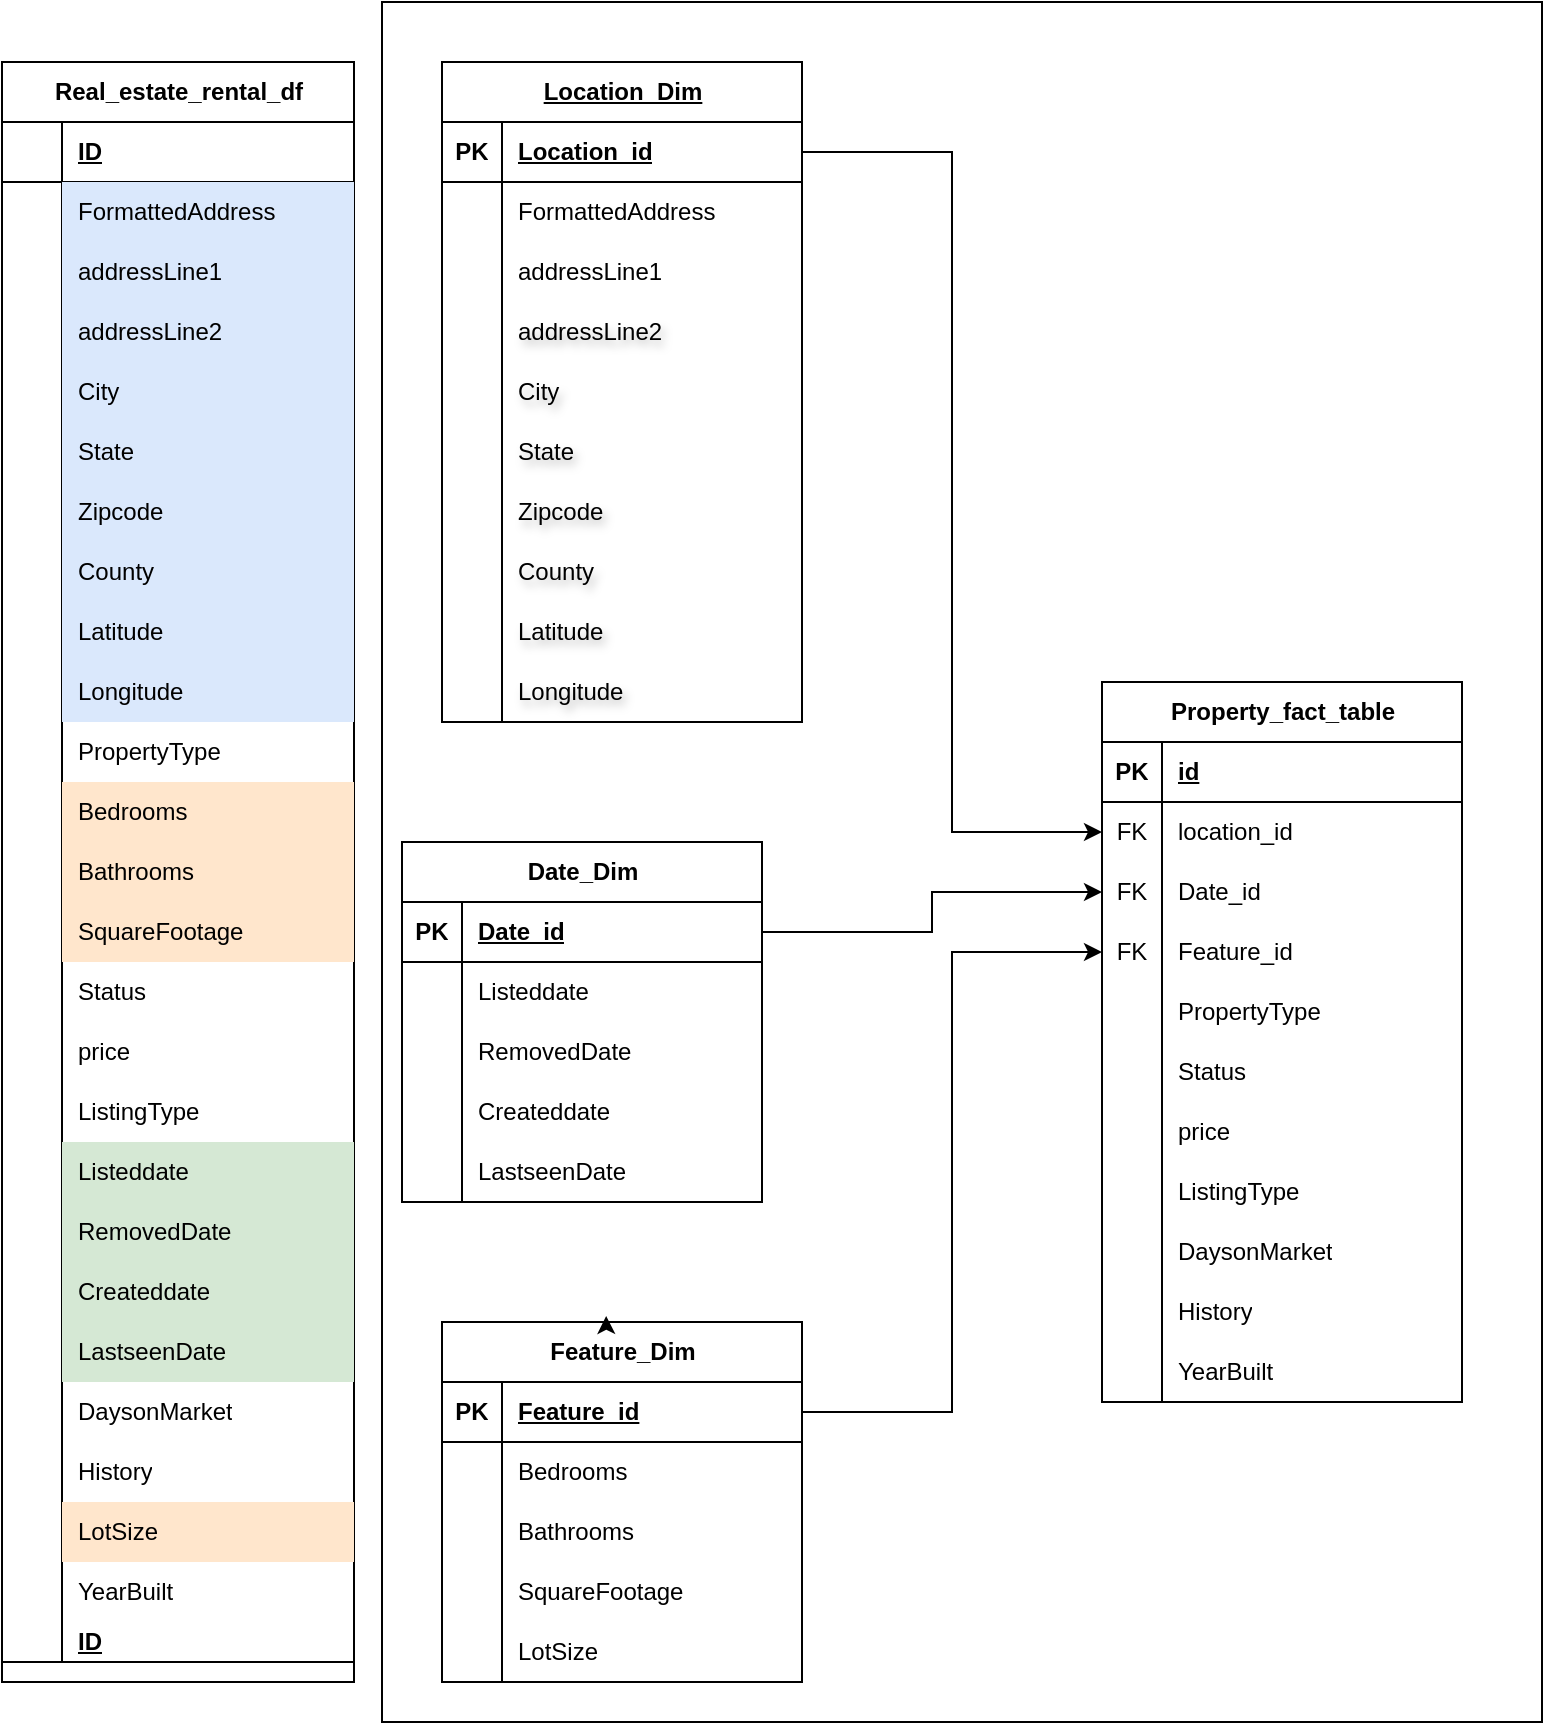 <mxfile version="27.1.6" pages="3">
  <diagram name="Page-1" id="3SIBhcevG-yoNUs7BmgH">
    <mxGraphModel dx="824" dy="1562" grid="1" gridSize="10" guides="1" tooltips="1" connect="1" arrows="1" fold="1" page="1" pageScale="1" pageWidth="850" pageHeight="1100" math="0" shadow="0">
      <root>
        <mxCell id="0" />
        <mxCell id="1" parent="0" />
        <mxCell id="2cE4y1hVXvxPE6IDiwqo-261" value="" style="rounded=0;whiteSpace=wrap;html=1;" vertex="1" parent="1">
          <mxGeometry x="200" y="-50" width="580" height="860" as="geometry" />
        </mxCell>
        <mxCell id="2cE4y1hVXvxPE6IDiwqo-156" value="&lt;span style=&quot;text-align: left; text-wrap-mode: wrap; text-decoration-line: underline;&quot;&gt;Location_Dim&lt;/span&gt;" style="shape=table;startSize=30;container=1;collapsible=1;childLayout=tableLayout;fixedRows=1;rowLines=0;fontStyle=1;align=center;resizeLast=1;html=1;" vertex="1" parent="1">
          <mxGeometry x="230" y="-20" width="180" height="330" as="geometry" />
        </mxCell>
        <mxCell id="2cE4y1hVXvxPE6IDiwqo-157" value="" style="shape=tableRow;horizontal=0;startSize=0;swimlaneHead=0;swimlaneBody=0;fillColor=none;collapsible=0;dropTarget=0;points=[[0,0.5],[1,0.5]];portConstraint=eastwest;top=0;left=0;right=0;bottom=1;" vertex="1" parent="2cE4y1hVXvxPE6IDiwqo-156">
          <mxGeometry y="30" width="180" height="30" as="geometry" />
        </mxCell>
        <mxCell id="2cE4y1hVXvxPE6IDiwqo-158" value="PK" style="shape=partialRectangle;connectable=0;fillColor=none;top=0;left=0;bottom=0;right=0;fontStyle=1;overflow=hidden;whiteSpace=wrap;html=1;" vertex="1" parent="2cE4y1hVXvxPE6IDiwqo-157">
          <mxGeometry width="30" height="30" as="geometry">
            <mxRectangle width="30" height="30" as="alternateBounds" />
          </mxGeometry>
        </mxCell>
        <mxCell id="2cE4y1hVXvxPE6IDiwqo-159" value="Location_id" style="shape=partialRectangle;connectable=0;fillColor=none;top=0;left=0;bottom=0;right=0;align=left;spacingLeft=6;fontStyle=5;overflow=hidden;whiteSpace=wrap;html=1;" vertex="1" parent="2cE4y1hVXvxPE6IDiwqo-157">
          <mxGeometry x="30" width="150" height="30" as="geometry">
            <mxRectangle width="150" height="30" as="alternateBounds" />
          </mxGeometry>
        </mxCell>
        <mxCell id="2cE4y1hVXvxPE6IDiwqo-160" value="" style="shape=tableRow;horizontal=0;startSize=0;swimlaneHead=0;swimlaneBody=0;fillColor=none;collapsible=0;dropTarget=0;points=[[0,0.5],[1,0.5]];portConstraint=eastwest;top=0;left=0;right=0;bottom=0;" vertex="1" parent="2cE4y1hVXvxPE6IDiwqo-156">
          <mxGeometry y="60" width="180" height="30" as="geometry" />
        </mxCell>
        <mxCell id="2cE4y1hVXvxPE6IDiwqo-161" value="" style="shape=partialRectangle;connectable=0;fillColor=none;top=0;left=0;bottom=0;right=0;editable=1;overflow=hidden;whiteSpace=wrap;html=1;" vertex="1" parent="2cE4y1hVXvxPE6IDiwqo-160">
          <mxGeometry width="30" height="30" as="geometry">
            <mxRectangle width="30" height="30" as="alternateBounds" />
          </mxGeometry>
        </mxCell>
        <mxCell id="2cE4y1hVXvxPE6IDiwqo-162" value="FormattedAddress" style="shape=partialRectangle;connectable=0;fillColor=none;top=0;left=0;bottom=0;right=0;align=left;spacingLeft=6;overflow=hidden;whiteSpace=wrap;html=1;" vertex="1" parent="2cE4y1hVXvxPE6IDiwqo-160">
          <mxGeometry x="30" width="150" height="30" as="geometry">
            <mxRectangle width="150" height="30" as="alternateBounds" />
          </mxGeometry>
        </mxCell>
        <mxCell id="2cE4y1hVXvxPE6IDiwqo-163" value="" style="shape=tableRow;horizontal=0;startSize=0;swimlaneHead=0;swimlaneBody=0;fillColor=none;collapsible=0;dropTarget=0;points=[[0,0.5],[1,0.5]];portConstraint=eastwest;top=0;left=0;right=0;bottom=0;" vertex="1" parent="2cE4y1hVXvxPE6IDiwqo-156">
          <mxGeometry y="90" width="180" height="30" as="geometry" />
        </mxCell>
        <mxCell id="2cE4y1hVXvxPE6IDiwqo-164" value="" style="shape=partialRectangle;connectable=0;fillColor=none;top=0;left=0;bottom=0;right=0;editable=1;overflow=hidden;whiteSpace=wrap;html=1;" vertex="1" parent="2cE4y1hVXvxPE6IDiwqo-163">
          <mxGeometry width="30" height="30" as="geometry">
            <mxRectangle width="30" height="30" as="alternateBounds" />
          </mxGeometry>
        </mxCell>
        <mxCell id="2cE4y1hVXvxPE6IDiwqo-165" value="addressLine1" style="shape=partialRectangle;connectable=0;fillColor=none;top=0;left=0;bottom=0;right=0;align=left;spacingLeft=6;overflow=hidden;whiteSpace=wrap;html=1;" vertex="1" parent="2cE4y1hVXvxPE6IDiwqo-163">
          <mxGeometry x="30" width="150" height="30" as="geometry">
            <mxRectangle width="150" height="30" as="alternateBounds" />
          </mxGeometry>
        </mxCell>
        <mxCell id="2cE4y1hVXvxPE6IDiwqo-166" value="" style="shape=tableRow;horizontal=0;startSize=0;swimlaneHead=0;swimlaneBody=0;fillColor=none;collapsible=0;dropTarget=0;points=[[0,0.5],[1,0.5]];portConstraint=eastwest;top=0;left=0;right=0;bottom=0;" vertex="1" parent="2cE4y1hVXvxPE6IDiwqo-156">
          <mxGeometry y="120" width="180" height="30" as="geometry" />
        </mxCell>
        <mxCell id="2cE4y1hVXvxPE6IDiwqo-167" value="" style="shape=partialRectangle;connectable=0;fillColor=none;top=0;left=0;bottom=0;right=0;editable=1;overflow=hidden;whiteSpace=wrap;html=1;" vertex="1" parent="2cE4y1hVXvxPE6IDiwqo-166">
          <mxGeometry width="30" height="30" as="geometry">
            <mxRectangle width="30" height="30" as="alternateBounds" />
          </mxGeometry>
        </mxCell>
        <mxCell id="2cE4y1hVXvxPE6IDiwqo-168" value="addressLine2" style="shape=partialRectangle;connectable=0;fillColor=none;top=0;left=0;bottom=0;right=0;align=left;spacingLeft=6;overflow=hidden;whiteSpace=wrap;html=1;textShadow=1;" vertex="1" parent="2cE4y1hVXvxPE6IDiwqo-166">
          <mxGeometry x="30" width="150" height="30" as="geometry">
            <mxRectangle width="150" height="30" as="alternateBounds" />
          </mxGeometry>
        </mxCell>
        <mxCell id="2cE4y1hVXvxPE6IDiwqo-178" style="shape=tableRow;horizontal=0;startSize=0;swimlaneHead=0;swimlaneBody=0;fillColor=none;collapsible=0;dropTarget=0;points=[[0,0.5],[1,0.5]];portConstraint=eastwest;top=0;left=0;right=0;bottom=0;" vertex="1" parent="2cE4y1hVXvxPE6IDiwqo-156">
          <mxGeometry y="150" width="180" height="30" as="geometry" />
        </mxCell>
        <mxCell id="2cE4y1hVXvxPE6IDiwqo-179" style="shape=partialRectangle;connectable=0;fillColor=none;top=0;left=0;bottom=0;right=0;editable=1;overflow=hidden;whiteSpace=wrap;html=1;" vertex="1" parent="2cE4y1hVXvxPE6IDiwqo-178">
          <mxGeometry width="30" height="30" as="geometry">
            <mxRectangle width="30" height="30" as="alternateBounds" />
          </mxGeometry>
        </mxCell>
        <mxCell id="2cE4y1hVXvxPE6IDiwqo-180" value="City&lt;span style=&quot;white-space: pre;&quot;&gt;&#x9;&lt;/span&gt;&lt;span style=&quot;white-space: pre;&quot;&gt;&#x9;&lt;/span&gt;" style="shape=partialRectangle;connectable=0;fillColor=none;top=0;left=0;bottom=0;right=0;align=left;spacingLeft=6;overflow=hidden;whiteSpace=wrap;html=1;textShadow=1;" vertex="1" parent="2cE4y1hVXvxPE6IDiwqo-178">
          <mxGeometry x="30" width="150" height="30" as="geometry">
            <mxRectangle width="150" height="30" as="alternateBounds" />
          </mxGeometry>
        </mxCell>
        <mxCell id="2cE4y1hVXvxPE6IDiwqo-175" style="shape=tableRow;horizontal=0;startSize=0;swimlaneHead=0;swimlaneBody=0;fillColor=none;collapsible=0;dropTarget=0;points=[[0,0.5],[1,0.5]];portConstraint=eastwest;top=0;left=0;right=0;bottom=0;" vertex="1" parent="2cE4y1hVXvxPE6IDiwqo-156">
          <mxGeometry y="180" width="180" height="30" as="geometry" />
        </mxCell>
        <mxCell id="2cE4y1hVXvxPE6IDiwqo-176" style="shape=partialRectangle;connectable=0;fillColor=none;top=0;left=0;bottom=0;right=0;editable=1;overflow=hidden;whiteSpace=wrap;html=1;" vertex="1" parent="2cE4y1hVXvxPE6IDiwqo-175">
          <mxGeometry width="30" height="30" as="geometry">
            <mxRectangle width="30" height="30" as="alternateBounds" />
          </mxGeometry>
        </mxCell>
        <mxCell id="2cE4y1hVXvxPE6IDiwqo-177" value="State" style="shape=partialRectangle;connectable=0;fillColor=none;top=0;left=0;bottom=0;right=0;align=left;spacingLeft=6;overflow=hidden;whiteSpace=wrap;html=1;textShadow=1;" vertex="1" parent="2cE4y1hVXvxPE6IDiwqo-175">
          <mxGeometry x="30" width="150" height="30" as="geometry">
            <mxRectangle width="150" height="30" as="alternateBounds" />
          </mxGeometry>
        </mxCell>
        <mxCell id="2cE4y1hVXvxPE6IDiwqo-172" style="shape=tableRow;horizontal=0;startSize=0;swimlaneHead=0;swimlaneBody=0;fillColor=none;collapsible=0;dropTarget=0;points=[[0,0.5],[1,0.5]];portConstraint=eastwest;top=0;left=0;right=0;bottom=0;" vertex="1" parent="2cE4y1hVXvxPE6IDiwqo-156">
          <mxGeometry y="210" width="180" height="30" as="geometry" />
        </mxCell>
        <mxCell id="2cE4y1hVXvxPE6IDiwqo-173" style="shape=partialRectangle;connectable=0;fillColor=none;top=0;left=0;bottom=0;right=0;editable=1;overflow=hidden;whiteSpace=wrap;html=1;" vertex="1" parent="2cE4y1hVXvxPE6IDiwqo-172">
          <mxGeometry width="30" height="30" as="geometry">
            <mxRectangle width="30" height="30" as="alternateBounds" />
          </mxGeometry>
        </mxCell>
        <mxCell id="2cE4y1hVXvxPE6IDiwqo-174" value="Zipcode" style="shape=partialRectangle;connectable=0;fillColor=none;top=0;left=0;bottom=0;right=0;align=left;spacingLeft=6;overflow=hidden;whiteSpace=wrap;html=1;textShadow=1;" vertex="1" parent="2cE4y1hVXvxPE6IDiwqo-172">
          <mxGeometry x="30" width="150" height="30" as="geometry">
            <mxRectangle width="150" height="30" as="alternateBounds" />
          </mxGeometry>
        </mxCell>
        <mxCell id="2cE4y1hVXvxPE6IDiwqo-169" style="shape=tableRow;horizontal=0;startSize=0;swimlaneHead=0;swimlaneBody=0;fillColor=none;collapsible=0;dropTarget=0;points=[[0,0.5],[1,0.5]];portConstraint=eastwest;top=0;left=0;right=0;bottom=0;" vertex="1" parent="2cE4y1hVXvxPE6IDiwqo-156">
          <mxGeometry y="240" width="180" height="30" as="geometry" />
        </mxCell>
        <mxCell id="2cE4y1hVXvxPE6IDiwqo-170" style="shape=partialRectangle;connectable=0;fillColor=none;top=0;left=0;bottom=0;right=0;editable=1;overflow=hidden;whiteSpace=wrap;html=1;" vertex="1" parent="2cE4y1hVXvxPE6IDiwqo-169">
          <mxGeometry width="30" height="30" as="geometry">
            <mxRectangle width="30" height="30" as="alternateBounds" />
          </mxGeometry>
        </mxCell>
        <mxCell id="2cE4y1hVXvxPE6IDiwqo-171" value="County" style="shape=partialRectangle;connectable=0;fillColor=none;top=0;left=0;bottom=0;right=0;align=left;spacingLeft=6;overflow=hidden;whiteSpace=wrap;html=1;textShadow=1;" vertex="1" parent="2cE4y1hVXvxPE6IDiwqo-169">
          <mxGeometry x="30" width="150" height="30" as="geometry">
            <mxRectangle width="150" height="30" as="alternateBounds" />
          </mxGeometry>
        </mxCell>
        <mxCell id="2cE4y1hVXvxPE6IDiwqo-181" style="shape=tableRow;horizontal=0;startSize=0;swimlaneHead=0;swimlaneBody=0;fillColor=none;collapsible=0;dropTarget=0;points=[[0,0.5],[1,0.5]];portConstraint=eastwest;top=0;left=0;right=0;bottom=0;" vertex="1" parent="2cE4y1hVXvxPE6IDiwqo-156">
          <mxGeometry y="270" width="180" height="30" as="geometry" />
        </mxCell>
        <mxCell id="2cE4y1hVXvxPE6IDiwqo-182" style="shape=partialRectangle;connectable=0;fillColor=none;top=0;left=0;bottom=0;right=0;editable=1;overflow=hidden;whiteSpace=wrap;html=1;" vertex="1" parent="2cE4y1hVXvxPE6IDiwqo-181">
          <mxGeometry width="30" height="30" as="geometry">
            <mxRectangle width="30" height="30" as="alternateBounds" />
          </mxGeometry>
        </mxCell>
        <mxCell id="2cE4y1hVXvxPE6IDiwqo-183" value="Latitude" style="shape=partialRectangle;connectable=0;fillColor=none;top=0;left=0;bottom=0;right=0;align=left;spacingLeft=6;overflow=hidden;whiteSpace=wrap;html=1;textShadow=1;" vertex="1" parent="2cE4y1hVXvxPE6IDiwqo-181">
          <mxGeometry x="30" width="150" height="30" as="geometry">
            <mxRectangle width="150" height="30" as="alternateBounds" />
          </mxGeometry>
        </mxCell>
        <mxCell id="2cE4y1hVXvxPE6IDiwqo-184" style="shape=tableRow;horizontal=0;startSize=0;swimlaneHead=0;swimlaneBody=0;fillColor=none;collapsible=0;dropTarget=0;points=[[0,0.5],[1,0.5]];portConstraint=eastwest;top=0;left=0;right=0;bottom=0;" vertex="1" parent="2cE4y1hVXvxPE6IDiwqo-156">
          <mxGeometry y="300" width="180" height="30" as="geometry" />
        </mxCell>
        <mxCell id="2cE4y1hVXvxPE6IDiwqo-185" style="shape=partialRectangle;connectable=0;fillColor=none;top=0;left=0;bottom=0;right=0;editable=1;overflow=hidden;whiteSpace=wrap;html=1;" vertex="1" parent="2cE4y1hVXvxPE6IDiwqo-184">
          <mxGeometry width="30" height="30" as="geometry">
            <mxRectangle width="30" height="30" as="alternateBounds" />
          </mxGeometry>
        </mxCell>
        <mxCell id="2cE4y1hVXvxPE6IDiwqo-186" value="Longitude" style="shape=partialRectangle;connectable=0;fillColor=none;top=0;left=0;bottom=0;right=0;align=left;spacingLeft=6;overflow=hidden;whiteSpace=wrap;html=1;textShadow=1;" vertex="1" parent="2cE4y1hVXvxPE6IDiwqo-184">
          <mxGeometry x="30" width="150" height="30" as="geometry">
            <mxRectangle width="150" height="30" as="alternateBounds" />
          </mxGeometry>
        </mxCell>
        <mxCell id="2cE4y1hVXvxPE6IDiwqo-187" value="Date_Dim" style="shape=table;startSize=30;container=1;collapsible=1;childLayout=tableLayout;fixedRows=1;rowLines=0;fontStyle=1;align=center;resizeLast=1;html=1;" vertex="1" parent="1">
          <mxGeometry x="210" y="370" width="180" height="180" as="geometry" />
        </mxCell>
        <mxCell id="2cE4y1hVXvxPE6IDiwqo-188" value="" style="shape=tableRow;horizontal=0;startSize=0;swimlaneHead=0;swimlaneBody=0;fillColor=none;collapsible=0;dropTarget=0;points=[[0,0.5],[1,0.5]];portConstraint=eastwest;top=0;left=0;right=0;bottom=1;" vertex="1" parent="2cE4y1hVXvxPE6IDiwqo-187">
          <mxGeometry y="30" width="180" height="30" as="geometry" />
        </mxCell>
        <mxCell id="2cE4y1hVXvxPE6IDiwqo-189" value="PK" style="shape=partialRectangle;connectable=0;fillColor=none;top=0;left=0;bottom=0;right=0;fontStyle=1;overflow=hidden;whiteSpace=wrap;html=1;" vertex="1" parent="2cE4y1hVXvxPE6IDiwqo-188">
          <mxGeometry width="30" height="30" as="geometry">
            <mxRectangle width="30" height="30" as="alternateBounds" />
          </mxGeometry>
        </mxCell>
        <mxCell id="2cE4y1hVXvxPE6IDiwqo-190" value="Date_id" style="shape=partialRectangle;connectable=0;fillColor=none;top=0;left=0;bottom=0;right=0;align=left;spacingLeft=6;fontStyle=5;overflow=hidden;whiteSpace=wrap;html=1;" vertex="1" parent="2cE4y1hVXvxPE6IDiwqo-188">
          <mxGeometry x="30" width="150" height="30" as="geometry">
            <mxRectangle width="150" height="30" as="alternateBounds" />
          </mxGeometry>
        </mxCell>
        <mxCell id="2cE4y1hVXvxPE6IDiwqo-191" value="" style="shape=tableRow;horizontal=0;startSize=0;swimlaneHead=0;swimlaneBody=0;fillColor=none;collapsible=0;dropTarget=0;points=[[0,0.5],[1,0.5]];portConstraint=eastwest;top=0;left=0;right=0;bottom=0;" vertex="1" parent="2cE4y1hVXvxPE6IDiwqo-187">
          <mxGeometry y="60" width="180" height="30" as="geometry" />
        </mxCell>
        <mxCell id="2cE4y1hVXvxPE6IDiwqo-192" value="" style="shape=partialRectangle;connectable=0;fillColor=none;top=0;left=0;bottom=0;right=0;editable=1;overflow=hidden;whiteSpace=wrap;html=1;" vertex="1" parent="2cE4y1hVXvxPE6IDiwqo-191">
          <mxGeometry width="30" height="30" as="geometry">
            <mxRectangle width="30" height="30" as="alternateBounds" />
          </mxGeometry>
        </mxCell>
        <mxCell id="2cE4y1hVXvxPE6IDiwqo-193" value="Listeddate" style="shape=partialRectangle;connectable=0;fillColor=none;top=0;left=0;bottom=0;right=0;align=left;spacingLeft=6;overflow=hidden;whiteSpace=wrap;html=1;" vertex="1" parent="2cE4y1hVXvxPE6IDiwqo-191">
          <mxGeometry x="30" width="150" height="30" as="geometry">
            <mxRectangle width="150" height="30" as="alternateBounds" />
          </mxGeometry>
        </mxCell>
        <mxCell id="2cE4y1hVXvxPE6IDiwqo-194" value="" style="shape=tableRow;horizontal=0;startSize=0;swimlaneHead=0;swimlaneBody=0;fillColor=none;collapsible=0;dropTarget=0;points=[[0,0.5],[1,0.5]];portConstraint=eastwest;top=0;left=0;right=0;bottom=0;" vertex="1" parent="2cE4y1hVXvxPE6IDiwqo-187">
          <mxGeometry y="90" width="180" height="30" as="geometry" />
        </mxCell>
        <mxCell id="2cE4y1hVXvxPE6IDiwqo-195" value="" style="shape=partialRectangle;connectable=0;fillColor=none;top=0;left=0;bottom=0;right=0;editable=1;overflow=hidden;whiteSpace=wrap;html=1;" vertex="1" parent="2cE4y1hVXvxPE6IDiwqo-194">
          <mxGeometry width="30" height="30" as="geometry">
            <mxRectangle width="30" height="30" as="alternateBounds" />
          </mxGeometry>
        </mxCell>
        <mxCell id="2cE4y1hVXvxPE6IDiwqo-196" value="RemovedDate" style="shape=partialRectangle;connectable=0;fillColor=none;top=0;left=0;bottom=0;right=0;align=left;spacingLeft=6;overflow=hidden;whiteSpace=wrap;html=1;" vertex="1" parent="2cE4y1hVXvxPE6IDiwqo-194">
          <mxGeometry x="30" width="150" height="30" as="geometry">
            <mxRectangle width="150" height="30" as="alternateBounds" />
          </mxGeometry>
        </mxCell>
        <mxCell id="2cE4y1hVXvxPE6IDiwqo-197" value="" style="shape=tableRow;horizontal=0;startSize=0;swimlaneHead=0;swimlaneBody=0;fillColor=none;collapsible=0;dropTarget=0;points=[[0,0.5],[1,0.5]];portConstraint=eastwest;top=0;left=0;right=0;bottom=0;" vertex="1" parent="2cE4y1hVXvxPE6IDiwqo-187">
          <mxGeometry y="120" width="180" height="30" as="geometry" />
        </mxCell>
        <mxCell id="2cE4y1hVXvxPE6IDiwqo-198" value="" style="shape=partialRectangle;connectable=0;fillColor=none;top=0;left=0;bottom=0;right=0;editable=1;overflow=hidden;whiteSpace=wrap;html=1;" vertex="1" parent="2cE4y1hVXvxPE6IDiwqo-197">
          <mxGeometry width="30" height="30" as="geometry">
            <mxRectangle width="30" height="30" as="alternateBounds" />
          </mxGeometry>
        </mxCell>
        <mxCell id="2cE4y1hVXvxPE6IDiwqo-199" value="Createddate" style="shape=partialRectangle;connectable=0;fillColor=none;top=0;left=0;bottom=0;right=0;align=left;spacingLeft=6;overflow=hidden;whiteSpace=wrap;html=1;" vertex="1" parent="2cE4y1hVXvxPE6IDiwqo-197">
          <mxGeometry x="30" width="150" height="30" as="geometry">
            <mxRectangle width="150" height="30" as="alternateBounds" />
          </mxGeometry>
        </mxCell>
        <mxCell id="2cE4y1hVXvxPE6IDiwqo-200" style="shape=tableRow;horizontal=0;startSize=0;swimlaneHead=0;swimlaneBody=0;fillColor=none;collapsible=0;dropTarget=0;points=[[0,0.5],[1,0.5]];portConstraint=eastwest;top=0;left=0;right=0;bottom=0;" vertex="1" parent="2cE4y1hVXvxPE6IDiwqo-187">
          <mxGeometry y="150" width="180" height="30" as="geometry" />
        </mxCell>
        <mxCell id="2cE4y1hVXvxPE6IDiwqo-201" style="shape=partialRectangle;connectable=0;fillColor=none;top=0;left=0;bottom=0;right=0;editable=1;overflow=hidden;whiteSpace=wrap;html=1;" vertex="1" parent="2cE4y1hVXvxPE6IDiwqo-200">
          <mxGeometry width="30" height="30" as="geometry">
            <mxRectangle width="30" height="30" as="alternateBounds" />
          </mxGeometry>
        </mxCell>
        <mxCell id="2cE4y1hVXvxPE6IDiwqo-202" value="LastseenDate" style="shape=partialRectangle;connectable=0;fillColor=none;top=0;left=0;bottom=0;right=0;align=left;spacingLeft=6;overflow=hidden;whiteSpace=wrap;html=1;" vertex="1" parent="2cE4y1hVXvxPE6IDiwqo-200">
          <mxGeometry x="30" width="150" height="30" as="geometry">
            <mxRectangle width="150" height="30" as="alternateBounds" />
          </mxGeometry>
        </mxCell>
        <mxCell id="2cE4y1hVXvxPE6IDiwqo-203" value="Feature_Dim" style="shape=table;startSize=30;container=1;collapsible=1;childLayout=tableLayout;fixedRows=1;rowLines=0;fontStyle=1;align=center;resizeLast=1;html=1;" vertex="1" parent="1">
          <mxGeometry x="230" y="610" width="180" height="180" as="geometry" />
        </mxCell>
        <mxCell id="2cE4y1hVXvxPE6IDiwqo-204" value="" style="shape=tableRow;horizontal=0;startSize=0;swimlaneHead=0;swimlaneBody=0;fillColor=none;collapsible=0;dropTarget=0;points=[[0,0.5],[1,0.5]];portConstraint=eastwest;top=0;left=0;right=0;bottom=1;" vertex="1" parent="2cE4y1hVXvxPE6IDiwqo-203">
          <mxGeometry y="30" width="180" height="30" as="geometry" />
        </mxCell>
        <mxCell id="2cE4y1hVXvxPE6IDiwqo-205" value="PK" style="shape=partialRectangle;connectable=0;fillColor=none;top=0;left=0;bottom=0;right=0;fontStyle=1;overflow=hidden;whiteSpace=wrap;html=1;" vertex="1" parent="2cE4y1hVXvxPE6IDiwqo-204">
          <mxGeometry width="30" height="30" as="geometry">
            <mxRectangle width="30" height="30" as="alternateBounds" />
          </mxGeometry>
        </mxCell>
        <mxCell id="2cE4y1hVXvxPE6IDiwqo-206" value="Feature_id" style="shape=partialRectangle;connectable=0;fillColor=none;top=0;left=0;bottom=0;right=0;align=left;spacingLeft=6;fontStyle=5;overflow=hidden;whiteSpace=wrap;html=1;" vertex="1" parent="2cE4y1hVXvxPE6IDiwqo-204">
          <mxGeometry x="30" width="150" height="30" as="geometry">
            <mxRectangle width="150" height="30" as="alternateBounds" />
          </mxGeometry>
        </mxCell>
        <mxCell id="2cE4y1hVXvxPE6IDiwqo-207" value="" style="shape=tableRow;horizontal=0;startSize=0;swimlaneHead=0;swimlaneBody=0;fillColor=none;collapsible=0;dropTarget=0;points=[[0,0.5],[1,0.5]];portConstraint=eastwest;top=0;left=0;right=0;bottom=0;" vertex="1" parent="2cE4y1hVXvxPE6IDiwqo-203">
          <mxGeometry y="60" width="180" height="30" as="geometry" />
        </mxCell>
        <mxCell id="2cE4y1hVXvxPE6IDiwqo-208" value="" style="shape=partialRectangle;connectable=0;fillColor=none;top=0;left=0;bottom=0;right=0;editable=1;overflow=hidden;whiteSpace=wrap;html=1;" vertex="1" parent="2cE4y1hVXvxPE6IDiwqo-207">
          <mxGeometry width="30" height="30" as="geometry">
            <mxRectangle width="30" height="30" as="alternateBounds" />
          </mxGeometry>
        </mxCell>
        <mxCell id="2cE4y1hVXvxPE6IDiwqo-209" value="Bedrooms" style="shape=partialRectangle;connectable=0;fillColor=none;top=0;left=0;bottom=0;right=0;align=left;spacingLeft=6;overflow=hidden;whiteSpace=wrap;html=1;" vertex="1" parent="2cE4y1hVXvxPE6IDiwqo-207">
          <mxGeometry x="30" width="150" height="30" as="geometry">
            <mxRectangle width="150" height="30" as="alternateBounds" />
          </mxGeometry>
        </mxCell>
        <mxCell id="2cE4y1hVXvxPE6IDiwqo-210" value="" style="shape=tableRow;horizontal=0;startSize=0;swimlaneHead=0;swimlaneBody=0;fillColor=none;collapsible=0;dropTarget=0;points=[[0,0.5],[1,0.5]];portConstraint=eastwest;top=0;left=0;right=0;bottom=0;" vertex="1" parent="2cE4y1hVXvxPE6IDiwqo-203">
          <mxGeometry y="90" width="180" height="30" as="geometry" />
        </mxCell>
        <mxCell id="2cE4y1hVXvxPE6IDiwqo-211" value="" style="shape=partialRectangle;connectable=0;fillColor=none;top=0;left=0;bottom=0;right=0;editable=1;overflow=hidden;whiteSpace=wrap;html=1;" vertex="1" parent="2cE4y1hVXvxPE6IDiwqo-210">
          <mxGeometry width="30" height="30" as="geometry">
            <mxRectangle width="30" height="30" as="alternateBounds" />
          </mxGeometry>
        </mxCell>
        <mxCell id="2cE4y1hVXvxPE6IDiwqo-212" value="Bathrooms" style="shape=partialRectangle;connectable=0;fillColor=none;top=0;left=0;bottom=0;right=0;align=left;spacingLeft=6;overflow=hidden;whiteSpace=wrap;html=1;" vertex="1" parent="2cE4y1hVXvxPE6IDiwqo-210">
          <mxGeometry x="30" width="150" height="30" as="geometry">
            <mxRectangle width="150" height="30" as="alternateBounds" />
          </mxGeometry>
        </mxCell>
        <mxCell id="2cE4y1hVXvxPE6IDiwqo-213" value="" style="shape=tableRow;horizontal=0;startSize=0;swimlaneHead=0;swimlaneBody=0;fillColor=none;collapsible=0;dropTarget=0;points=[[0,0.5],[1,0.5]];portConstraint=eastwest;top=0;left=0;right=0;bottom=0;" vertex="1" parent="2cE4y1hVXvxPE6IDiwqo-203">
          <mxGeometry y="120" width="180" height="30" as="geometry" />
        </mxCell>
        <mxCell id="2cE4y1hVXvxPE6IDiwqo-214" value="" style="shape=partialRectangle;connectable=0;fillColor=none;top=0;left=0;bottom=0;right=0;editable=1;overflow=hidden;whiteSpace=wrap;html=1;" vertex="1" parent="2cE4y1hVXvxPE6IDiwqo-213">
          <mxGeometry width="30" height="30" as="geometry">
            <mxRectangle width="30" height="30" as="alternateBounds" />
          </mxGeometry>
        </mxCell>
        <mxCell id="2cE4y1hVXvxPE6IDiwqo-215" value="SquareFootage" style="shape=partialRectangle;connectable=0;fillColor=none;top=0;left=0;bottom=0;right=0;align=left;spacingLeft=6;overflow=hidden;whiteSpace=wrap;html=1;" vertex="1" parent="2cE4y1hVXvxPE6IDiwqo-213">
          <mxGeometry x="30" width="150" height="30" as="geometry">
            <mxRectangle width="150" height="30" as="alternateBounds" />
          </mxGeometry>
        </mxCell>
        <mxCell id="2cE4y1hVXvxPE6IDiwqo-216" style="shape=tableRow;horizontal=0;startSize=0;swimlaneHead=0;swimlaneBody=0;fillColor=none;collapsible=0;dropTarget=0;points=[[0,0.5],[1,0.5]];portConstraint=eastwest;top=0;left=0;right=0;bottom=0;" vertex="1" parent="2cE4y1hVXvxPE6IDiwqo-203">
          <mxGeometry y="150" width="180" height="30" as="geometry" />
        </mxCell>
        <mxCell id="2cE4y1hVXvxPE6IDiwqo-217" style="shape=partialRectangle;connectable=0;fillColor=none;top=0;left=0;bottom=0;right=0;editable=1;overflow=hidden;whiteSpace=wrap;html=1;" vertex="1" parent="2cE4y1hVXvxPE6IDiwqo-216">
          <mxGeometry width="30" height="30" as="geometry">
            <mxRectangle width="30" height="30" as="alternateBounds" />
          </mxGeometry>
        </mxCell>
        <mxCell id="2cE4y1hVXvxPE6IDiwqo-218" value="LotSize" style="shape=partialRectangle;connectable=0;fillColor=none;top=0;left=0;bottom=0;right=0;align=left;spacingLeft=6;overflow=hidden;whiteSpace=wrap;html=1;" vertex="1" parent="2cE4y1hVXvxPE6IDiwqo-216">
          <mxGeometry x="30" width="150" height="30" as="geometry">
            <mxRectangle width="150" height="30" as="alternateBounds" />
          </mxGeometry>
        </mxCell>
        <mxCell id="2cE4y1hVXvxPE6IDiwqo-222" value="Property_fact_table" style="shape=table;startSize=30;container=1;collapsible=1;childLayout=tableLayout;fixedRows=1;rowLines=0;fontStyle=1;align=center;resizeLast=1;html=1;" vertex="1" parent="1">
          <mxGeometry x="560" y="290" width="180" height="360" as="geometry" />
        </mxCell>
        <mxCell id="2cE4y1hVXvxPE6IDiwqo-223" value="" style="shape=tableRow;horizontal=0;startSize=0;swimlaneHead=0;swimlaneBody=0;fillColor=none;collapsible=0;dropTarget=0;points=[[0,0.5],[1,0.5]];portConstraint=eastwest;top=0;left=0;right=0;bottom=1;" vertex="1" parent="2cE4y1hVXvxPE6IDiwqo-222">
          <mxGeometry y="30" width="180" height="30" as="geometry" />
        </mxCell>
        <mxCell id="2cE4y1hVXvxPE6IDiwqo-224" value="PK" style="shape=partialRectangle;connectable=0;fillColor=none;top=0;left=0;bottom=0;right=0;fontStyle=1;overflow=hidden;whiteSpace=wrap;html=1;" vertex="1" parent="2cE4y1hVXvxPE6IDiwqo-223">
          <mxGeometry width="30" height="30" as="geometry">
            <mxRectangle width="30" height="30" as="alternateBounds" />
          </mxGeometry>
        </mxCell>
        <mxCell id="2cE4y1hVXvxPE6IDiwqo-225" value="id" style="shape=partialRectangle;connectable=0;fillColor=none;top=0;left=0;bottom=0;right=0;align=left;spacingLeft=6;fontStyle=5;overflow=hidden;whiteSpace=wrap;html=1;" vertex="1" parent="2cE4y1hVXvxPE6IDiwqo-223">
          <mxGeometry x="30" width="150" height="30" as="geometry">
            <mxRectangle width="150" height="30" as="alternateBounds" />
          </mxGeometry>
        </mxCell>
        <mxCell id="2cE4y1hVXvxPE6IDiwqo-226" value="" style="shape=tableRow;horizontal=0;startSize=0;swimlaneHead=0;swimlaneBody=0;fillColor=none;collapsible=0;dropTarget=0;points=[[0,0.5],[1,0.5]];portConstraint=eastwest;top=0;left=0;right=0;bottom=0;" vertex="1" parent="2cE4y1hVXvxPE6IDiwqo-222">
          <mxGeometry y="60" width="180" height="30" as="geometry" />
        </mxCell>
        <mxCell id="2cE4y1hVXvxPE6IDiwqo-227" value="FK" style="shape=partialRectangle;connectable=0;fillColor=none;top=0;left=0;bottom=0;right=0;editable=1;overflow=hidden;whiteSpace=wrap;html=1;" vertex="1" parent="2cE4y1hVXvxPE6IDiwqo-226">
          <mxGeometry width="30" height="30" as="geometry">
            <mxRectangle width="30" height="30" as="alternateBounds" />
          </mxGeometry>
        </mxCell>
        <mxCell id="2cE4y1hVXvxPE6IDiwqo-228" value="location_id" style="shape=partialRectangle;connectable=0;fillColor=none;top=0;left=0;bottom=0;right=0;align=left;spacingLeft=6;overflow=hidden;whiteSpace=wrap;html=1;" vertex="1" parent="2cE4y1hVXvxPE6IDiwqo-226">
          <mxGeometry x="30" width="150" height="30" as="geometry">
            <mxRectangle width="150" height="30" as="alternateBounds" />
          </mxGeometry>
        </mxCell>
        <mxCell id="2cE4y1hVXvxPE6IDiwqo-229" value="" style="shape=tableRow;horizontal=0;startSize=0;swimlaneHead=0;swimlaneBody=0;fillColor=none;collapsible=0;dropTarget=0;points=[[0,0.5],[1,0.5]];portConstraint=eastwest;top=0;left=0;right=0;bottom=0;" vertex="1" parent="2cE4y1hVXvxPE6IDiwqo-222">
          <mxGeometry y="90" width="180" height="30" as="geometry" />
        </mxCell>
        <mxCell id="2cE4y1hVXvxPE6IDiwqo-230" value="FK" style="shape=partialRectangle;connectable=0;fillColor=none;top=0;left=0;bottom=0;right=0;editable=1;overflow=hidden;whiteSpace=wrap;html=1;" vertex="1" parent="2cE4y1hVXvxPE6IDiwqo-229">
          <mxGeometry width="30" height="30" as="geometry">
            <mxRectangle width="30" height="30" as="alternateBounds" />
          </mxGeometry>
        </mxCell>
        <mxCell id="2cE4y1hVXvxPE6IDiwqo-231" value="Date_id" style="shape=partialRectangle;connectable=0;fillColor=none;top=0;left=0;bottom=0;right=0;align=left;spacingLeft=6;overflow=hidden;whiteSpace=wrap;html=1;" vertex="1" parent="2cE4y1hVXvxPE6IDiwqo-229">
          <mxGeometry x="30" width="150" height="30" as="geometry">
            <mxRectangle width="150" height="30" as="alternateBounds" />
          </mxGeometry>
        </mxCell>
        <mxCell id="2cE4y1hVXvxPE6IDiwqo-232" value="" style="shape=tableRow;horizontal=0;startSize=0;swimlaneHead=0;swimlaneBody=0;fillColor=none;collapsible=0;dropTarget=0;points=[[0,0.5],[1,0.5]];portConstraint=eastwest;top=0;left=0;right=0;bottom=0;" vertex="1" parent="2cE4y1hVXvxPE6IDiwqo-222">
          <mxGeometry y="120" width="180" height="30" as="geometry" />
        </mxCell>
        <mxCell id="2cE4y1hVXvxPE6IDiwqo-233" value="FK" style="shape=partialRectangle;connectable=0;fillColor=none;top=0;left=0;bottom=0;right=0;editable=1;overflow=hidden;whiteSpace=wrap;html=1;" vertex="1" parent="2cE4y1hVXvxPE6IDiwqo-232">
          <mxGeometry width="30" height="30" as="geometry">
            <mxRectangle width="30" height="30" as="alternateBounds" />
          </mxGeometry>
        </mxCell>
        <mxCell id="2cE4y1hVXvxPE6IDiwqo-234" value="Feature_id" style="shape=partialRectangle;connectable=0;fillColor=none;top=0;left=0;bottom=0;right=0;align=left;spacingLeft=6;overflow=hidden;whiteSpace=wrap;html=1;" vertex="1" parent="2cE4y1hVXvxPE6IDiwqo-232">
          <mxGeometry x="30" width="150" height="30" as="geometry">
            <mxRectangle width="150" height="30" as="alternateBounds" />
          </mxGeometry>
        </mxCell>
        <mxCell id="2cE4y1hVXvxPE6IDiwqo-235" style="shape=tableRow;horizontal=0;startSize=0;swimlaneHead=0;swimlaneBody=0;fillColor=none;collapsible=0;dropTarget=0;points=[[0,0.5],[1,0.5]];portConstraint=eastwest;top=0;left=0;right=0;bottom=0;" vertex="1" parent="2cE4y1hVXvxPE6IDiwqo-222">
          <mxGeometry y="150" width="180" height="30" as="geometry" />
        </mxCell>
        <mxCell id="2cE4y1hVXvxPE6IDiwqo-236" style="shape=partialRectangle;connectable=0;fillColor=none;top=0;left=0;bottom=0;right=0;editable=1;overflow=hidden;whiteSpace=wrap;html=1;" vertex="1" parent="2cE4y1hVXvxPE6IDiwqo-235">
          <mxGeometry width="30" height="30" as="geometry">
            <mxRectangle width="30" height="30" as="alternateBounds" />
          </mxGeometry>
        </mxCell>
        <mxCell id="2cE4y1hVXvxPE6IDiwqo-237" value="PropertyType" style="shape=partialRectangle;connectable=0;fillColor=none;top=0;left=0;bottom=0;right=0;align=left;spacingLeft=6;overflow=hidden;whiteSpace=wrap;html=1;" vertex="1" parent="2cE4y1hVXvxPE6IDiwqo-235">
          <mxGeometry x="30" width="150" height="30" as="geometry">
            <mxRectangle width="150" height="30" as="alternateBounds" />
          </mxGeometry>
        </mxCell>
        <mxCell id="2cE4y1hVXvxPE6IDiwqo-238" style="shape=tableRow;horizontal=0;startSize=0;swimlaneHead=0;swimlaneBody=0;fillColor=none;collapsible=0;dropTarget=0;points=[[0,0.5],[1,0.5]];portConstraint=eastwest;top=0;left=0;right=0;bottom=0;" vertex="1" parent="2cE4y1hVXvxPE6IDiwqo-222">
          <mxGeometry y="180" width="180" height="30" as="geometry" />
        </mxCell>
        <mxCell id="2cE4y1hVXvxPE6IDiwqo-239" style="shape=partialRectangle;connectable=0;fillColor=none;top=0;left=0;bottom=0;right=0;editable=1;overflow=hidden;whiteSpace=wrap;html=1;" vertex="1" parent="2cE4y1hVXvxPE6IDiwqo-238">
          <mxGeometry width="30" height="30" as="geometry">
            <mxRectangle width="30" height="30" as="alternateBounds" />
          </mxGeometry>
        </mxCell>
        <mxCell id="2cE4y1hVXvxPE6IDiwqo-240" value="Status" style="shape=partialRectangle;connectable=0;fillColor=none;top=0;left=0;bottom=0;right=0;align=left;spacingLeft=6;overflow=hidden;whiteSpace=wrap;html=1;" vertex="1" parent="2cE4y1hVXvxPE6IDiwqo-238">
          <mxGeometry x="30" width="150" height="30" as="geometry">
            <mxRectangle width="150" height="30" as="alternateBounds" />
          </mxGeometry>
        </mxCell>
        <mxCell id="2cE4y1hVXvxPE6IDiwqo-241" style="shape=tableRow;horizontal=0;startSize=0;swimlaneHead=0;swimlaneBody=0;fillColor=none;collapsible=0;dropTarget=0;points=[[0,0.5],[1,0.5]];portConstraint=eastwest;top=0;left=0;right=0;bottom=0;" vertex="1" parent="2cE4y1hVXvxPE6IDiwqo-222">
          <mxGeometry y="210" width="180" height="30" as="geometry" />
        </mxCell>
        <mxCell id="2cE4y1hVXvxPE6IDiwqo-242" style="shape=partialRectangle;connectable=0;fillColor=none;top=0;left=0;bottom=0;right=0;editable=1;overflow=hidden;whiteSpace=wrap;html=1;" vertex="1" parent="2cE4y1hVXvxPE6IDiwqo-241">
          <mxGeometry width="30" height="30" as="geometry">
            <mxRectangle width="30" height="30" as="alternateBounds" />
          </mxGeometry>
        </mxCell>
        <mxCell id="2cE4y1hVXvxPE6IDiwqo-243" value="price" style="shape=partialRectangle;connectable=0;fillColor=none;top=0;left=0;bottom=0;right=0;align=left;spacingLeft=6;overflow=hidden;whiteSpace=wrap;html=1;" vertex="1" parent="2cE4y1hVXvxPE6IDiwqo-241">
          <mxGeometry x="30" width="150" height="30" as="geometry">
            <mxRectangle width="150" height="30" as="alternateBounds" />
          </mxGeometry>
        </mxCell>
        <mxCell id="2cE4y1hVXvxPE6IDiwqo-244" style="shape=tableRow;horizontal=0;startSize=0;swimlaneHead=0;swimlaneBody=0;fillColor=none;collapsible=0;dropTarget=0;points=[[0,0.5],[1,0.5]];portConstraint=eastwest;top=0;left=0;right=0;bottom=0;" vertex="1" parent="2cE4y1hVXvxPE6IDiwqo-222">
          <mxGeometry y="240" width="180" height="30" as="geometry" />
        </mxCell>
        <mxCell id="2cE4y1hVXvxPE6IDiwqo-245" style="shape=partialRectangle;connectable=0;fillColor=none;top=0;left=0;bottom=0;right=0;editable=1;overflow=hidden;whiteSpace=wrap;html=1;" vertex="1" parent="2cE4y1hVXvxPE6IDiwqo-244">
          <mxGeometry width="30" height="30" as="geometry">
            <mxRectangle width="30" height="30" as="alternateBounds" />
          </mxGeometry>
        </mxCell>
        <mxCell id="2cE4y1hVXvxPE6IDiwqo-246" value="ListingType" style="shape=partialRectangle;connectable=0;fillColor=none;top=0;left=0;bottom=0;right=0;align=left;spacingLeft=6;overflow=hidden;whiteSpace=wrap;html=1;" vertex="1" parent="2cE4y1hVXvxPE6IDiwqo-244">
          <mxGeometry x="30" width="150" height="30" as="geometry">
            <mxRectangle width="150" height="30" as="alternateBounds" />
          </mxGeometry>
        </mxCell>
        <mxCell id="2cE4y1hVXvxPE6IDiwqo-247" style="shape=tableRow;horizontal=0;startSize=0;swimlaneHead=0;swimlaneBody=0;fillColor=none;collapsible=0;dropTarget=0;points=[[0,0.5],[1,0.5]];portConstraint=eastwest;top=0;left=0;right=0;bottom=0;" vertex="1" parent="2cE4y1hVXvxPE6IDiwqo-222">
          <mxGeometry y="270" width="180" height="30" as="geometry" />
        </mxCell>
        <mxCell id="2cE4y1hVXvxPE6IDiwqo-248" style="shape=partialRectangle;connectable=0;fillColor=none;top=0;left=0;bottom=0;right=0;editable=1;overflow=hidden;whiteSpace=wrap;html=1;" vertex="1" parent="2cE4y1hVXvxPE6IDiwqo-247">
          <mxGeometry width="30" height="30" as="geometry">
            <mxRectangle width="30" height="30" as="alternateBounds" />
          </mxGeometry>
        </mxCell>
        <mxCell id="2cE4y1hVXvxPE6IDiwqo-249" value="DaysonMarket" style="shape=partialRectangle;connectable=0;fillColor=none;top=0;left=0;bottom=0;right=0;align=left;spacingLeft=6;overflow=hidden;whiteSpace=wrap;html=1;" vertex="1" parent="2cE4y1hVXvxPE6IDiwqo-247">
          <mxGeometry x="30" width="150" height="30" as="geometry">
            <mxRectangle width="150" height="30" as="alternateBounds" />
          </mxGeometry>
        </mxCell>
        <mxCell id="2cE4y1hVXvxPE6IDiwqo-250" style="shape=tableRow;horizontal=0;startSize=0;swimlaneHead=0;swimlaneBody=0;fillColor=none;collapsible=0;dropTarget=0;points=[[0,0.5],[1,0.5]];portConstraint=eastwest;top=0;left=0;right=0;bottom=0;" vertex="1" parent="2cE4y1hVXvxPE6IDiwqo-222">
          <mxGeometry y="300" width="180" height="30" as="geometry" />
        </mxCell>
        <mxCell id="2cE4y1hVXvxPE6IDiwqo-251" style="shape=partialRectangle;connectable=0;fillColor=none;top=0;left=0;bottom=0;right=0;editable=1;overflow=hidden;whiteSpace=wrap;html=1;" vertex="1" parent="2cE4y1hVXvxPE6IDiwqo-250">
          <mxGeometry width="30" height="30" as="geometry">
            <mxRectangle width="30" height="30" as="alternateBounds" />
          </mxGeometry>
        </mxCell>
        <mxCell id="2cE4y1hVXvxPE6IDiwqo-252" value="History" style="shape=partialRectangle;connectable=0;fillColor=none;top=0;left=0;bottom=0;right=0;align=left;spacingLeft=6;overflow=hidden;whiteSpace=wrap;html=1;" vertex="1" parent="2cE4y1hVXvxPE6IDiwqo-250">
          <mxGeometry x="30" width="150" height="30" as="geometry">
            <mxRectangle width="150" height="30" as="alternateBounds" />
          </mxGeometry>
        </mxCell>
        <mxCell id="2cE4y1hVXvxPE6IDiwqo-253" style="shape=tableRow;horizontal=0;startSize=0;swimlaneHead=0;swimlaneBody=0;fillColor=none;collapsible=0;dropTarget=0;points=[[0,0.5],[1,0.5]];portConstraint=eastwest;top=0;left=0;right=0;bottom=0;" vertex="1" parent="2cE4y1hVXvxPE6IDiwqo-222">
          <mxGeometry y="330" width="180" height="30" as="geometry" />
        </mxCell>
        <mxCell id="2cE4y1hVXvxPE6IDiwqo-254" style="shape=partialRectangle;connectable=0;fillColor=none;top=0;left=0;bottom=0;right=0;editable=1;overflow=hidden;whiteSpace=wrap;html=1;" vertex="1" parent="2cE4y1hVXvxPE6IDiwqo-253">
          <mxGeometry width="30" height="30" as="geometry">
            <mxRectangle width="30" height="30" as="alternateBounds" />
          </mxGeometry>
        </mxCell>
        <mxCell id="2cE4y1hVXvxPE6IDiwqo-255" value="YearBuilt" style="shape=partialRectangle;connectable=0;fillColor=none;top=0;left=0;bottom=0;right=0;align=left;spacingLeft=6;overflow=hidden;whiteSpace=wrap;html=1;" vertex="1" parent="2cE4y1hVXvxPE6IDiwqo-253">
          <mxGeometry x="30" width="150" height="30" as="geometry">
            <mxRectangle width="150" height="30" as="alternateBounds" />
          </mxGeometry>
        </mxCell>
        <mxCell id="2cE4y1hVXvxPE6IDiwqo-256" style="edgeStyle=orthogonalEdgeStyle;rounded=0;orthogonalLoop=1;jettySize=auto;html=1;entryX=0;entryY=0.5;entryDx=0;entryDy=0;" edge="1" parent="1" source="2cE4y1hVXvxPE6IDiwqo-157" target="2cE4y1hVXvxPE6IDiwqo-226">
          <mxGeometry relative="1" as="geometry" />
        </mxCell>
        <mxCell id="2cE4y1hVXvxPE6IDiwqo-257" style="edgeStyle=orthogonalEdgeStyle;rounded=0;orthogonalLoop=1;jettySize=auto;html=1;exitX=0.5;exitY=0;exitDx=0;exitDy=0;entryX=0.456;entryY=-0.017;entryDx=0;entryDy=0;entryPerimeter=0;" edge="1" parent="1" source="2cE4y1hVXvxPE6IDiwqo-203" target="2cE4y1hVXvxPE6IDiwqo-203">
          <mxGeometry relative="1" as="geometry" />
        </mxCell>
        <mxCell id="2cE4y1hVXvxPE6IDiwqo-258" style="edgeStyle=orthogonalEdgeStyle;rounded=0;orthogonalLoop=1;jettySize=auto;html=1;entryX=0;entryY=0.5;entryDx=0;entryDy=0;" edge="1" parent="1" source="2cE4y1hVXvxPE6IDiwqo-204" target="2cE4y1hVXvxPE6IDiwqo-232">
          <mxGeometry relative="1" as="geometry" />
        </mxCell>
        <mxCell id="2cE4y1hVXvxPE6IDiwqo-260" style="edgeStyle=orthogonalEdgeStyle;rounded=0;orthogonalLoop=1;jettySize=auto;html=1;exitX=1;exitY=0.5;exitDx=0;exitDy=0;entryX=0;entryY=0.5;entryDx=0;entryDy=0;" edge="1" parent="1" source="2cE4y1hVXvxPE6IDiwqo-188" target="2cE4y1hVXvxPE6IDiwqo-229">
          <mxGeometry relative="1" as="geometry" />
        </mxCell>
        <mxCell id="2cE4y1hVXvxPE6IDiwqo-1" value="Real_estate_rental_df" style="shape=table;startSize=30;container=1;collapsible=1;childLayout=tableLayout;fixedRows=1;rowLines=0;fontStyle=1;align=center;resizeLast=1;html=1;" vertex="1" parent="1">
          <mxGeometry x="10" y="-20" width="176" height="810" as="geometry" />
        </mxCell>
        <mxCell id="2cE4y1hVXvxPE6IDiwqo-81" value="" style="shape=tableRow;horizontal=0;startSize=0;swimlaneHead=0;swimlaneBody=0;fillColor=none;collapsible=0;dropTarget=0;points=[[0,0.5],[1,0.5]];portConstraint=eastwest;top=0;left=0;right=0;bottom=1;" vertex="1" parent="2cE4y1hVXvxPE6IDiwqo-1">
          <mxGeometry y="30" width="176" height="30" as="geometry" />
        </mxCell>
        <mxCell id="2cE4y1hVXvxPE6IDiwqo-82" value="" style="shape=partialRectangle;connectable=0;fillColor=none;top=0;left=0;bottom=0;right=0;fontStyle=1;overflow=hidden;whiteSpace=wrap;html=1;" vertex="1" parent="2cE4y1hVXvxPE6IDiwqo-81">
          <mxGeometry width="30" height="30" as="geometry">
            <mxRectangle width="30" height="30" as="alternateBounds" />
          </mxGeometry>
        </mxCell>
        <mxCell id="2cE4y1hVXvxPE6IDiwqo-83" value="ID" style="shape=partialRectangle;connectable=0;fillColor=none;top=0;left=0;bottom=0;right=0;align=left;spacingLeft=6;fontStyle=5;overflow=hidden;whiteSpace=wrap;html=1;" vertex="1" parent="2cE4y1hVXvxPE6IDiwqo-81">
          <mxGeometry x="30" width="146" height="30" as="geometry">
            <mxRectangle width="146" height="30" as="alternateBounds" />
          </mxGeometry>
        </mxCell>
        <mxCell id="2cE4y1hVXvxPE6IDiwqo-84" value="" style="shape=tableRow;horizontal=0;startSize=0;swimlaneHead=0;swimlaneBody=0;fillColor=none;collapsible=0;dropTarget=0;points=[[0,0.5],[1,0.5]];portConstraint=eastwest;top=0;left=0;right=0;bottom=0;" vertex="1" parent="2cE4y1hVXvxPE6IDiwqo-1">
          <mxGeometry y="60" width="176" height="30" as="geometry" />
        </mxCell>
        <mxCell id="2cE4y1hVXvxPE6IDiwqo-85" value="" style="shape=partialRectangle;connectable=0;fillColor=none;top=0;left=0;bottom=0;right=0;editable=1;overflow=hidden;whiteSpace=wrap;html=1;" vertex="1" parent="2cE4y1hVXvxPE6IDiwqo-84">
          <mxGeometry width="30" height="30" as="geometry">
            <mxRectangle width="30" height="30" as="alternateBounds" />
          </mxGeometry>
        </mxCell>
        <mxCell id="2cE4y1hVXvxPE6IDiwqo-86" value="FormattedAddress" style="shape=partialRectangle;connectable=0;fillColor=#dae8fc;top=0;left=0;bottom=0;right=0;align=left;spacingLeft=6;overflow=hidden;whiteSpace=wrap;html=1;strokeColor=#6c8ebf;" vertex="1" parent="2cE4y1hVXvxPE6IDiwqo-84">
          <mxGeometry x="30" width="146" height="30" as="geometry">
            <mxRectangle width="146" height="30" as="alternateBounds" />
          </mxGeometry>
        </mxCell>
        <mxCell id="2cE4y1hVXvxPE6IDiwqo-87" value="" style="shape=tableRow;horizontal=0;startSize=0;swimlaneHead=0;swimlaneBody=0;fillColor=none;collapsible=0;dropTarget=0;points=[[0,0.5],[1,0.5]];portConstraint=eastwest;top=0;left=0;right=0;bottom=0;" vertex="1" parent="2cE4y1hVXvxPE6IDiwqo-1">
          <mxGeometry y="90" width="176" height="30" as="geometry" />
        </mxCell>
        <mxCell id="2cE4y1hVXvxPE6IDiwqo-88" value="" style="shape=partialRectangle;connectable=0;fillColor=none;top=0;left=0;bottom=0;right=0;editable=1;overflow=hidden;whiteSpace=wrap;html=1;" vertex="1" parent="2cE4y1hVXvxPE6IDiwqo-87">
          <mxGeometry width="30" height="30" as="geometry">
            <mxRectangle width="30" height="30" as="alternateBounds" />
          </mxGeometry>
        </mxCell>
        <mxCell id="2cE4y1hVXvxPE6IDiwqo-89" value="addressLine1" style="shape=partialRectangle;connectable=0;fillColor=#dae8fc;top=0;left=0;bottom=0;right=0;align=left;spacingLeft=6;overflow=hidden;whiteSpace=wrap;html=1;strokeColor=#6c8ebf;" vertex="1" parent="2cE4y1hVXvxPE6IDiwqo-87">
          <mxGeometry x="30" width="146" height="30" as="geometry">
            <mxRectangle width="146" height="30" as="alternateBounds" />
          </mxGeometry>
        </mxCell>
        <mxCell id="2cE4y1hVXvxPE6IDiwqo-90" value="" style="shape=tableRow;horizontal=0;startSize=0;swimlaneHead=0;swimlaneBody=0;fillColor=none;collapsible=0;dropTarget=0;points=[[0,0.5],[1,0.5]];portConstraint=eastwest;top=0;left=0;right=0;bottom=0;" vertex="1" parent="2cE4y1hVXvxPE6IDiwqo-1">
          <mxGeometry y="120" width="176" height="30" as="geometry" />
        </mxCell>
        <mxCell id="2cE4y1hVXvxPE6IDiwqo-91" value="" style="shape=partialRectangle;connectable=0;fillColor=none;top=0;left=0;bottom=0;right=0;editable=1;overflow=hidden;whiteSpace=wrap;html=1;" vertex="1" parent="2cE4y1hVXvxPE6IDiwqo-90">
          <mxGeometry width="30" height="30" as="geometry">
            <mxRectangle width="30" height="30" as="alternateBounds" />
          </mxGeometry>
        </mxCell>
        <mxCell id="2cE4y1hVXvxPE6IDiwqo-92" value="addressLine2" style="shape=partialRectangle;connectable=0;fillColor=#dae8fc;top=0;left=0;bottom=0;right=0;align=left;spacingLeft=6;overflow=hidden;whiteSpace=wrap;html=1;strokeColor=#6c8ebf;" vertex="1" parent="2cE4y1hVXvxPE6IDiwqo-90">
          <mxGeometry x="30" width="146" height="30" as="geometry">
            <mxRectangle width="146" height="30" as="alternateBounds" />
          </mxGeometry>
        </mxCell>
        <mxCell id="2cE4y1hVXvxPE6IDiwqo-93" style="shape=tableRow;horizontal=0;startSize=0;swimlaneHead=0;swimlaneBody=0;fillColor=none;collapsible=0;dropTarget=0;points=[[0,0.5],[1,0.5]];portConstraint=eastwest;top=0;left=0;right=0;bottom=0;" vertex="1" parent="2cE4y1hVXvxPE6IDiwqo-1">
          <mxGeometry y="150" width="176" height="30" as="geometry" />
        </mxCell>
        <mxCell id="2cE4y1hVXvxPE6IDiwqo-94" style="shape=partialRectangle;connectable=0;fillColor=none;top=0;left=0;bottom=0;right=0;editable=1;overflow=hidden;whiteSpace=wrap;html=1;" vertex="1" parent="2cE4y1hVXvxPE6IDiwqo-93">
          <mxGeometry width="30" height="30" as="geometry">
            <mxRectangle width="30" height="30" as="alternateBounds" />
          </mxGeometry>
        </mxCell>
        <mxCell id="2cE4y1hVXvxPE6IDiwqo-95" value="City&lt;span style=&quot;white-space: pre;&quot;&gt;&#x9;&lt;/span&gt;&lt;span style=&quot;white-space: pre;&quot;&gt;&#x9;&lt;/span&gt;" style="shape=partialRectangle;connectable=0;fillColor=#dae8fc;top=0;left=0;bottom=0;right=0;align=left;spacingLeft=6;overflow=hidden;whiteSpace=wrap;html=1;strokeColor=#6c8ebf;" vertex="1" parent="2cE4y1hVXvxPE6IDiwqo-93">
          <mxGeometry x="30" width="146" height="30" as="geometry">
            <mxRectangle width="146" height="30" as="alternateBounds" />
          </mxGeometry>
        </mxCell>
        <mxCell id="2cE4y1hVXvxPE6IDiwqo-96" style="shape=tableRow;horizontal=0;startSize=0;swimlaneHead=0;swimlaneBody=0;fillColor=none;collapsible=0;dropTarget=0;points=[[0,0.5],[1,0.5]];portConstraint=eastwest;top=0;left=0;right=0;bottom=0;" vertex="1" parent="2cE4y1hVXvxPE6IDiwqo-1">
          <mxGeometry y="180" width="176" height="30" as="geometry" />
        </mxCell>
        <mxCell id="2cE4y1hVXvxPE6IDiwqo-97" style="shape=partialRectangle;connectable=0;fillColor=none;top=0;left=0;bottom=0;right=0;editable=1;overflow=hidden;whiteSpace=wrap;html=1;" vertex="1" parent="2cE4y1hVXvxPE6IDiwqo-96">
          <mxGeometry width="30" height="30" as="geometry">
            <mxRectangle width="30" height="30" as="alternateBounds" />
          </mxGeometry>
        </mxCell>
        <mxCell id="2cE4y1hVXvxPE6IDiwqo-98" value="State" style="shape=partialRectangle;connectable=0;fillColor=#dae8fc;top=0;left=0;bottom=0;right=0;align=left;spacingLeft=6;overflow=hidden;whiteSpace=wrap;html=1;strokeColor=#6c8ebf;" vertex="1" parent="2cE4y1hVXvxPE6IDiwqo-96">
          <mxGeometry x="30" width="146" height="30" as="geometry">
            <mxRectangle width="146" height="30" as="alternateBounds" />
          </mxGeometry>
        </mxCell>
        <mxCell id="2cE4y1hVXvxPE6IDiwqo-99" style="shape=tableRow;horizontal=0;startSize=0;swimlaneHead=0;swimlaneBody=0;fillColor=none;collapsible=0;dropTarget=0;points=[[0,0.5],[1,0.5]];portConstraint=eastwest;top=0;left=0;right=0;bottom=0;" vertex="1" parent="2cE4y1hVXvxPE6IDiwqo-1">
          <mxGeometry y="210" width="176" height="30" as="geometry" />
        </mxCell>
        <mxCell id="2cE4y1hVXvxPE6IDiwqo-100" style="shape=partialRectangle;connectable=0;fillColor=none;top=0;left=0;bottom=0;right=0;editable=1;overflow=hidden;whiteSpace=wrap;html=1;" vertex="1" parent="2cE4y1hVXvxPE6IDiwqo-99">
          <mxGeometry width="30" height="30" as="geometry">
            <mxRectangle width="30" height="30" as="alternateBounds" />
          </mxGeometry>
        </mxCell>
        <mxCell id="2cE4y1hVXvxPE6IDiwqo-101" value="Zipcode" style="shape=partialRectangle;connectable=0;fillColor=#dae8fc;top=0;left=0;bottom=0;right=0;align=left;spacingLeft=6;overflow=hidden;whiteSpace=wrap;html=1;strokeColor=#6c8ebf;" vertex="1" parent="2cE4y1hVXvxPE6IDiwqo-99">
          <mxGeometry x="30" width="146" height="30" as="geometry">
            <mxRectangle width="146" height="30" as="alternateBounds" />
          </mxGeometry>
        </mxCell>
        <mxCell id="2cE4y1hVXvxPE6IDiwqo-102" style="shape=tableRow;horizontal=0;startSize=0;swimlaneHead=0;swimlaneBody=0;fillColor=none;collapsible=0;dropTarget=0;points=[[0,0.5],[1,0.5]];portConstraint=eastwest;top=0;left=0;right=0;bottom=0;" vertex="1" parent="2cE4y1hVXvxPE6IDiwqo-1">
          <mxGeometry y="240" width="176" height="30" as="geometry" />
        </mxCell>
        <mxCell id="2cE4y1hVXvxPE6IDiwqo-103" style="shape=partialRectangle;connectable=0;fillColor=none;top=0;left=0;bottom=0;right=0;editable=1;overflow=hidden;whiteSpace=wrap;html=1;" vertex="1" parent="2cE4y1hVXvxPE6IDiwqo-102">
          <mxGeometry width="30" height="30" as="geometry">
            <mxRectangle width="30" height="30" as="alternateBounds" />
          </mxGeometry>
        </mxCell>
        <mxCell id="2cE4y1hVXvxPE6IDiwqo-104" value="County" style="shape=partialRectangle;connectable=0;fillColor=#dae8fc;top=0;left=0;bottom=0;right=0;align=left;spacingLeft=6;overflow=hidden;whiteSpace=wrap;html=1;strokeColor=#6c8ebf;" vertex="1" parent="2cE4y1hVXvxPE6IDiwqo-102">
          <mxGeometry x="30" width="146" height="30" as="geometry">
            <mxRectangle width="146" height="30" as="alternateBounds" />
          </mxGeometry>
        </mxCell>
        <mxCell id="2cE4y1hVXvxPE6IDiwqo-105" style="shape=tableRow;horizontal=0;startSize=0;swimlaneHead=0;swimlaneBody=0;fillColor=none;collapsible=0;dropTarget=0;points=[[0,0.5],[1,0.5]];portConstraint=eastwest;top=0;left=0;right=0;bottom=0;" vertex="1" parent="2cE4y1hVXvxPE6IDiwqo-1">
          <mxGeometry y="270" width="176" height="30" as="geometry" />
        </mxCell>
        <mxCell id="2cE4y1hVXvxPE6IDiwqo-106" style="shape=partialRectangle;connectable=0;fillColor=none;top=0;left=0;bottom=0;right=0;editable=1;overflow=hidden;whiteSpace=wrap;html=1;" vertex="1" parent="2cE4y1hVXvxPE6IDiwqo-105">
          <mxGeometry width="30" height="30" as="geometry">
            <mxRectangle width="30" height="30" as="alternateBounds" />
          </mxGeometry>
        </mxCell>
        <mxCell id="2cE4y1hVXvxPE6IDiwqo-107" value="Latitude" style="shape=partialRectangle;connectable=0;fillColor=#dae8fc;top=0;left=0;bottom=0;right=0;align=left;spacingLeft=6;overflow=hidden;whiteSpace=wrap;html=1;strokeColor=#6c8ebf;" vertex="1" parent="2cE4y1hVXvxPE6IDiwqo-105">
          <mxGeometry x="30" width="146" height="30" as="geometry">
            <mxRectangle width="146" height="30" as="alternateBounds" />
          </mxGeometry>
        </mxCell>
        <mxCell id="2cE4y1hVXvxPE6IDiwqo-108" style="shape=tableRow;horizontal=0;startSize=0;swimlaneHead=0;swimlaneBody=0;fillColor=none;collapsible=0;dropTarget=0;points=[[0,0.5],[1,0.5]];portConstraint=eastwest;top=0;left=0;right=0;bottom=0;" vertex="1" parent="2cE4y1hVXvxPE6IDiwqo-1">
          <mxGeometry y="300" width="176" height="30" as="geometry" />
        </mxCell>
        <mxCell id="2cE4y1hVXvxPE6IDiwqo-109" style="shape=partialRectangle;connectable=0;fillColor=none;top=0;left=0;bottom=0;right=0;editable=1;overflow=hidden;whiteSpace=wrap;html=1;" vertex="1" parent="2cE4y1hVXvxPE6IDiwqo-108">
          <mxGeometry width="30" height="30" as="geometry">
            <mxRectangle width="30" height="30" as="alternateBounds" />
          </mxGeometry>
        </mxCell>
        <mxCell id="2cE4y1hVXvxPE6IDiwqo-110" value="Longitude" style="shape=partialRectangle;connectable=0;fillColor=#dae8fc;top=0;left=0;bottom=0;right=0;align=left;spacingLeft=6;overflow=hidden;whiteSpace=wrap;html=1;strokeColor=#6c8ebf;" vertex="1" parent="2cE4y1hVXvxPE6IDiwqo-108">
          <mxGeometry x="30" width="146" height="30" as="geometry">
            <mxRectangle width="146" height="30" as="alternateBounds" />
          </mxGeometry>
        </mxCell>
        <mxCell id="2cE4y1hVXvxPE6IDiwqo-111" style="shape=tableRow;horizontal=0;startSize=0;swimlaneHead=0;swimlaneBody=0;fillColor=none;collapsible=0;dropTarget=0;points=[[0,0.5],[1,0.5]];portConstraint=eastwest;top=0;left=0;right=0;bottom=0;" vertex="1" parent="2cE4y1hVXvxPE6IDiwqo-1">
          <mxGeometry y="330" width="176" height="30" as="geometry" />
        </mxCell>
        <mxCell id="2cE4y1hVXvxPE6IDiwqo-112" style="shape=partialRectangle;connectable=0;fillColor=none;top=0;left=0;bottom=0;right=0;editable=1;overflow=hidden;whiteSpace=wrap;html=1;" vertex="1" parent="2cE4y1hVXvxPE6IDiwqo-111">
          <mxGeometry width="30" height="30" as="geometry">
            <mxRectangle width="30" height="30" as="alternateBounds" />
          </mxGeometry>
        </mxCell>
        <mxCell id="2cE4y1hVXvxPE6IDiwqo-113" value="PropertyType" style="shape=partialRectangle;connectable=0;fillColor=none;top=0;left=0;bottom=0;right=0;align=left;spacingLeft=6;overflow=hidden;whiteSpace=wrap;html=1;" vertex="1" parent="2cE4y1hVXvxPE6IDiwqo-111">
          <mxGeometry x="30" width="146" height="30" as="geometry">
            <mxRectangle width="146" height="30" as="alternateBounds" />
          </mxGeometry>
        </mxCell>
        <mxCell id="2cE4y1hVXvxPE6IDiwqo-114" style="shape=tableRow;horizontal=0;startSize=0;swimlaneHead=0;swimlaneBody=0;fillColor=none;collapsible=0;dropTarget=0;points=[[0,0.5],[1,0.5]];portConstraint=eastwest;top=0;left=0;right=0;bottom=0;" vertex="1" parent="2cE4y1hVXvxPE6IDiwqo-1">
          <mxGeometry y="360" width="176" height="30" as="geometry" />
        </mxCell>
        <mxCell id="2cE4y1hVXvxPE6IDiwqo-115" style="shape=partialRectangle;connectable=0;fillColor=none;top=0;left=0;bottom=0;right=0;editable=1;overflow=hidden;whiteSpace=wrap;html=1;" vertex="1" parent="2cE4y1hVXvxPE6IDiwqo-114">
          <mxGeometry width="30" height="30" as="geometry">
            <mxRectangle width="30" height="30" as="alternateBounds" />
          </mxGeometry>
        </mxCell>
        <mxCell id="2cE4y1hVXvxPE6IDiwqo-116" value="Bedrooms" style="shape=partialRectangle;connectable=0;fillColor=#ffe6cc;top=0;left=0;bottom=0;right=0;align=left;spacingLeft=6;overflow=hidden;whiteSpace=wrap;html=1;strokeColor=#d79b00;" vertex="1" parent="2cE4y1hVXvxPE6IDiwqo-114">
          <mxGeometry x="30" width="146" height="30" as="geometry">
            <mxRectangle width="146" height="30" as="alternateBounds" />
          </mxGeometry>
        </mxCell>
        <mxCell id="2cE4y1hVXvxPE6IDiwqo-117" style="shape=tableRow;horizontal=0;startSize=0;swimlaneHead=0;swimlaneBody=0;fillColor=none;collapsible=0;dropTarget=0;points=[[0,0.5],[1,0.5]];portConstraint=eastwest;top=0;left=0;right=0;bottom=0;" vertex="1" parent="2cE4y1hVXvxPE6IDiwqo-1">
          <mxGeometry y="390" width="176" height="30" as="geometry" />
        </mxCell>
        <mxCell id="2cE4y1hVXvxPE6IDiwqo-118" style="shape=partialRectangle;connectable=0;fillColor=none;top=0;left=0;bottom=0;right=0;editable=1;overflow=hidden;whiteSpace=wrap;html=1;" vertex="1" parent="2cE4y1hVXvxPE6IDiwqo-117">
          <mxGeometry width="30" height="30" as="geometry">
            <mxRectangle width="30" height="30" as="alternateBounds" />
          </mxGeometry>
        </mxCell>
        <mxCell id="2cE4y1hVXvxPE6IDiwqo-119" value="Bathrooms" style="shape=partialRectangle;connectable=0;fillColor=#ffe6cc;top=0;left=0;bottom=0;right=0;align=left;spacingLeft=6;overflow=hidden;whiteSpace=wrap;html=1;strokeColor=#d79b00;" vertex="1" parent="2cE4y1hVXvxPE6IDiwqo-117">
          <mxGeometry x="30" width="146" height="30" as="geometry">
            <mxRectangle width="146" height="30" as="alternateBounds" />
          </mxGeometry>
        </mxCell>
        <mxCell id="2cE4y1hVXvxPE6IDiwqo-120" style="shape=tableRow;horizontal=0;startSize=0;swimlaneHead=0;swimlaneBody=0;fillColor=none;collapsible=0;dropTarget=0;points=[[0,0.5],[1,0.5]];portConstraint=eastwest;top=0;left=0;right=0;bottom=0;" vertex="1" parent="2cE4y1hVXvxPE6IDiwqo-1">
          <mxGeometry y="420" width="176" height="30" as="geometry" />
        </mxCell>
        <mxCell id="2cE4y1hVXvxPE6IDiwqo-121" style="shape=partialRectangle;connectable=0;fillColor=none;top=0;left=0;bottom=0;right=0;editable=1;overflow=hidden;whiteSpace=wrap;html=1;" vertex="1" parent="2cE4y1hVXvxPE6IDiwqo-120">
          <mxGeometry width="30" height="30" as="geometry">
            <mxRectangle width="30" height="30" as="alternateBounds" />
          </mxGeometry>
        </mxCell>
        <mxCell id="2cE4y1hVXvxPE6IDiwqo-122" value="SquareFootage" style="shape=partialRectangle;connectable=0;fillColor=#ffe6cc;top=0;left=0;bottom=0;right=0;align=left;spacingLeft=6;overflow=hidden;whiteSpace=wrap;html=1;strokeColor=#d79b00;" vertex="1" parent="2cE4y1hVXvxPE6IDiwqo-120">
          <mxGeometry x="30" width="146" height="30" as="geometry">
            <mxRectangle width="146" height="30" as="alternateBounds" />
          </mxGeometry>
        </mxCell>
        <mxCell id="2cE4y1hVXvxPE6IDiwqo-123" style="shape=tableRow;horizontal=0;startSize=0;swimlaneHead=0;swimlaneBody=0;fillColor=none;collapsible=0;dropTarget=0;points=[[0,0.5],[1,0.5]];portConstraint=eastwest;top=0;left=0;right=0;bottom=0;" vertex="1" parent="2cE4y1hVXvxPE6IDiwqo-1">
          <mxGeometry y="450" width="176" height="30" as="geometry" />
        </mxCell>
        <mxCell id="2cE4y1hVXvxPE6IDiwqo-124" style="shape=partialRectangle;connectable=0;fillColor=none;top=0;left=0;bottom=0;right=0;editable=1;overflow=hidden;whiteSpace=wrap;html=1;" vertex="1" parent="2cE4y1hVXvxPE6IDiwqo-123">
          <mxGeometry width="30" height="30" as="geometry">
            <mxRectangle width="30" height="30" as="alternateBounds" />
          </mxGeometry>
        </mxCell>
        <mxCell id="2cE4y1hVXvxPE6IDiwqo-125" value="Status" style="shape=partialRectangle;connectable=0;fillColor=none;top=0;left=0;bottom=0;right=0;align=left;spacingLeft=6;overflow=hidden;whiteSpace=wrap;html=1;" vertex="1" parent="2cE4y1hVXvxPE6IDiwqo-123">
          <mxGeometry x="30" width="146" height="30" as="geometry">
            <mxRectangle width="146" height="30" as="alternateBounds" />
          </mxGeometry>
        </mxCell>
        <mxCell id="2cE4y1hVXvxPE6IDiwqo-126" style="shape=tableRow;horizontal=0;startSize=0;swimlaneHead=0;swimlaneBody=0;fillColor=none;collapsible=0;dropTarget=0;points=[[0,0.5],[1,0.5]];portConstraint=eastwest;top=0;left=0;right=0;bottom=0;" vertex="1" parent="2cE4y1hVXvxPE6IDiwqo-1">
          <mxGeometry y="480" width="176" height="30" as="geometry" />
        </mxCell>
        <mxCell id="2cE4y1hVXvxPE6IDiwqo-127" style="shape=partialRectangle;connectable=0;fillColor=none;top=0;left=0;bottom=0;right=0;editable=1;overflow=hidden;whiteSpace=wrap;html=1;" vertex="1" parent="2cE4y1hVXvxPE6IDiwqo-126">
          <mxGeometry width="30" height="30" as="geometry">
            <mxRectangle width="30" height="30" as="alternateBounds" />
          </mxGeometry>
        </mxCell>
        <mxCell id="2cE4y1hVXvxPE6IDiwqo-128" value="price" style="shape=partialRectangle;connectable=0;fillColor=none;top=0;left=0;bottom=0;right=0;align=left;spacingLeft=6;overflow=hidden;whiteSpace=wrap;html=1;" vertex="1" parent="2cE4y1hVXvxPE6IDiwqo-126">
          <mxGeometry x="30" width="146" height="30" as="geometry">
            <mxRectangle width="146" height="30" as="alternateBounds" />
          </mxGeometry>
        </mxCell>
        <mxCell id="2cE4y1hVXvxPE6IDiwqo-129" style="shape=tableRow;horizontal=0;startSize=0;swimlaneHead=0;swimlaneBody=0;fillColor=none;collapsible=0;dropTarget=0;points=[[0,0.5],[1,0.5]];portConstraint=eastwest;top=0;left=0;right=0;bottom=0;" vertex="1" parent="2cE4y1hVXvxPE6IDiwqo-1">
          <mxGeometry y="510" width="176" height="30" as="geometry" />
        </mxCell>
        <mxCell id="2cE4y1hVXvxPE6IDiwqo-130" style="shape=partialRectangle;connectable=0;fillColor=none;top=0;left=0;bottom=0;right=0;editable=1;overflow=hidden;whiteSpace=wrap;html=1;" vertex="1" parent="2cE4y1hVXvxPE6IDiwqo-129">
          <mxGeometry width="30" height="30" as="geometry">
            <mxRectangle width="30" height="30" as="alternateBounds" />
          </mxGeometry>
        </mxCell>
        <mxCell id="2cE4y1hVXvxPE6IDiwqo-131" value="ListingType" style="shape=partialRectangle;connectable=0;fillColor=none;top=0;left=0;bottom=0;right=0;align=left;spacingLeft=6;overflow=hidden;whiteSpace=wrap;html=1;" vertex="1" parent="2cE4y1hVXvxPE6IDiwqo-129">
          <mxGeometry x="30" width="146" height="30" as="geometry">
            <mxRectangle width="146" height="30" as="alternateBounds" />
          </mxGeometry>
        </mxCell>
        <mxCell id="2cE4y1hVXvxPE6IDiwqo-132" style="shape=tableRow;horizontal=0;startSize=0;swimlaneHead=0;swimlaneBody=0;fillColor=none;collapsible=0;dropTarget=0;points=[[0,0.5],[1,0.5]];portConstraint=eastwest;top=0;left=0;right=0;bottom=0;" vertex="1" parent="2cE4y1hVXvxPE6IDiwqo-1">
          <mxGeometry y="540" width="176" height="30" as="geometry" />
        </mxCell>
        <mxCell id="2cE4y1hVXvxPE6IDiwqo-133" style="shape=partialRectangle;connectable=0;fillColor=none;top=0;left=0;bottom=0;right=0;editable=1;overflow=hidden;whiteSpace=wrap;html=1;" vertex="1" parent="2cE4y1hVXvxPE6IDiwqo-132">
          <mxGeometry width="30" height="30" as="geometry">
            <mxRectangle width="30" height="30" as="alternateBounds" />
          </mxGeometry>
        </mxCell>
        <mxCell id="2cE4y1hVXvxPE6IDiwqo-134" value="Listeddate" style="shape=partialRectangle;connectable=0;fillColor=#d5e8d4;top=0;left=0;bottom=0;right=0;align=left;spacingLeft=6;overflow=hidden;whiteSpace=wrap;html=1;strokeColor=#82b366;" vertex="1" parent="2cE4y1hVXvxPE6IDiwqo-132">
          <mxGeometry x="30" width="146" height="30" as="geometry">
            <mxRectangle width="146" height="30" as="alternateBounds" />
          </mxGeometry>
        </mxCell>
        <mxCell id="2cE4y1hVXvxPE6IDiwqo-135" style="shape=tableRow;horizontal=0;startSize=0;swimlaneHead=0;swimlaneBody=0;fillColor=none;collapsible=0;dropTarget=0;points=[[0,0.5],[1,0.5]];portConstraint=eastwest;top=0;left=0;right=0;bottom=0;" vertex="1" parent="2cE4y1hVXvxPE6IDiwqo-1">
          <mxGeometry y="570" width="176" height="30" as="geometry" />
        </mxCell>
        <mxCell id="2cE4y1hVXvxPE6IDiwqo-136" style="shape=partialRectangle;connectable=0;fillColor=none;top=0;left=0;bottom=0;right=0;editable=1;overflow=hidden;whiteSpace=wrap;html=1;" vertex="1" parent="2cE4y1hVXvxPE6IDiwqo-135">
          <mxGeometry width="30" height="30" as="geometry">
            <mxRectangle width="30" height="30" as="alternateBounds" />
          </mxGeometry>
        </mxCell>
        <mxCell id="2cE4y1hVXvxPE6IDiwqo-137" value="RemovedDate" style="shape=partialRectangle;connectable=0;fillColor=#d5e8d4;top=0;left=0;bottom=0;right=0;align=left;spacingLeft=6;overflow=hidden;whiteSpace=wrap;html=1;strokeColor=#82b366;" vertex="1" parent="2cE4y1hVXvxPE6IDiwqo-135">
          <mxGeometry x="30" width="146" height="30" as="geometry">
            <mxRectangle width="146" height="30" as="alternateBounds" />
          </mxGeometry>
        </mxCell>
        <mxCell id="2cE4y1hVXvxPE6IDiwqo-138" style="shape=tableRow;horizontal=0;startSize=0;swimlaneHead=0;swimlaneBody=0;fillColor=none;collapsible=0;dropTarget=0;points=[[0,0.5],[1,0.5]];portConstraint=eastwest;top=0;left=0;right=0;bottom=0;" vertex="1" parent="2cE4y1hVXvxPE6IDiwqo-1">
          <mxGeometry y="600" width="176" height="30" as="geometry" />
        </mxCell>
        <mxCell id="2cE4y1hVXvxPE6IDiwqo-139" style="shape=partialRectangle;connectable=0;fillColor=none;top=0;left=0;bottom=0;right=0;editable=1;overflow=hidden;whiteSpace=wrap;html=1;" vertex="1" parent="2cE4y1hVXvxPE6IDiwqo-138">
          <mxGeometry width="30" height="30" as="geometry">
            <mxRectangle width="30" height="30" as="alternateBounds" />
          </mxGeometry>
        </mxCell>
        <mxCell id="2cE4y1hVXvxPE6IDiwqo-140" value="Createddate" style="shape=partialRectangle;connectable=0;fillColor=#d5e8d4;top=0;left=0;bottom=0;right=0;align=left;spacingLeft=6;overflow=hidden;whiteSpace=wrap;html=1;strokeColor=#82b366;" vertex="1" parent="2cE4y1hVXvxPE6IDiwqo-138">
          <mxGeometry x="30" width="146" height="30" as="geometry">
            <mxRectangle width="146" height="30" as="alternateBounds" />
          </mxGeometry>
        </mxCell>
        <mxCell id="2cE4y1hVXvxPE6IDiwqo-141" style="shape=tableRow;horizontal=0;startSize=0;swimlaneHead=0;swimlaneBody=0;fillColor=none;collapsible=0;dropTarget=0;points=[[0,0.5],[1,0.5]];portConstraint=eastwest;top=0;left=0;right=0;bottom=0;" vertex="1" parent="2cE4y1hVXvxPE6IDiwqo-1">
          <mxGeometry y="630" width="176" height="30" as="geometry" />
        </mxCell>
        <mxCell id="2cE4y1hVXvxPE6IDiwqo-142" style="shape=partialRectangle;connectable=0;fillColor=none;top=0;left=0;bottom=0;right=0;editable=1;overflow=hidden;whiteSpace=wrap;html=1;" vertex="1" parent="2cE4y1hVXvxPE6IDiwqo-141">
          <mxGeometry width="30" height="30" as="geometry">
            <mxRectangle width="30" height="30" as="alternateBounds" />
          </mxGeometry>
        </mxCell>
        <mxCell id="2cE4y1hVXvxPE6IDiwqo-143" value="LastseenDate" style="shape=partialRectangle;connectable=0;fillColor=#d5e8d4;top=0;left=0;bottom=0;right=0;align=left;spacingLeft=6;overflow=hidden;whiteSpace=wrap;html=1;strokeColor=#82b366;" vertex="1" parent="2cE4y1hVXvxPE6IDiwqo-141">
          <mxGeometry x="30" width="146" height="30" as="geometry">
            <mxRectangle width="146" height="30" as="alternateBounds" />
          </mxGeometry>
        </mxCell>
        <mxCell id="2cE4y1hVXvxPE6IDiwqo-144" style="shape=tableRow;horizontal=0;startSize=0;swimlaneHead=0;swimlaneBody=0;fillColor=none;collapsible=0;dropTarget=0;points=[[0,0.5],[1,0.5]];portConstraint=eastwest;top=0;left=0;right=0;bottom=0;" vertex="1" parent="2cE4y1hVXvxPE6IDiwqo-1">
          <mxGeometry y="660" width="176" height="30" as="geometry" />
        </mxCell>
        <mxCell id="2cE4y1hVXvxPE6IDiwqo-145" style="shape=partialRectangle;connectable=0;fillColor=none;top=0;left=0;bottom=0;right=0;editable=1;overflow=hidden;whiteSpace=wrap;html=1;" vertex="1" parent="2cE4y1hVXvxPE6IDiwqo-144">
          <mxGeometry width="30" height="30" as="geometry">
            <mxRectangle width="30" height="30" as="alternateBounds" />
          </mxGeometry>
        </mxCell>
        <mxCell id="2cE4y1hVXvxPE6IDiwqo-146" value="DaysonMarket" style="shape=partialRectangle;connectable=0;fillColor=none;top=0;left=0;bottom=0;right=0;align=left;spacingLeft=6;overflow=hidden;whiteSpace=wrap;html=1;" vertex="1" parent="2cE4y1hVXvxPE6IDiwqo-144">
          <mxGeometry x="30" width="146" height="30" as="geometry">
            <mxRectangle width="146" height="30" as="alternateBounds" />
          </mxGeometry>
        </mxCell>
        <mxCell id="2cE4y1hVXvxPE6IDiwqo-147" style="shape=tableRow;horizontal=0;startSize=0;swimlaneHead=0;swimlaneBody=0;fillColor=none;collapsible=0;dropTarget=0;points=[[0,0.5],[1,0.5]];portConstraint=eastwest;top=0;left=0;right=0;bottom=0;" vertex="1" parent="2cE4y1hVXvxPE6IDiwqo-1">
          <mxGeometry y="690" width="176" height="30" as="geometry" />
        </mxCell>
        <mxCell id="2cE4y1hVXvxPE6IDiwqo-148" style="shape=partialRectangle;connectable=0;fillColor=none;top=0;left=0;bottom=0;right=0;editable=1;overflow=hidden;whiteSpace=wrap;html=1;" vertex="1" parent="2cE4y1hVXvxPE6IDiwqo-147">
          <mxGeometry width="30" height="30" as="geometry">
            <mxRectangle width="30" height="30" as="alternateBounds" />
          </mxGeometry>
        </mxCell>
        <mxCell id="2cE4y1hVXvxPE6IDiwqo-149" value="History" style="shape=partialRectangle;connectable=0;fillColor=none;top=0;left=0;bottom=0;right=0;align=left;spacingLeft=6;overflow=hidden;whiteSpace=wrap;html=1;" vertex="1" parent="2cE4y1hVXvxPE6IDiwqo-147">
          <mxGeometry x="30" width="146" height="30" as="geometry">
            <mxRectangle width="146" height="30" as="alternateBounds" />
          </mxGeometry>
        </mxCell>
        <mxCell id="2cE4y1hVXvxPE6IDiwqo-150" style="shape=tableRow;horizontal=0;startSize=0;swimlaneHead=0;swimlaneBody=0;fillColor=none;collapsible=0;dropTarget=0;points=[[0,0.5],[1,0.5]];portConstraint=eastwest;top=0;left=0;right=0;bottom=0;" vertex="1" parent="2cE4y1hVXvxPE6IDiwqo-1">
          <mxGeometry y="720" width="176" height="30" as="geometry" />
        </mxCell>
        <mxCell id="2cE4y1hVXvxPE6IDiwqo-151" style="shape=partialRectangle;connectable=0;fillColor=none;top=0;left=0;bottom=0;right=0;editable=1;overflow=hidden;whiteSpace=wrap;html=1;" vertex="1" parent="2cE4y1hVXvxPE6IDiwqo-150">
          <mxGeometry width="30" height="30" as="geometry">
            <mxRectangle width="30" height="30" as="alternateBounds" />
          </mxGeometry>
        </mxCell>
        <mxCell id="2cE4y1hVXvxPE6IDiwqo-152" value="LotSize" style="shape=partialRectangle;connectable=0;fillColor=#ffe6cc;top=0;left=0;bottom=0;right=0;align=left;spacingLeft=6;overflow=hidden;whiteSpace=wrap;html=1;strokeColor=#d79b00;" vertex="1" parent="2cE4y1hVXvxPE6IDiwqo-150">
          <mxGeometry x="30" width="146" height="30" as="geometry">
            <mxRectangle width="146" height="30" as="alternateBounds" />
          </mxGeometry>
        </mxCell>
        <mxCell id="2cE4y1hVXvxPE6IDiwqo-153" style="shape=tableRow;horizontal=0;startSize=0;swimlaneHead=0;swimlaneBody=0;fillColor=none;collapsible=0;dropTarget=0;points=[[0,0.5],[1,0.5]];portConstraint=eastwest;top=0;left=0;right=0;bottom=0;" vertex="1" parent="2cE4y1hVXvxPE6IDiwqo-1">
          <mxGeometry y="750" width="176" height="30" as="geometry" />
        </mxCell>
        <mxCell id="2cE4y1hVXvxPE6IDiwqo-154" style="shape=partialRectangle;connectable=0;fillColor=none;top=0;left=0;bottom=0;right=0;editable=1;overflow=hidden;whiteSpace=wrap;html=1;" vertex="1" parent="2cE4y1hVXvxPE6IDiwqo-153">
          <mxGeometry width="30" height="30" as="geometry">
            <mxRectangle width="30" height="30" as="alternateBounds" />
          </mxGeometry>
        </mxCell>
        <mxCell id="2cE4y1hVXvxPE6IDiwqo-155" value="YearBuilt" style="shape=partialRectangle;connectable=0;fillColor=none;top=0;left=0;bottom=0;right=0;align=left;spacingLeft=6;overflow=hidden;whiteSpace=wrap;html=1;" vertex="1" parent="2cE4y1hVXvxPE6IDiwqo-153">
          <mxGeometry x="30" width="146" height="30" as="geometry">
            <mxRectangle width="146" height="30" as="alternateBounds" />
          </mxGeometry>
        </mxCell>
        <mxCell id="2cE4y1hVXvxPE6IDiwqo-2" value="" style="shape=tableRow;horizontal=0;startSize=0;swimlaneHead=0;swimlaneBody=0;fillColor=none;collapsible=0;dropTarget=0;points=[[0,0.5],[1,0.5]];portConstraint=eastwest;top=0;left=0;right=0;bottom=1;" vertex="1" parent="2cE4y1hVXvxPE6IDiwqo-1">
          <mxGeometry y="780" width="176" height="20" as="geometry" />
        </mxCell>
        <mxCell id="2cE4y1hVXvxPE6IDiwqo-3" value="" style="shape=partialRectangle;connectable=0;fillColor=none;top=0;left=0;bottom=0;right=0;fontStyle=1;overflow=hidden;whiteSpace=wrap;html=1;" vertex="1" parent="2cE4y1hVXvxPE6IDiwqo-2">
          <mxGeometry width="30" height="20" as="geometry">
            <mxRectangle width="30" height="20" as="alternateBounds" />
          </mxGeometry>
        </mxCell>
        <mxCell id="2cE4y1hVXvxPE6IDiwqo-4" value="ID" style="shape=partialRectangle;connectable=0;fillColor=none;top=0;left=0;bottom=0;right=0;align=left;spacingLeft=6;fontStyle=5;overflow=hidden;whiteSpace=wrap;html=1;" vertex="1" parent="2cE4y1hVXvxPE6IDiwqo-2">
          <mxGeometry x="30" width="146" height="20" as="geometry">
            <mxRectangle width="146" height="20" as="alternateBounds" />
          </mxGeometry>
        </mxCell>
      </root>
    </mxGraphModel>
  </diagram>
  <diagram id="QyRza_71zqeFRWrwT_bB" name="Page-2">
    <mxGraphModel dx="824" dy="462" grid="1" gridSize="10" guides="1" tooltips="1" connect="1" arrows="1" fold="1" page="1" pageScale="1" pageWidth="850" pageHeight="1100" math="0" shadow="0">
      <root>
        <mxCell id="0" />
        <mxCell id="1" parent="0" />
        <mxCell id="Z3Q-6R7TynkILPpbNpJY-1" value="" style="rounded=0;whiteSpace=wrap;html=1;" vertex="1" parent="1">
          <mxGeometry x="150" y="30" width="580" height="860" as="geometry" />
        </mxCell>
        <mxCell id="Z3Q-6R7TynkILPpbNpJY-2" value="&lt;span style=&quot;text-align: left; text-wrap-mode: wrap; text-decoration-line: underline;&quot;&gt;Location_Dim&lt;/span&gt;" style="shape=table;startSize=30;container=1;collapsible=1;childLayout=tableLayout;fixedRows=1;rowLines=0;fontStyle=1;align=center;resizeLast=1;html=1;" vertex="1" parent="1">
          <mxGeometry x="180" y="60" width="180" height="330" as="geometry" />
        </mxCell>
        <mxCell id="Z3Q-6R7TynkILPpbNpJY-3" value="" style="shape=tableRow;horizontal=0;startSize=0;swimlaneHead=0;swimlaneBody=0;fillColor=none;collapsible=0;dropTarget=0;points=[[0,0.5],[1,0.5]];portConstraint=eastwest;top=0;left=0;right=0;bottom=1;" vertex="1" parent="Z3Q-6R7TynkILPpbNpJY-2">
          <mxGeometry y="30" width="180" height="30" as="geometry" />
        </mxCell>
        <mxCell id="Z3Q-6R7TynkILPpbNpJY-4" value="PK" style="shape=partialRectangle;connectable=0;fillColor=none;top=0;left=0;bottom=0;right=0;fontStyle=1;overflow=hidden;whiteSpace=wrap;html=1;" vertex="1" parent="Z3Q-6R7TynkILPpbNpJY-3">
          <mxGeometry width="30" height="30" as="geometry">
            <mxRectangle width="30" height="30" as="alternateBounds" />
          </mxGeometry>
        </mxCell>
        <mxCell id="Z3Q-6R7TynkILPpbNpJY-5" value="Location_id" style="shape=partialRectangle;connectable=0;fillColor=none;top=0;left=0;bottom=0;right=0;align=left;spacingLeft=6;fontStyle=5;overflow=hidden;whiteSpace=wrap;html=1;" vertex="1" parent="Z3Q-6R7TynkILPpbNpJY-3">
          <mxGeometry x="30" width="150" height="30" as="geometry">
            <mxRectangle width="150" height="30" as="alternateBounds" />
          </mxGeometry>
        </mxCell>
        <mxCell id="Z3Q-6R7TynkILPpbNpJY-6" value="" style="shape=tableRow;horizontal=0;startSize=0;swimlaneHead=0;swimlaneBody=0;fillColor=none;collapsible=0;dropTarget=0;points=[[0,0.5],[1,0.5]];portConstraint=eastwest;top=0;left=0;right=0;bottom=0;" vertex="1" parent="Z3Q-6R7TynkILPpbNpJY-2">
          <mxGeometry y="60" width="180" height="30" as="geometry" />
        </mxCell>
        <mxCell id="Z3Q-6R7TynkILPpbNpJY-7" value="" style="shape=partialRectangle;connectable=0;fillColor=none;top=0;left=0;bottom=0;right=0;editable=1;overflow=hidden;whiteSpace=wrap;html=1;" vertex="1" parent="Z3Q-6R7TynkILPpbNpJY-6">
          <mxGeometry width="30" height="30" as="geometry">
            <mxRectangle width="30" height="30" as="alternateBounds" />
          </mxGeometry>
        </mxCell>
        <mxCell id="Z3Q-6R7TynkILPpbNpJY-8" value="FormattedAddress" style="shape=partialRectangle;connectable=0;fillColor=none;top=0;left=0;bottom=0;right=0;align=left;spacingLeft=6;overflow=hidden;whiteSpace=wrap;html=1;" vertex="1" parent="Z3Q-6R7TynkILPpbNpJY-6">
          <mxGeometry x="30" width="150" height="30" as="geometry">
            <mxRectangle width="150" height="30" as="alternateBounds" />
          </mxGeometry>
        </mxCell>
        <mxCell id="Z3Q-6R7TynkILPpbNpJY-9" value="" style="shape=tableRow;horizontal=0;startSize=0;swimlaneHead=0;swimlaneBody=0;fillColor=none;collapsible=0;dropTarget=0;points=[[0,0.5],[1,0.5]];portConstraint=eastwest;top=0;left=0;right=0;bottom=0;" vertex="1" parent="Z3Q-6R7TynkILPpbNpJY-2">
          <mxGeometry y="90" width="180" height="30" as="geometry" />
        </mxCell>
        <mxCell id="Z3Q-6R7TynkILPpbNpJY-10" value="" style="shape=partialRectangle;connectable=0;fillColor=none;top=0;left=0;bottom=0;right=0;editable=1;overflow=hidden;whiteSpace=wrap;html=1;" vertex="1" parent="Z3Q-6R7TynkILPpbNpJY-9">
          <mxGeometry width="30" height="30" as="geometry">
            <mxRectangle width="30" height="30" as="alternateBounds" />
          </mxGeometry>
        </mxCell>
        <mxCell id="Z3Q-6R7TynkILPpbNpJY-11" value="addressLine1" style="shape=partialRectangle;connectable=0;fillColor=none;top=0;left=0;bottom=0;right=0;align=left;spacingLeft=6;overflow=hidden;whiteSpace=wrap;html=1;" vertex="1" parent="Z3Q-6R7TynkILPpbNpJY-9">
          <mxGeometry x="30" width="150" height="30" as="geometry">
            <mxRectangle width="150" height="30" as="alternateBounds" />
          </mxGeometry>
        </mxCell>
        <mxCell id="Z3Q-6R7TynkILPpbNpJY-12" value="" style="shape=tableRow;horizontal=0;startSize=0;swimlaneHead=0;swimlaneBody=0;fillColor=none;collapsible=0;dropTarget=0;points=[[0,0.5],[1,0.5]];portConstraint=eastwest;top=0;left=0;right=0;bottom=0;" vertex="1" parent="Z3Q-6R7TynkILPpbNpJY-2">
          <mxGeometry y="120" width="180" height="30" as="geometry" />
        </mxCell>
        <mxCell id="Z3Q-6R7TynkILPpbNpJY-13" value="" style="shape=partialRectangle;connectable=0;fillColor=none;top=0;left=0;bottom=0;right=0;editable=1;overflow=hidden;whiteSpace=wrap;html=1;" vertex="1" parent="Z3Q-6R7TynkILPpbNpJY-12">
          <mxGeometry width="30" height="30" as="geometry">
            <mxRectangle width="30" height="30" as="alternateBounds" />
          </mxGeometry>
        </mxCell>
        <mxCell id="Z3Q-6R7TynkILPpbNpJY-14" value="addressLine2" style="shape=partialRectangle;connectable=0;fillColor=none;top=0;left=0;bottom=0;right=0;align=left;spacingLeft=6;overflow=hidden;whiteSpace=wrap;html=1;textShadow=1;" vertex="1" parent="Z3Q-6R7TynkILPpbNpJY-12">
          <mxGeometry x="30" width="150" height="30" as="geometry">
            <mxRectangle width="150" height="30" as="alternateBounds" />
          </mxGeometry>
        </mxCell>
        <mxCell id="Z3Q-6R7TynkILPpbNpJY-15" style="shape=tableRow;horizontal=0;startSize=0;swimlaneHead=0;swimlaneBody=0;fillColor=none;collapsible=0;dropTarget=0;points=[[0,0.5],[1,0.5]];portConstraint=eastwest;top=0;left=0;right=0;bottom=0;" vertex="1" parent="Z3Q-6R7TynkILPpbNpJY-2">
          <mxGeometry y="150" width="180" height="30" as="geometry" />
        </mxCell>
        <mxCell id="Z3Q-6R7TynkILPpbNpJY-16" style="shape=partialRectangle;connectable=0;fillColor=none;top=0;left=0;bottom=0;right=0;editable=1;overflow=hidden;whiteSpace=wrap;html=1;" vertex="1" parent="Z3Q-6R7TynkILPpbNpJY-15">
          <mxGeometry width="30" height="30" as="geometry">
            <mxRectangle width="30" height="30" as="alternateBounds" />
          </mxGeometry>
        </mxCell>
        <mxCell id="Z3Q-6R7TynkILPpbNpJY-17" value="City&lt;span style=&quot;white-space: pre;&quot;&gt;&#x9;&lt;/span&gt;&lt;span style=&quot;white-space: pre;&quot;&gt;&#x9;&lt;/span&gt;" style="shape=partialRectangle;connectable=0;fillColor=none;top=0;left=0;bottom=0;right=0;align=left;spacingLeft=6;overflow=hidden;whiteSpace=wrap;html=1;textShadow=1;" vertex="1" parent="Z3Q-6R7TynkILPpbNpJY-15">
          <mxGeometry x="30" width="150" height="30" as="geometry">
            <mxRectangle width="150" height="30" as="alternateBounds" />
          </mxGeometry>
        </mxCell>
        <mxCell id="Z3Q-6R7TynkILPpbNpJY-18" style="shape=tableRow;horizontal=0;startSize=0;swimlaneHead=0;swimlaneBody=0;fillColor=none;collapsible=0;dropTarget=0;points=[[0,0.5],[1,0.5]];portConstraint=eastwest;top=0;left=0;right=0;bottom=0;" vertex="1" parent="Z3Q-6R7TynkILPpbNpJY-2">
          <mxGeometry y="180" width="180" height="30" as="geometry" />
        </mxCell>
        <mxCell id="Z3Q-6R7TynkILPpbNpJY-19" style="shape=partialRectangle;connectable=0;fillColor=none;top=0;left=0;bottom=0;right=0;editable=1;overflow=hidden;whiteSpace=wrap;html=1;" vertex="1" parent="Z3Q-6R7TynkILPpbNpJY-18">
          <mxGeometry width="30" height="30" as="geometry">
            <mxRectangle width="30" height="30" as="alternateBounds" />
          </mxGeometry>
        </mxCell>
        <mxCell id="Z3Q-6R7TynkILPpbNpJY-20" value="State" style="shape=partialRectangle;connectable=0;fillColor=none;top=0;left=0;bottom=0;right=0;align=left;spacingLeft=6;overflow=hidden;whiteSpace=wrap;html=1;textShadow=1;" vertex="1" parent="Z3Q-6R7TynkILPpbNpJY-18">
          <mxGeometry x="30" width="150" height="30" as="geometry">
            <mxRectangle width="150" height="30" as="alternateBounds" />
          </mxGeometry>
        </mxCell>
        <mxCell id="Z3Q-6R7TynkILPpbNpJY-21" style="shape=tableRow;horizontal=0;startSize=0;swimlaneHead=0;swimlaneBody=0;fillColor=none;collapsible=0;dropTarget=0;points=[[0,0.5],[1,0.5]];portConstraint=eastwest;top=0;left=0;right=0;bottom=0;" vertex="1" parent="Z3Q-6R7TynkILPpbNpJY-2">
          <mxGeometry y="210" width="180" height="30" as="geometry" />
        </mxCell>
        <mxCell id="Z3Q-6R7TynkILPpbNpJY-22" style="shape=partialRectangle;connectable=0;fillColor=none;top=0;left=0;bottom=0;right=0;editable=1;overflow=hidden;whiteSpace=wrap;html=1;" vertex="1" parent="Z3Q-6R7TynkILPpbNpJY-21">
          <mxGeometry width="30" height="30" as="geometry">
            <mxRectangle width="30" height="30" as="alternateBounds" />
          </mxGeometry>
        </mxCell>
        <mxCell id="Z3Q-6R7TynkILPpbNpJY-23" value="Zipcode" style="shape=partialRectangle;connectable=0;fillColor=none;top=0;left=0;bottom=0;right=0;align=left;spacingLeft=6;overflow=hidden;whiteSpace=wrap;html=1;textShadow=1;" vertex="1" parent="Z3Q-6R7TynkILPpbNpJY-21">
          <mxGeometry x="30" width="150" height="30" as="geometry">
            <mxRectangle width="150" height="30" as="alternateBounds" />
          </mxGeometry>
        </mxCell>
        <mxCell id="Z3Q-6R7TynkILPpbNpJY-24" style="shape=tableRow;horizontal=0;startSize=0;swimlaneHead=0;swimlaneBody=0;fillColor=none;collapsible=0;dropTarget=0;points=[[0,0.5],[1,0.5]];portConstraint=eastwest;top=0;left=0;right=0;bottom=0;" vertex="1" parent="Z3Q-6R7TynkILPpbNpJY-2">
          <mxGeometry y="240" width="180" height="30" as="geometry" />
        </mxCell>
        <mxCell id="Z3Q-6R7TynkILPpbNpJY-25" style="shape=partialRectangle;connectable=0;fillColor=none;top=0;left=0;bottom=0;right=0;editable=1;overflow=hidden;whiteSpace=wrap;html=1;" vertex="1" parent="Z3Q-6R7TynkILPpbNpJY-24">
          <mxGeometry width="30" height="30" as="geometry">
            <mxRectangle width="30" height="30" as="alternateBounds" />
          </mxGeometry>
        </mxCell>
        <mxCell id="Z3Q-6R7TynkILPpbNpJY-26" value="County" style="shape=partialRectangle;connectable=0;fillColor=none;top=0;left=0;bottom=0;right=0;align=left;spacingLeft=6;overflow=hidden;whiteSpace=wrap;html=1;textShadow=1;" vertex="1" parent="Z3Q-6R7TynkILPpbNpJY-24">
          <mxGeometry x="30" width="150" height="30" as="geometry">
            <mxRectangle width="150" height="30" as="alternateBounds" />
          </mxGeometry>
        </mxCell>
        <mxCell id="Z3Q-6R7TynkILPpbNpJY-27" style="shape=tableRow;horizontal=0;startSize=0;swimlaneHead=0;swimlaneBody=0;fillColor=none;collapsible=0;dropTarget=0;points=[[0,0.5],[1,0.5]];portConstraint=eastwest;top=0;left=0;right=0;bottom=0;" vertex="1" parent="Z3Q-6R7TynkILPpbNpJY-2">
          <mxGeometry y="270" width="180" height="30" as="geometry" />
        </mxCell>
        <mxCell id="Z3Q-6R7TynkILPpbNpJY-28" style="shape=partialRectangle;connectable=0;fillColor=none;top=0;left=0;bottom=0;right=0;editable=1;overflow=hidden;whiteSpace=wrap;html=1;" vertex="1" parent="Z3Q-6R7TynkILPpbNpJY-27">
          <mxGeometry width="30" height="30" as="geometry">
            <mxRectangle width="30" height="30" as="alternateBounds" />
          </mxGeometry>
        </mxCell>
        <mxCell id="Z3Q-6R7TynkILPpbNpJY-29" value="Latitude" style="shape=partialRectangle;connectable=0;fillColor=none;top=0;left=0;bottom=0;right=0;align=left;spacingLeft=6;overflow=hidden;whiteSpace=wrap;html=1;textShadow=1;" vertex="1" parent="Z3Q-6R7TynkILPpbNpJY-27">
          <mxGeometry x="30" width="150" height="30" as="geometry">
            <mxRectangle width="150" height="30" as="alternateBounds" />
          </mxGeometry>
        </mxCell>
        <mxCell id="Z3Q-6R7TynkILPpbNpJY-30" style="shape=tableRow;horizontal=0;startSize=0;swimlaneHead=0;swimlaneBody=0;fillColor=none;collapsible=0;dropTarget=0;points=[[0,0.5],[1,0.5]];portConstraint=eastwest;top=0;left=0;right=0;bottom=0;" vertex="1" parent="Z3Q-6R7TynkILPpbNpJY-2">
          <mxGeometry y="300" width="180" height="30" as="geometry" />
        </mxCell>
        <mxCell id="Z3Q-6R7TynkILPpbNpJY-31" style="shape=partialRectangle;connectable=0;fillColor=none;top=0;left=0;bottom=0;right=0;editable=1;overflow=hidden;whiteSpace=wrap;html=1;" vertex="1" parent="Z3Q-6R7TynkILPpbNpJY-30">
          <mxGeometry width="30" height="30" as="geometry">
            <mxRectangle width="30" height="30" as="alternateBounds" />
          </mxGeometry>
        </mxCell>
        <mxCell id="Z3Q-6R7TynkILPpbNpJY-32" value="Longitude" style="shape=partialRectangle;connectable=0;fillColor=none;top=0;left=0;bottom=0;right=0;align=left;spacingLeft=6;overflow=hidden;whiteSpace=wrap;html=1;textShadow=1;" vertex="1" parent="Z3Q-6R7TynkILPpbNpJY-30">
          <mxGeometry x="30" width="150" height="30" as="geometry">
            <mxRectangle width="150" height="30" as="alternateBounds" />
          </mxGeometry>
        </mxCell>
        <mxCell id="Z3Q-6R7TynkILPpbNpJY-33" value="Date_Dim" style="shape=table;startSize=30;container=1;collapsible=1;childLayout=tableLayout;fixedRows=1;rowLines=0;fontStyle=1;align=center;resizeLast=1;html=1;" vertex="1" parent="1">
          <mxGeometry x="160" y="450" width="180" height="180" as="geometry" />
        </mxCell>
        <mxCell id="Z3Q-6R7TynkILPpbNpJY-34" value="" style="shape=tableRow;horizontal=0;startSize=0;swimlaneHead=0;swimlaneBody=0;fillColor=none;collapsible=0;dropTarget=0;points=[[0,0.5],[1,0.5]];portConstraint=eastwest;top=0;left=0;right=0;bottom=1;" vertex="1" parent="Z3Q-6R7TynkILPpbNpJY-33">
          <mxGeometry y="30" width="180" height="30" as="geometry" />
        </mxCell>
        <mxCell id="Z3Q-6R7TynkILPpbNpJY-35" value="PK" style="shape=partialRectangle;connectable=0;fillColor=none;top=0;left=0;bottom=0;right=0;fontStyle=1;overflow=hidden;whiteSpace=wrap;html=1;" vertex="1" parent="Z3Q-6R7TynkILPpbNpJY-34">
          <mxGeometry width="30" height="30" as="geometry">
            <mxRectangle width="30" height="30" as="alternateBounds" />
          </mxGeometry>
        </mxCell>
        <mxCell id="Z3Q-6R7TynkILPpbNpJY-36" value="Date_id" style="shape=partialRectangle;connectable=0;fillColor=none;top=0;left=0;bottom=0;right=0;align=left;spacingLeft=6;fontStyle=5;overflow=hidden;whiteSpace=wrap;html=1;" vertex="1" parent="Z3Q-6R7TynkILPpbNpJY-34">
          <mxGeometry x="30" width="150" height="30" as="geometry">
            <mxRectangle width="150" height="30" as="alternateBounds" />
          </mxGeometry>
        </mxCell>
        <mxCell id="Z3Q-6R7TynkILPpbNpJY-37" value="" style="shape=tableRow;horizontal=0;startSize=0;swimlaneHead=0;swimlaneBody=0;fillColor=none;collapsible=0;dropTarget=0;points=[[0,0.5],[1,0.5]];portConstraint=eastwest;top=0;left=0;right=0;bottom=0;" vertex="1" parent="Z3Q-6R7TynkILPpbNpJY-33">
          <mxGeometry y="60" width="180" height="30" as="geometry" />
        </mxCell>
        <mxCell id="Z3Q-6R7TynkILPpbNpJY-38" value="" style="shape=partialRectangle;connectable=0;fillColor=none;top=0;left=0;bottom=0;right=0;editable=1;overflow=hidden;whiteSpace=wrap;html=1;" vertex="1" parent="Z3Q-6R7TynkILPpbNpJY-37">
          <mxGeometry width="30" height="30" as="geometry">
            <mxRectangle width="30" height="30" as="alternateBounds" />
          </mxGeometry>
        </mxCell>
        <mxCell id="Z3Q-6R7TynkILPpbNpJY-39" value="Listeddate" style="shape=partialRectangle;connectable=0;fillColor=none;top=0;left=0;bottom=0;right=0;align=left;spacingLeft=6;overflow=hidden;whiteSpace=wrap;html=1;" vertex="1" parent="Z3Q-6R7TynkILPpbNpJY-37">
          <mxGeometry x="30" width="150" height="30" as="geometry">
            <mxRectangle width="150" height="30" as="alternateBounds" />
          </mxGeometry>
        </mxCell>
        <mxCell id="Z3Q-6R7TynkILPpbNpJY-40" value="" style="shape=tableRow;horizontal=0;startSize=0;swimlaneHead=0;swimlaneBody=0;fillColor=none;collapsible=0;dropTarget=0;points=[[0,0.5],[1,0.5]];portConstraint=eastwest;top=0;left=0;right=0;bottom=0;" vertex="1" parent="Z3Q-6R7TynkILPpbNpJY-33">
          <mxGeometry y="90" width="180" height="30" as="geometry" />
        </mxCell>
        <mxCell id="Z3Q-6R7TynkILPpbNpJY-41" value="" style="shape=partialRectangle;connectable=0;fillColor=none;top=0;left=0;bottom=0;right=0;editable=1;overflow=hidden;whiteSpace=wrap;html=1;" vertex="1" parent="Z3Q-6R7TynkILPpbNpJY-40">
          <mxGeometry width="30" height="30" as="geometry">
            <mxRectangle width="30" height="30" as="alternateBounds" />
          </mxGeometry>
        </mxCell>
        <mxCell id="Z3Q-6R7TynkILPpbNpJY-42" value="RemovedDate" style="shape=partialRectangle;connectable=0;fillColor=none;top=0;left=0;bottom=0;right=0;align=left;spacingLeft=6;overflow=hidden;whiteSpace=wrap;html=1;" vertex="1" parent="Z3Q-6R7TynkILPpbNpJY-40">
          <mxGeometry x="30" width="150" height="30" as="geometry">
            <mxRectangle width="150" height="30" as="alternateBounds" />
          </mxGeometry>
        </mxCell>
        <mxCell id="Z3Q-6R7TynkILPpbNpJY-43" value="" style="shape=tableRow;horizontal=0;startSize=0;swimlaneHead=0;swimlaneBody=0;fillColor=none;collapsible=0;dropTarget=0;points=[[0,0.5],[1,0.5]];portConstraint=eastwest;top=0;left=0;right=0;bottom=0;" vertex="1" parent="Z3Q-6R7TynkILPpbNpJY-33">
          <mxGeometry y="120" width="180" height="30" as="geometry" />
        </mxCell>
        <mxCell id="Z3Q-6R7TynkILPpbNpJY-44" value="" style="shape=partialRectangle;connectable=0;fillColor=none;top=0;left=0;bottom=0;right=0;editable=1;overflow=hidden;whiteSpace=wrap;html=1;" vertex="1" parent="Z3Q-6R7TynkILPpbNpJY-43">
          <mxGeometry width="30" height="30" as="geometry">
            <mxRectangle width="30" height="30" as="alternateBounds" />
          </mxGeometry>
        </mxCell>
        <mxCell id="Z3Q-6R7TynkILPpbNpJY-45" value="Createddate" style="shape=partialRectangle;connectable=0;fillColor=none;top=0;left=0;bottom=0;right=0;align=left;spacingLeft=6;overflow=hidden;whiteSpace=wrap;html=1;" vertex="1" parent="Z3Q-6R7TynkILPpbNpJY-43">
          <mxGeometry x="30" width="150" height="30" as="geometry">
            <mxRectangle width="150" height="30" as="alternateBounds" />
          </mxGeometry>
        </mxCell>
        <mxCell id="Z3Q-6R7TynkILPpbNpJY-46" style="shape=tableRow;horizontal=0;startSize=0;swimlaneHead=0;swimlaneBody=0;fillColor=none;collapsible=0;dropTarget=0;points=[[0,0.5],[1,0.5]];portConstraint=eastwest;top=0;left=0;right=0;bottom=0;" vertex="1" parent="Z3Q-6R7TynkILPpbNpJY-33">
          <mxGeometry y="150" width="180" height="30" as="geometry" />
        </mxCell>
        <mxCell id="Z3Q-6R7TynkILPpbNpJY-47" style="shape=partialRectangle;connectable=0;fillColor=none;top=0;left=0;bottom=0;right=0;editable=1;overflow=hidden;whiteSpace=wrap;html=1;" vertex="1" parent="Z3Q-6R7TynkILPpbNpJY-46">
          <mxGeometry width="30" height="30" as="geometry">
            <mxRectangle width="30" height="30" as="alternateBounds" />
          </mxGeometry>
        </mxCell>
        <mxCell id="Z3Q-6R7TynkILPpbNpJY-48" value="LastseenDate" style="shape=partialRectangle;connectable=0;fillColor=none;top=0;left=0;bottom=0;right=0;align=left;spacingLeft=6;overflow=hidden;whiteSpace=wrap;html=1;" vertex="1" parent="Z3Q-6R7TynkILPpbNpJY-46">
          <mxGeometry x="30" width="150" height="30" as="geometry">
            <mxRectangle width="150" height="30" as="alternateBounds" />
          </mxGeometry>
        </mxCell>
        <mxCell id="Z3Q-6R7TynkILPpbNpJY-49" value="Feature_Dim" style="shape=table;startSize=30;container=1;collapsible=1;childLayout=tableLayout;fixedRows=1;rowLines=0;fontStyle=1;align=center;resizeLast=1;html=1;" vertex="1" parent="1">
          <mxGeometry x="180" y="690" width="180" height="180" as="geometry" />
        </mxCell>
        <mxCell id="Z3Q-6R7TynkILPpbNpJY-50" value="" style="shape=tableRow;horizontal=0;startSize=0;swimlaneHead=0;swimlaneBody=0;fillColor=none;collapsible=0;dropTarget=0;points=[[0,0.5],[1,0.5]];portConstraint=eastwest;top=0;left=0;right=0;bottom=1;" vertex="1" parent="Z3Q-6R7TynkILPpbNpJY-49">
          <mxGeometry y="30" width="180" height="30" as="geometry" />
        </mxCell>
        <mxCell id="Z3Q-6R7TynkILPpbNpJY-51" value="PK" style="shape=partialRectangle;connectable=0;fillColor=none;top=0;left=0;bottom=0;right=0;fontStyle=1;overflow=hidden;whiteSpace=wrap;html=1;" vertex="1" parent="Z3Q-6R7TynkILPpbNpJY-50">
          <mxGeometry width="30" height="30" as="geometry">
            <mxRectangle width="30" height="30" as="alternateBounds" />
          </mxGeometry>
        </mxCell>
        <mxCell id="Z3Q-6R7TynkILPpbNpJY-52" value="Feature_id" style="shape=partialRectangle;connectable=0;fillColor=none;top=0;left=0;bottom=0;right=0;align=left;spacingLeft=6;fontStyle=5;overflow=hidden;whiteSpace=wrap;html=1;" vertex="1" parent="Z3Q-6R7TynkILPpbNpJY-50">
          <mxGeometry x="30" width="150" height="30" as="geometry">
            <mxRectangle width="150" height="30" as="alternateBounds" />
          </mxGeometry>
        </mxCell>
        <mxCell id="Z3Q-6R7TynkILPpbNpJY-53" value="" style="shape=tableRow;horizontal=0;startSize=0;swimlaneHead=0;swimlaneBody=0;fillColor=none;collapsible=0;dropTarget=0;points=[[0,0.5],[1,0.5]];portConstraint=eastwest;top=0;left=0;right=0;bottom=0;" vertex="1" parent="Z3Q-6R7TynkILPpbNpJY-49">
          <mxGeometry y="60" width="180" height="30" as="geometry" />
        </mxCell>
        <mxCell id="Z3Q-6R7TynkILPpbNpJY-54" value="" style="shape=partialRectangle;connectable=0;fillColor=none;top=0;left=0;bottom=0;right=0;editable=1;overflow=hidden;whiteSpace=wrap;html=1;" vertex="1" parent="Z3Q-6R7TynkILPpbNpJY-53">
          <mxGeometry width="30" height="30" as="geometry">
            <mxRectangle width="30" height="30" as="alternateBounds" />
          </mxGeometry>
        </mxCell>
        <mxCell id="Z3Q-6R7TynkILPpbNpJY-55" value="Bedrooms" style="shape=partialRectangle;connectable=0;fillColor=none;top=0;left=0;bottom=0;right=0;align=left;spacingLeft=6;overflow=hidden;whiteSpace=wrap;html=1;" vertex="1" parent="Z3Q-6R7TynkILPpbNpJY-53">
          <mxGeometry x="30" width="150" height="30" as="geometry">
            <mxRectangle width="150" height="30" as="alternateBounds" />
          </mxGeometry>
        </mxCell>
        <mxCell id="Z3Q-6R7TynkILPpbNpJY-56" value="" style="shape=tableRow;horizontal=0;startSize=0;swimlaneHead=0;swimlaneBody=0;fillColor=none;collapsible=0;dropTarget=0;points=[[0,0.5],[1,0.5]];portConstraint=eastwest;top=0;left=0;right=0;bottom=0;" vertex="1" parent="Z3Q-6R7TynkILPpbNpJY-49">
          <mxGeometry y="90" width="180" height="30" as="geometry" />
        </mxCell>
        <mxCell id="Z3Q-6R7TynkILPpbNpJY-57" value="" style="shape=partialRectangle;connectable=0;fillColor=none;top=0;left=0;bottom=0;right=0;editable=1;overflow=hidden;whiteSpace=wrap;html=1;" vertex="1" parent="Z3Q-6R7TynkILPpbNpJY-56">
          <mxGeometry width="30" height="30" as="geometry">
            <mxRectangle width="30" height="30" as="alternateBounds" />
          </mxGeometry>
        </mxCell>
        <mxCell id="Z3Q-6R7TynkILPpbNpJY-58" value="Bathrooms" style="shape=partialRectangle;connectable=0;fillColor=none;top=0;left=0;bottom=0;right=0;align=left;spacingLeft=6;overflow=hidden;whiteSpace=wrap;html=1;" vertex="1" parent="Z3Q-6R7TynkILPpbNpJY-56">
          <mxGeometry x="30" width="150" height="30" as="geometry">
            <mxRectangle width="150" height="30" as="alternateBounds" />
          </mxGeometry>
        </mxCell>
        <mxCell id="Z3Q-6R7TynkILPpbNpJY-59" value="" style="shape=tableRow;horizontal=0;startSize=0;swimlaneHead=0;swimlaneBody=0;fillColor=none;collapsible=0;dropTarget=0;points=[[0,0.5],[1,0.5]];portConstraint=eastwest;top=0;left=0;right=0;bottom=0;" vertex="1" parent="Z3Q-6R7TynkILPpbNpJY-49">
          <mxGeometry y="120" width="180" height="30" as="geometry" />
        </mxCell>
        <mxCell id="Z3Q-6R7TynkILPpbNpJY-60" value="" style="shape=partialRectangle;connectable=0;fillColor=none;top=0;left=0;bottom=0;right=0;editable=1;overflow=hidden;whiteSpace=wrap;html=1;" vertex="1" parent="Z3Q-6R7TynkILPpbNpJY-59">
          <mxGeometry width="30" height="30" as="geometry">
            <mxRectangle width="30" height="30" as="alternateBounds" />
          </mxGeometry>
        </mxCell>
        <mxCell id="Z3Q-6R7TynkILPpbNpJY-61" value="SquareFootage" style="shape=partialRectangle;connectable=0;fillColor=none;top=0;left=0;bottom=0;right=0;align=left;spacingLeft=6;overflow=hidden;whiteSpace=wrap;html=1;" vertex="1" parent="Z3Q-6R7TynkILPpbNpJY-59">
          <mxGeometry x="30" width="150" height="30" as="geometry">
            <mxRectangle width="150" height="30" as="alternateBounds" />
          </mxGeometry>
        </mxCell>
        <mxCell id="Z3Q-6R7TynkILPpbNpJY-62" style="shape=tableRow;horizontal=0;startSize=0;swimlaneHead=0;swimlaneBody=0;fillColor=none;collapsible=0;dropTarget=0;points=[[0,0.5],[1,0.5]];portConstraint=eastwest;top=0;left=0;right=0;bottom=0;" vertex="1" parent="Z3Q-6R7TynkILPpbNpJY-49">
          <mxGeometry y="150" width="180" height="30" as="geometry" />
        </mxCell>
        <mxCell id="Z3Q-6R7TynkILPpbNpJY-63" style="shape=partialRectangle;connectable=0;fillColor=none;top=0;left=0;bottom=0;right=0;editable=1;overflow=hidden;whiteSpace=wrap;html=1;" vertex="1" parent="Z3Q-6R7TynkILPpbNpJY-62">
          <mxGeometry width="30" height="30" as="geometry">
            <mxRectangle width="30" height="30" as="alternateBounds" />
          </mxGeometry>
        </mxCell>
        <mxCell id="Z3Q-6R7TynkILPpbNpJY-64" value="LotSize" style="shape=partialRectangle;connectable=0;fillColor=none;top=0;left=0;bottom=0;right=0;align=left;spacingLeft=6;overflow=hidden;whiteSpace=wrap;html=1;" vertex="1" parent="Z3Q-6R7TynkILPpbNpJY-62">
          <mxGeometry x="30" width="150" height="30" as="geometry">
            <mxRectangle width="150" height="30" as="alternateBounds" />
          </mxGeometry>
        </mxCell>
        <mxCell id="Z3Q-6R7TynkILPpbNpJY-65" value="Property_fact_table" style="shape=table;startSize=30;container=1;collapsible=1;childLayout=tableLayout;fixedRows=1;rowLines=0;fontStyle=1;align=center;resizeLast=1;html=1;" vertex="1" parent="1">
          <mxGeometry x="510" y="370" width="180" height="360" as="geometry" />
        </mxCell>
        <mxCell id="Z3Q-6R7TynkILPpbNpJY-66" value="" style="shape=tableRow;horizontal=0;startSize=0;swimlaneHead=0;swimlaneBody=0;fillColor=none;collapsible=0;dropTarget=0;points=[[0,0.5],[1,0.5]];portConstraint=eastwest;top=0;left=0;right=0;bottom=1;" vertex="1" parent="Z3Q-6R7TynkILPpbNpJY-65">
          <mxGeometry y="30" width="180" height="30" as="geometry" />
        </mxCell>
        <mxCell id="Z3Q-6R7TynkILPpbNpJY-67" value="PK" style="shape=partialRectangle;connectable=0;fillColor=none;top=0;left=0;bottom=0;right=0;fontStyle=1;overflow=hidden;whiteSpace=wrap;html=1;" vertex="1" parent="Z3Q-6R7TynkILPpbNpJY-66">
          <mxGeometry width="30" height="30" as="geometry">
            <mxRectangle width="30" height="30" as="alternateBounds" />
          </mxGeometry>
        </mxCell>
        <mxCell id="Z3Q-6R7TynkILPpbNpJY-68" value="id" style="shape=partialRectangle;connectable=0;fillColor=none;top=0;left=0;bottom=0;right=0;align=left;spacingLeft=6;fontStyle=5;overflow=hidden;whiteSpace=wrap;html=1;" vertex="1" parent="Z3Q-6R7TynkILPpbNpJY-66">
          <mxGeometry x="30" width="150" height="30" as="geometry">
            <mxRectangle width="150" height="30" as="alternateBounds" />
          </mxGeometry>
        </mxCell>
        <mxCell id="Z3Q-6R7TynkILPpbNpJY-69" value="" style="shape=tableRow;horizontal=0;startSize=0;swimlaneHead=0;swimlaneBody=0;fillColor=none;collapsible=0;dropTarget=0;points=[[0,0.5],[1,0.5]];portConstraint=eastwest;top=0;left=0;right=0;bottom=0;" vertex="1" parent="Z3Q-6R7TynkILPpbNpJY-65">
          <mxGeometry y="60" width="180" height="30" as="geometry" />
        </mxCell>
        <mxCell id="Z3Q-6R7TynkILPpbNpJY-70" value="FK" style="shape=partialRectangle;connectable=0;fillColor=none;top=0;left=0;bottom=0;right=0;editable=1;overflow=hidden;whiteSpace=wrap;html=1;" vertex="1" parent="Z3Q-6R7TynkILPpbNpJY-69">
          <mxGeometry width="30" height="30" as="geometry">
            <mxRectangle width="30" height="30" as="alternateBounds" />
          </mxGeometry>
        </mxCell>
        <mxCell id="Z3Q-6R7TynkILPpbNpJY-71" value="location_id" style="shape=partialRectangle;connectable=0;fillColor=none;top=0;left=0;bottom=0;right=0;align=left;spacingLeft=6;overflow=hidden;whiteSpace=wrap;html=1;" vertex="1" parent="Z3Q-6R7TynkILPpbNpJY-69">
          <mxGeometry x="30" width="150" height="30" as="geometry">
            <mxRectangle width="150" height="30" as="alternateBounds" />
          </mxGeometry>
        </mxCell>
        <mxCell id="Z3Q-6R7TynkILPpbNpJY-72" value="" style="shape=tableRow;horizontal=0;startSize=0;swimlaneHead=0;swimlaneBody=0;fillColor=none;collapsible=0;dropTarget=0;points=[[0,0.5],[1,0.5]];portConstraint=eastwest;top=0;left=0;right=0;bottom=0;" vertex="1" parent="Z3Q-6R7TynkILPpbNpJY-65">
          <mxGeometry y="90" width="180" height="30" as="geometry" />
        </mxCell>
        <mxCell id="Z3Q-6R7TynkILPpbNpJY-73" value="FK" style="shape=partialRectangle;connectable=0;fillColor=none;top=0;left=0;bottom=0;right=0;editable=1;overflow=hidden;whiteSpace=wrap;html=1;" vertex="1" parent="Z3Q-6R7TynkILPpbNpJY-72">
          <mxGeometry width="30" height="30" as="geometry">
            <mxRectangle width="30" height="30" as="alternateBounds" />
          </mxGeometry>
        </mxCell>
        <mxCell id="Z3Q-6R7TynkILPpbNpJY-74" value="Date_id" style="shape=partialRectangle;connectable=0;fillColor=none;top=0;left=0;bottom=0;right=0;align=left;spacingLeft=6;overflow=hidden;whiteSpace=wrap;html=1;" vertex="1" parent="Z3Q-6R7TynkILPpbNpJY-72">
          <mxGeometry x="30" width="150" height="30" as="geometry">
            <mxRectangle width="150" height="30" as="alternateBounds" />
          </mxGeometry>
        </mxCell>
        <mxCell id="Z3Q-6R7TynkILPpbNpJY-75" value="" style="shape=tableRow;horizontal=0;startSize=0;swimlaneHead=0;swimlaneBody=0;fillColor=none;collapsible=0;dropTarget=0;points=[[0,0.5],[1,0.5]];portConstraint=eastwest;top=0;left=0;right=0;bottom=0;" vertex="1" parent="Z3Q-6R7TynkILPpbNpJY-65">
          <mxGeometry y="120" width="180" height="30" as="geometry" />
        </mxCell>
        <mxCell id="Z3Q-6R7TynkILPpbNpJY-76" value="FK" style="shape=partialRectangle;connectable=0;fillColor=none;top=0;left=0;bottom=0;right=0;editable=1;overflow=hidden;whiteSpace=wrap;html=1;" vertex="1" parent="Z3Q-6R7TynkILPpbNpJY-75">
          <mxGeometry width="30" height="30" as="geometry">
            <mxRectangle width="30" height="30" as="alternateBounds" />
          </mxGeometry>
        </mxCell>
        <mxCell id="Z3Q-6R7TynkILPpbNpJY-77" value="Feature_id" style="shape=partialRectangle;connectable=0;fillColor=none;top=0;left=0;bottom=0;right=0;align=left;spacingLeft=6;overflow=hidden;whiteSpace=wrap;html=1;" vertex="1" parent="Z3Q-6R7TynkILPpbNpJY-75">
          <mxGeometry x="30" width="150" height="30" as="geometry">
            <mxRectangle width="150" height="30" as="alternateBounds" />
          </mxGeometry>
        </mxCell>
        <mxCell id="Z3Q-6R7TynkILPpbNpJY-78" style="shape=tableRow;horizontal=0;startSize=0;swimlaneHead=0;swimlaneBody=0;fillColor=none;collapsible=0;dropTarget=0;points=[[0,0.5],[1,0.5]];portConstraint=eastwest;top=0;left=0;right=0;bottom=0;" vertex="1" parent="Z3Q-6R7TynkILPpbNpJY-65">
          <mxGeometry y="150" width="180" height="30" as="geometry" />
        </mxCell>
        <mxCell id="Z3Q-6R7TynkILPpbNpJY-79" style="shape=partialRectangle;connectable=0;fillColor=none;top=0;left=0;bottom=0;right=0;editable=1;overflow=hidden;whiteSpace=wrap;html=1;" vertex="1" parent="Z3Q-6R7TynkILPpbNpJY-78">
          <mxGeometry width="30" height="30" as="geometry">
            <mxRectangle width="30" height="30" as="alternateBounds" />
          </mxGeometry>
        </mxCell>
        <mxCell id="Z3Q-6R7TynkILPpbNpJY-80" value="PropertyType" style="shape=partialRectangle;connectable=0;fillColor=none;top=0;left=0;bottom=0;right=0;align=left;spacingLeft=6;overflow=hidden;whiteSpace=wrap;html=1;" vertex="1" parent="Z3Q-6R7TynkILPpbNpJY-78">
          <mxGeometry x="30" width="150" height="30" as="geometry">
            <mxRectangle width="150" height="30" as="alternateBounds" />
          </mxGeometry>
        </mxCell>
        <mxCell id="Z3Q-6R7TynkILPpbNpJY-81" style="shape=tableRow;horizontal=0;startSize=0;swimlaneHead=0;swimlaneBody=0;fillColor=none;collapsible=0;dropTarget=0;points=[[0,0.5],[1,0.5]];portConstraint=eastwest;top=0;left=0;right=0;bottom=0;" vertex="1" parent="Z3Q-6R7TynkILPpbNpJY-65">
          <mxGeometry y="180" width="180" height="30" as="geometry" />
        </mxCell>
        <mxCell id="Z3Q-6R7TynkILPpbNpJY-82" style="shape=partialRectangle;connectable=0;fillColor=none;top=0;left=0;bottom=0;right=0;editable=1;overflow=hidden;whiteSpace=wrap;html=1;" vertex="1" parent="Z3Q-6R7TynkILPpbNpJY-81">
          <mxGeometry width="30" height="30" as="geometry">
            <mxRectangle width="30" height="30" as="alternateBounds" />
          </mxGeometry>
        </mxCell>
        <mxCell id="Z3Q-6R7TynkILPpbNpJY-83" value="Status" style="shape=partialRectangle;connectable=0;fillColor=none;top=0;left=0;bottom=0;right=0;align=left;spacingLeft=6;overflow=hidden;whiteSpace=wrap;html=1;" vertex="1" parent="Z3Q-6R7TynkILPpbNpJY-81">
          <mxGeometry x="30" width="150" height="30" as="geometry">
            <mxRectangle width="150" height="30" as="alternateBounds" />
          </mxGeometry>
        </mxCell>
        <mxCell id="Z3Q-6R7TynkILPpbNpJY-84" style="shape=tableRow;horizontal=0;startSize=0;swimlaneHead=0;swimlaneBody=0;fillColor=none;collapsible=0;dropTarget=0;points=[[0,0.5],[1,0.5]];portConstraint=eastwest;top=0;left=0;right=0;bottom=0;" vertex="1" parent="Z3Q-6R7TynkILPpbNpJY-65">
          <mxGeometry y="210" width="180" height="30" as="geometry" />
        </mxCell>
        <mxCell id="Z3Q-6R7TynkILPpbNpJY-85" style="shape=partialRectangle;connectable=0;fillColor=none;top=0;left=0;bottom=0;right=0;editable=1;overflow=hidden;whiteSpace=wrap;html=1;" vertex="1" parent="Z3Q-6R7TynkILPpbNpJY-84">
          <mxGeometry width="30" height="30" as="geometry">
            <mxRectangle width="30" height="30" as="alternateBounds" />
          </mxGeometry>
        </mxCell>
        <mxCell id="Z3Q-6R7TynkILPpbNpJY-86" value="price" style="shape=partialRectangle;connectable=0;fillColor=none;top=0;left=0;bottom=0;right=0;align=left;spacingLeft=6;overflow=hidden;whiteSpace=wrap;html=1;" vertex="1" parent="Z3Q-6R7TynkILPpbNpJY-84">
          <mxGeometry x="30" width="150" height="30" as="geometry">
            <mxRectangle width="150" height="30" as="alternateBounds" />
          </mxGeometry>
        </mxCell>
        <mxCell id="Z3Q-6R7TynkILPpbNpJY-87" style="shape=tableRow;horizontal=0;startSize=0;swimlaneHead=0;swimlaneBody=0;fillColor=none;collapsible=0;dropTarget=0;points=[[0,0.5],[1,0.5]];portConstraint=eastwest;top=0;left=0;right=0;bottom=0;" vertex="1" parent="Z3Q-6R7TynkILPpbNpJY-65">
          <mxGeometry y="240" width="180" height="30" as="geometry" />
        </mxCell>
        <mxCell id="Z3Q-6R7TynkILPpbNpJY-88" style="shape=partialRectangle;connectable=0;fillColor=none;top=0;left=0;bottom=0;right=0;editable=1;overflow=hidden;whiteSpace=wrap;html=1;" vertex="1" parent="Z3Q-6R7TynkILPpbNpJY-87">
          <mxGeometry width="30" height="30" as="geometry">
            <mxRectangle width="30" height="30" as="alternateBounds" />
          </mxGeometry>
        </mxCell>
        <mxCell id="Z3Q-6R7TynkILPpbNpJY-89" value="ListingType" style="shape=partialRectangle;connectable=0;fillColor=none;top=0;left=0;bottom=0;right=0;align=left;spacingLeft=6;overflow=hidden;whiteSpace=wrap;html=1;" vertex="1" parent="Z3Q-6R7TynkILPpbNpJY-87">
          <mxGeometry x="30" width="150" height="30" as="geometry">
            <mxRectangle width="150" height="30" as="alternateBounds" />
          </mxGeometry>
        </mxCell>
        <mxCell id="Z3Q-6R7TynkILPpbNpJY-90" style="shape=tableRow;horizontal=0;startSize=0;swimlaneHead=0;swimlaneBody=0;fillColor=none;collapsible=0;dropTarget=0;points=[[0,0.5],[1,0.5]];portConstraint=eastwest;top=0;left=0;right=0;bottom=0;" vertex="1" parent="Z3Q-6R7TynkILPpbNpJY-65">
          <mxGeometry y="270" width="180" height="30" as="geometry" />
        </mxCell>
        <mxCell id="Z3Q-6R7TynkILPpbNpJY-91" style="shape=partialRectangle;connectable=0;fillColor=none;top=0;left=0;bottom=0;right=0;editable=1;overflow=hidden;whiteSpace=wrap;html=1;" vertex="1" parent="Z3Q-6R7TynkILPpbNpJY-90">
          <mxGeometry width="30" height="30" as="geometry">
            <mxRectangle width="30" height="30" as="alternateBounds" />
          </mxGeometry>
        </mxCell>
        <mxCell id="Z3Q-6R7TynkILPpbNpJY-92" value="DaysonMarket" style="shape=partialRectangle;connectable=0;fillColor=none;top=0;left=0;bottom=0;right=0;align=left;spacingLeft=6;overflow=hidden;whiteSpace=wrap;html=1;" vertex="1" parent="Z3Q-6R7TynkILPpbNpJY-90">
          <mxGeometry x="30" width="150" height="30" as="geometry">
            <mxRectangle width="150" height="30" as="alternateBounds" />
          </mxGeometry>
        </mxCell>
        <mxCell id="Z3Q-6R7TynkILPpbNpJY-93" style="shape=tableRow;horizontal=0;startSize=0;swimlaneHead=0;swimlaneBody=0;fillColor=none;collapsible=0;dropTarget=0;points=[[0,0.5],[1,0.5]];portConstraint=eastwest;top=0;left=0;right=0;bottom=0;" vertex="1" parent="Z3Q-6R7TynkILPpbNpJY-65">
          <mxGeometry y="300" width="180" height="30" as="geometry" />
        </mxCell>
        <mxCell id="Z3Q-6R7TynkILPpbNpJY-94" style="shape=partialRectangle;connectable=0;fillColor=none;top=0;left=0;bottom=0;right=0;editable=1;overflow=hidden;whiteSpace=wrap;html=1;" vertex="1" parent="Z3Q-6R7TynkILPpbNpJY-93">
          <mxGeometry width="30" height="30" as="geometry">
            <mxRectangle width="30" height="30" as="alternateBounds" />
          </mxGeometry>
        </mxCell>
        <mxCell id="Z3Q-6R7TynkILPpbNpJY-95" value="History" style="shape=partialRectangle;connectable=0;fillColor=none;top=0;left=0;bottom=0;right=0;align=left;spacingLeft=6;overflow=hidden;whiteSpace=wrap;html=1;" vertex="1" parent="Z3Q-6R7TynkILPpbNpJY-93">
          <mxGeometry x="30" width="150" height="30" as="geometry">
            <mxRectangle width="150" height="30" as="alternateBounds" />
          </mxGeometry>
        </mxCell>
        <mxCell id="Z3Q-6R7TynkILPpbNpJY-96" style="shape=tableRow;horizontal=0;startSize=0;swimlaneHead=0;swimlaneBody=0;fillColor=none;collapsible=0;dropTarget=0;points=[[0,0.5],[1,0.5]];portConstraint=eastwest;top=0;left=0;right=0;bottom=0;" vertex="1" parent="Z3Q-6R7TynkILPpbNpJY-65">
          <mxGeometry y="330" width="180" height="30" as="geometry" />
        </mxCell>
        <mxCell id="Z3Q-6R7TynkILPpbNpJY-97" style="shape=partialRectangle;connectable=0;fillColor=none;top=0;left=0;bottom=0;right=0;editable=1;overflow=hidden;whiteSpace=wrap;html=1;" vertex="1" parent="Z3Q-6R7TynkILPpbNpJY-96">
          <mxGeometry width="30" height="30" as="geometry">
            <mxRectangle width="30" height="30" as="alternateBounds" />
          </mxGeometry>
        </mxCell>
        <mxCell id="Z3Q-6R7TynkILPpbNpJY-98" value="YearBuilt" style="shape=partialRectangle;connectable=0;fillColor=none;top=0;left=0;bottom=0;right=0;align=left;spacingLeft=6;overflow=hidden;whiteSpace=wrap;html=1;" vertex="1" parent="Z3Q-6R7TynkILPpbNpJY-96">
          <mxGeometry x="30" width="150" height="30" as="geometry">
            <mxRectangle width="150" height="30" as="alternateBounds" />
          </mxGeometry>
        </mxCell>
        <mxCell id="Z3Q-6R7TynkILPpbNpJY-99" style="edgeStyle=orthogonalEdgeStyle;rounded=0;orthogonalLoop=1;jettySize=auto;html=1;entryX=0;entryY=0.5;entryDx=0;entryDy=0;" edge="1" parent="1" source="Z3Q-6R7TynkILPpbNpJY-3" target="Z3Q-6R7TynkILPpbNpJY-69">
          <mxGeometry relative="1" as="geometry" />
        </mxCell>
        <mxCell id="Z3Q-6R7TynkILPpbNpJY-100" style="edgeStyle=orthogonalEdgeStyle;rounded=0;orthogonalLoop=1;jettySize=auto;html=1;exitX=0.5;exitY=0;exitDx=0;exitDy=0;entryX=0.456;entryY=-0.017;entryDx=0;entryDy=0;entryPerimeter=0;" edge="1" parent="1" source="Z3Q-6R7TynkILPpbNpJY-49" target="Z3Q-6R7TynkILPpbNpJY-49">
          <mxGeometry relative="1" as="geometry" />
        </mxCell>
        <mxCell id="Z3Q-6R7TynkILPpbNpJY-101" style="edgeStyle=orthogonalEdgeStyle;rounded=0;orthogonalLoop=1;jettySize=auto;html=1;entryX=0;entryY=0.5;entryDx=0;entryDy=0;" edge="1" parent="1" source="Z3Q-6R7TynkILPpbNpJY-50" target="Z3Q-6R7TynkILPpbNpJY-75">
          <mxGeometry relative="1" as="geometry" />
        </mxCell>
        <mxCell id="Z3Q-6R7TynkILPpbNpJY-102" style="edgeStyle=orthogonalEdgeStyle;rounded=0;orthogonalLoop=1;jettySize=auto;html=1;exitX=1;exitY=0.5;exitDx=0;exitDy=0;entryX=0;entryY=0.5;entryDx=0;entryDy=0;" edge="1" parent="1" source="Z3Q-6R7TynkILPpbNpJY-34" target="Z3Q-6R7TynkILPpbNpJY-72">
          <mxGeometry relative="1" as="geometry" />
        </mxCell>
      </root>
    </mxGraphModel>
  </diagram>
  <diagram id="_yCu9CiDV7ijAw4SkSM3" name="Page-3">
    <mxGraphModel dx="824" dy="496" grid="1" gridSize="10" guides="1" tooltips="1" connect="1" arrows="1" fold="1" page="1" pageScale="1" pageWidth="850" pageHeight="1100" math="0" shadow="0">
      <root>
        <mxCell id="0" />
        <mxCell id="1" parent="0" />
        <mxCell id="jx0q6eVr1WCA1wtw8IXj-1" value="Real_estate_sale_df" style="shape=table;startSize=30;container=1;collapsible=1;childLayout=tableLayout;fixedRows=1;rowLines=0;fontStyle=1;align=center;resizeLast=1;html=1;" vertex="1" parent="1">
          <mxGeometry x="70" y="40" width="176" height="970" as="geometry" />
        </mxCell>
        <mxCell id="jx0q6eVr1WCA1wtw8IXj-2" value="" style="shape=tableRow;horizontal=0;startSize=0;swimlaneHead=0;swimlaneBody=0;fillColor=none;collapsible=0;dropTarget=0;points=[[0,0.5],[1,0.5]];portConstraint=eastwest;top=0;left=0;right=0;bottom=1;" vertex="1" parent="jx0q6eVr1WCA1wtw8IXj-1">
          <mxGeometry y="30" width="176" height="30" as="geometry" />
        </mxCell>
        <mxCell id="jx0q6eVr1WCA1wtw8IXj-3" value="" style="shape=partialRectangle;connectable=0;fillColor=none;top=0;left=0;bottom=0;right=0;fontStyle=1;overflow=hidden;whiteSpace=wrap;html=1;" vertex="1" parent="jx0q6eVr1WCA1wtw8IXj-2">
          <mxGeometry width="30" height="30" as="geometry">
            <mxRectangle width="30" height="30" as="alternateBounds" />
          </mxGeometry>
        </mxCell>
        <mxCell id="jx0q6eVr1WCA1wtw8IXj-4" value="ID" style="shape=partialRectangle;connectable=0;fillColor=none;top=0;left=0;bottom=0;right=0;align=left;spacingLeft=6;fontStyle=5;overflow=hidden;whiteSpace=wrap;html=1;" vertex="1" parent="jx0q6eVr1WCA1wtw8IXj-2">
          <mxGeometry x="30" width="146" height="30" as="geometry">
            <mxRectangle width="146" height="30" as="alternateBounds" />
          </mxGeometry>
        </mxCell>
        <mxCell id="jx0q6eVr1WCA1wtw8IXj-5" value="" style="shape=tableRow;horizontal=0;startSize=0;swimlaneHead=0;swimlaneBody=0;fillColor=none;collapsible=0;dropTarget=0;points=[[0,0.5],[1,0.5]];portConstraint=eastwest;top=0;left=0;right=0;bottom=0;" vertex="1" parent="jx0q6eVr1WCA1wtw8IXj-1">
          <mxGeometry y="60" width="176" height="30" as="geometry" />
        </mxCell>
        <mxCell id="jx0q6eVr1WCA1wtw8IXj-6" value="" style="shape=partialRectangle;connectable=0;fillColor=none;top=0;left=0;bottom=0;right=0;editable=1;overflow=hidden;whiteSpace=wrap;html=1;" vertex="1" parent="jx0q6eVr1WCA1wtw8IXj-5">
          <mxGeometry width="30" height="30" as="geometry">
            <mxRectangle width="30" height="30" as="alternateBounds" />
          </mxGeometry>
        </mxCell>
        <mxCell id="jx0q6eVr1WCA1wtw8IXj-7" value="FormattedAddress" style="shape=partialRectangle;connectable=0;fillColor=#dae8fc;top=0;left=0;bottom=0;right=0;align=left;spacingLeft=6;overflow=hidden;whiteSpace=wrap;html=1;strokeColor=#6c8ebf;" vertex="1" parent="jx0q6eVr1WCA1wtw8IXj-5">
          <mxGeometry x="30" width="146" height="30" as="geometry">
            <mxRectangle width="146" height="30" as="alternateBounds" />
          </mxGeometry>
        </mxCell>
        <mxCell id="jx0q6eVr1WCA1wtw8IXj-8" value="" style="shape=tableRow;horizontal=0;startSize=0;swimlaneHead=0;swimlaneBody=0;fillColor=none;collapsible=0;dropTarget=0;points=[[0,0.5],[1,0.5]];portConstraint=eastwest;top=0;left=0;right=0;bottom=0;" vertex="1" parent="jx0q6eVr1WCA1wtw8IXj-1">
          <mxGeometry y="90" width="176" height="30" as="geometry" />
        </mxCell>
        <mxCell id="jx0q6eVr1WCA1wtw8IXj-9" value="" style="shape=partialRectangle;connectable=0;fillColor=none;top=0;left=0;bottom=0;right=0;editable=1;overflow=hidden;whiteSpace=wrap;html=1;" vertex="1" parent="jx0q6eVr1WCA1wtw8IXj-8">
          <mxGeometry width="30" height="30" as="geometry">
            <mxRectangle width="30" height="30" as="alternateBounds" />
          </mxGeometry>
        </mxCell>
        <mxCell id="jx0q6eVr1WCA1wtw8IXj-10" value="addressLine1" style="shape=partialRectangle;connectable=0;fillColor=#dae8fc;top=0;left=0;bottom=0;right=0;align=left;spacingLeft=6;overflow=hidden;whiteSpace=wrap;html=1;strokeColor=#6c8ebf;" vertex="1" parent="jx0q6eVr1WCA1wtw8IXj-8">
          <mxGeometry x="30" width="146" height="30" as="geometry">
            <mxRectangle width="146" height="30" as="alternateBounds" />
          </mxGeometry>
        </mxCell>
        <mxCell id="jx0q6eVr1WCA1wtw8IXj-11" value="" style="shape=tableRow;horizontal=0;startSize=0;swimlaneHead=0;swimlaneBody=0;fillColor=none;collapsible=0;dropTarget=0;points=[[0,0.5],[1,0.5]];portConstraint=eastwest;top=0;left=0;right=0;bottom=0;" vertex="1" parent="jx0q6eVr1WCA1wtw8IXj-1">
          <mxGeometry y="120" width="176" height="30" as="geometry" />
        </mxCell>
        <mxCell id="jx0q6eVr1WCA1wtw8IXj-12" value="" style="shape=partialRectangle;connectable=0;fillColor=none;top=0;left=0;bottom=0;right=0;editable=1;overflow=hidden;whiteSpace=wrap;html=1;" vertex="1" parent="jx0q6eVr1WCA1wtw8IXj-11">
          <mxGeometry width="30" height="30" as="geometry">
            <mxRectangle width="30" height="30" as="alternateBounds" />
          </mxGeometry>
        </mxCell>
        <mxCell id="jx0q6eVr1WCA1wtw8IXj-13" value="addressLine2" style="shape=partialRectangle;connectable=0;fillColor=#dae8fc;top=0;left=0;bottom=0;right=0;align=left;spacingLeft=6;overflow=hidden;whiteSpace=wrap;html=1;strokeColor=#6c8ebf;" vertex="1" parent="jx0q6eVr1WCA1wtw8IXj-11">
          <mxGeometry x="30" width="146" height="30" as="geometry">
            <mxRectangle width="146" height="30" as="alternateBounds" />
          </mxGeometry>
        </mxCell>
        <mxCell id="jx0q6eVr1WCA1wtw8IXj-14" style="shape=tableRow;horizontal=0;startSize=0;swimlaneHead=0;swimlaneBody=0;fillColor=none;collapsible=0;dropTarget=0;points=[[0,0.5],[1,0.5]];portConstraint=eastwest;top=0;left=0;right=0;bottom=0;" vertex="1" parent="jx0q6eVr1WCA1wtw8IXj-1">
          <mxGeometry y="150" width="176" height="30" as="geometry" />
        </mxCell>
        <mxCell id="jx0q6eVr1WCA1wtw8IXj-15" style="shape=partialRectangle;connectable=0;fillColor=none;top=0;left=0;bottom=0;right=0;editable=1;overflow=hidden;whiteSpace=wrap;html=1;" vertex="1" parent="jx0q6eVr1WCA1wtw8IXj-14">
          <mxGeometry width="30" height="30" as="geometry">
            <mxRectangle width="30" height="30" as="alternateBounds" />
          </mxGeometry>
        </mxCell>
        <mxCell id="jx0q6eVr1WCA1wtw8IXj-16" value="City&lt;span style=&quot;white-space: pre;&quot;&gt;&#x9;&lt;/span&gt;&lt;span style=&quot;white-space: pre;&quot;&gt;&#x9;&lt;/span&gt;" style="shape=partialRectangle;connectable=0;fillColor=#dae8fc;top=0;left=0;bottom=0;right=0;align=left;spacingLeft=6;overflow=hidden;whiteSpace=wrap;html=1;strokeColor=#6c8ebf;" vertex="1" parent="jx0q6eVr1WCA1wtw8IXj-14">
          <mxGeometry x="30" width="146" height="30" as="geometry">
            <mxRectangle width="146" height="30" as="alternateBounds" />
          </mxGeometry>
        </mxCell>
        <mxCell id="jx0q6eVr1WCA1wtw8IXj-17" style="shape=tableRow;horizontal=0;startSize=0;swimlaneHead=0;swimlaneBody=0;fillColor=none;collapsible=0;dropTarget=0;points=[[0,0.5],[1,0.5]];portConstraint=eastwest;top=0;left=0;right=0;bottom=0;" vertex="1" parent="jx0q6eVr1WCA1wtw8IXj-1">
          <mxGeometry y="180" width="176" height="30" as="geometry" />
        </mxCell>
        <mxCell id="jx0q6eVr1WCA1wtw8IXj-18" style="shape=partialRectangle;connectable=0;fillColor=none;top=0;left=0;bottom=0;right=0;editable=1;overflow=hidden;whiteSpace=wrap;html=1;" vertex="1" parent="jx0q6eVr1WCA1wtw8IXj-17">
          <mxGeometry width="30" height="30" as="geometry">
            <mxRectangle width="30" height="30" as="alternateBounds" />
          </mxGeometry>
        </mxCell>
        <mxCell id="jx0q6eVr1WCA1wtw8IXj-19" value="State" style="shape=partialRectangle;connectable=0;fillColor=#dae8fc;top=0;left=0;bottom=0;right=0;align=left;spacingLeft=6;overflow=hidden;whiteSpace=wrap;html=1;strokeColor=#6c8ebf;" vertex="1" parent="jx0q6eVr1WCA1wtw8IXj-17">
          <mxGeometry x="30" width="146" height="30" as="geometry">
            <mxRectangle width="146" height="30" as="alternateBounds" />
          </mxGeometry>
        </mxCell>
        <mxCell id="jx0q6eVr1WCA1wtw8IXj-83" style="shape=tableRow;horizontal=0;startSize=0;swimlaneHead=0;swimlaneBody=0;fillColor=none;collapsible=0;dropTarget=0;points=[[0,0.5],[1,0.5]];portConstraint=eastwest;top=0;left=0;right=0;bottom=0;" vertex="1" parent="jx0q6eVr1WCA1wtw8IXj-1">
          <mxGeometry y="210" width="176" height="30" as="geometry" />
        </mxCell>
        <mxCell id="jx0q6eVr1WCA1wtw8IXj-84" style="shape=partialRectangle;connectable=0;fillColor=none;top=0;left=0;bottom=0;right=0;editable=1;overflow=hidden;whiteSpace=wrap;html=1;" vertex="1" parent="jx0q6eVr1WCA1wtw8IXj-83">
          <mxGeometry width="30" height="30" as="geometry">
            <mxRectangle width="30" height="30" as="alternateBounds" />
          </mxGeometry>
        </mxCell>
        <mxCell id="jx0q6eVr1WCA1wtw8IXj-85" value="StateFips" style="shape=partialRectangle;connectable=0;fillColor=#dae8fc;top=0;left=0;bottom=0;right=0;align=left;spacingLeft=6;overflow=hidden;whiteSpace=wrap;html=1;strokeColor=#6c8ebf;" vertex="1" parent="jx0q6eVr1WCA1wtw8IXj-83">
          <mxGeometry x="30" width="146" height="30" as="geometry">
            <mxRectangle width="146" height="30" as="alternateBounds" />
          </mxGeometry>
        </mxCell>
        <mxCell id="jx0q6eVr1WCA1wtw8IXj-20" style="shape=tableRow;horizontal=0;startSize=0;swimlaneHead=0;swimlaneBody=0;fillColor=none;collapsible=0;dropTarget=0;points=[[0,0.5],[1,0.5]];portConstraint=eastwest;top=0;left=0;right=0;bottom=0;" vertex="1" parent="jx0q6eVr1WCA1wtw8IXj-1">
          <mxGeometry y="240" width="176" height="30" as="geometry" />
        </mxCell>
        <mxCell id="jx0q6eVr1WCA1wtw8IXj-21" style="shape=partialRectangle;connectable=0;fillColor=none;top=0;left=0;bottom=0;right=0;editable=1;overflow=hidden;whiteSpace=wrap;html=1;" vertex="1" parent="jx0q6eVr1WCA1wtw8IXj-20">
          <mxGeometry width="30" height="30" as="geometry">
            <mxRectangle width="30" height="30" as="alternateBounds" />
          </mxGeometry>
        </mxCell>
        <mxCell id="jx0q6eVr1WCA1wtw8IXj-22" value="Zipcode" style="shape=partialRectangle;connectable=0;fillColor=#dae8fc;top=0;left=0;bottom=0;right=0;align=left;spacingLeft=6;overflow=hidden;whiteSpace=wrap;html=1;strokeColor=#6c8ebf;" vertex="1" parent="jx0q6eVr1WCA1wtw8IXj-20">
          <mxGeometry x="30" width="146" height="30" as="geometry">
            <mxRectangle width="146" height="30" as="alternateBounds" />
          </mxGeometry>
        </mxCell>
        <mxCell id="jx0q6eVr1WCA1wtw8IXj-23" style="shape=tableRow;horizontal=0;startSize=0;swimlaneHead=0;swimlaneBody=0;fillColor=none;collapsible=0;dropTarget=0;points=[[0,0.5],[1,0.5]];portConstraint=eastwest;top=0;left=0;right=0;bottom=0;" vertex="1" parent="jx0q6eVr1WCA1wtw8IXj-1">
          <mxGeometry y="270" width="176" height="30" as="geometry" />
        </mxCell>
        <mxCell id="jx0q6eVr1WCA1wtw8IXj-24" style="shape=partialRectangle;connectable=0;fillColor=none;top=0;left=0;bottom=0;right=0;editable=1;overflow=hidden;whiteSpace=wrap;html=1;" vertex="1" parent="jx0q6eVr1WCA1wtw8IXj-23">
          <mxGeometry width="30" height="30" as="geometry">
            <mxRectangle width="30" height="30" as="alternateBounds" />
          </mxGeometry>
        </mxCell>
        <mxCell id="jx0q6eVr1WCA1wtw8IXj-25" value="County" style="shape=partialRectangle;connectable=0;fillColor=#dae8fc;top=0;left=0;bottom=0;right=0;align=left;spacingLeft=6;overflow=hidden;whiteSpace=wrap;html=1;strokeColor=#6c8ebf;" vertex="1" parent="jx0q6eVr1WCA1wtw8IXj-23">
          <mxGeometry x="30" width="146" height="30" as="geometry">
            <mxRectangle width="146" height="30" as="alternateBounds" />
          </mxGeometry>
        </mxCell>
        <mxCell id="jx0q6eVr1WCA1wtw8IXj-86" style="shape=tableRow;horizontal=0;startSize=0;swimlaneHead=0;swimlaneBody=0;fillColor=none;collapsible=0;dropTarget=0;points=[[0,0.5],[1,0.5]];portConstraint=eastwest;top=0;left=0;right=0;bottom=0;" vertex="1" parent="jx0q6eVr1WCA1wtw8IXj-1">
          <mxGeometry y="300" width="176" height="30" as="geometry" />
        </mxCell>
        <mxCell id="jx0q6eVr1WCA1wtw8IXj-87" style="shape=partialRectangle;connectable=0;fillColor=none;top=0;left=0;bottom=0;right=0;editable=1;overflow=hidden;whiteSpace=wrap;html=1;" vertex="1" parent="jx0q6eVr1WCA1wtw8IXj-86">
          <mxGeometry width="30" height="30" as="geometry">
            <mxRectangle width="30" height="30" as="alternateBounds" />
          </mxGeometry>
        </mxCell>
        <mxCell id="jx0q6eVr1WCA1wtw8IXj-88" value="CountyFips" style="shape=partialRectangle;connectable=0;fillColor=#dae8fc;top=0;left=0;bottom=0;right=0;align=left;spacingLeft=6;overflow=hidden;whiteSpace=wrap;html=1;strokeColor=#6c8ebf;" vertex="1" parent="jx0q6eVr1WCA1wtw8IXj-86">
          <mxGeometry x="30" width="146" height="30" as="geometry">
            <mxRectangle width="146" height="30" as="alternateBounds" />
          </mxGeometry>
        </mxCell>
        <mxCell id="jx0q6eVr1WCA1wtw8IXj-26" style="shape=tableRow;horizontal=0;startSize=0;swimlaneHead=0;swimlaneBody=0;fillColor=none;collapsible=0;dropTarget=0;points=[[0,0.5],[1,0.5]];portConstraint=eastwest;top=0;left=0;right=0;bottom=0;" vertex="1" parent="jx0q6eVr1WCA1wtw8IXj-1">
          <mxGeometry y="330" width="176" height="30" as="geometry" />
        </mxCell>
        <mxCell id="jx0q6eVr1WCA1wtw8IXj-27" style="shape=partialRectangle;connectable=0;fillColor=none;top=0;left=0;bottom=0;right=0;editable=1;overflow=hidden;whiteSpace=wrap;html=1;" vertex="1" parent="jx0q6eVr1WCA1wtw8IXj-26">
          <mxGeometry width="30" height="30" as="geometry">
            <mxRectangle width="30" height="30" as="alternateBounds" />
          </mxGeometry>
        </mxCell>
        <mxCell id="jx0q6eVr1WCA1wtw8IXj-28" value="Latitude" style="shape=partialRectangle;connectable=0;fillColor=#dae8fc;top=0;left=0;bottom=0;right=0;align=left;spacingLeft=6;overflow=hidden;whiteSpace=wrap;html=1;strokeColor=#6c8ebf;" vertex="1" parent="jx0q6eVr1WCA1wtw8IXj-26">
          <mxGeometry x="30" width="146" height="30" as="geometry">
            <mxRectangle width="146" height="30" as="alternateBounds" />
          </mxGeometry>
        </mxCell>
        <mxCell id="jx0q6eVr1WCA1wtw8IXj-29" style="shape=tableRow;horizontal=0;startSize=0;swimlaneHead=0;swimlaneBody=0;fillColor=none;collapsible=0;dropTarget=0;points=[[0,0.5],[1,0.5]];portConstraint=eastwest;top=0;left=0;right=0;bottom=0;" vertex="1" parent="jx0q6eVr1WCA1wtw8IXj-1">
          <mxGeometry y="360" width="176" height="30" as="geometry" />
        </mxCell>
        <mxCell id="jx0q6eVr1WCA1wtw8IXj-30" style="shape=partialRectangle;connectable=0;fillColor=none;top=0;left=0;bottom=0;right=0;editable=1;overflow=hidden;whiteSpace=wrap;html=1;" vertex="1" parent="jx0q6eVr1WCA1wtw8IXj-29">
          <mxGeometry width="30" height="30" as="geometry">
            <mxRectangle width="30" height="30" as="alternateBounds" />
          </mxGeometry>
        </mxCell>
        <mxCell id="jx0q6eVr1WCA1wtw8IXj-31" value="Longitude" style="shape=partialRectangle;connectable=0;fillColor=#dae8fc;top=0;left=0;bottom=0;right=0;align=left;spacingLeft=6;overflow=hidden;whiteSpace=wrap;html=1;strokeColor=#6c8ebf;" vertex="1" parent="jx0q6eVr1WCA1wtw8IXj-29">
          <mxGeometry x="30" width="146" height="30" as="geometry">
            <mxRectangle width="146" height="30" as="alternateBounds" />
          </mxGeometry>
        </mxCell>
        <mxCell id="jx0q6eVr1WCA1wtw8IXj-32" style="shape=tableRow;horizontal=0;startSize=0;swimlaneHead=0;swimlaneBody=0;fillColor=none;collapsible=0;dropTarget=0;points=[[0,0.5],[1,0.5]];portConstraint=eastwest;top=0;left=0;right=0;bottom=0;" vertex="1" parent="jx0q6eVr1WCA1wtw8IXj-1">
          <mxGeometry y="390" width="176" height="30" as="geometry" />
        </mxCell>
        <mxCell id="jx0q6eVr1WCA1wtw8IXj-33" style="shape=partialRectangle;connectable=0;fillColor=none;top=0;left=0;bottom=0;right=0;editable=1;overflow=hidden;whiteSpace=wrap;html=1;" vertex="1" parent="jx0q6eVr1WCA1wtw8IXj-32">
          <mxGeometry width="30" height="30" as="geometry">
            <mxRectangle width="30" height="30" as="alternateBounds" />
          </mxGeometry>
        </mxCell>
        <mxCell id="jx0q6eVr1WCA1wtw8IXj-34" value="PropertyType" style="shape=partialRectangle;connectable=0;fillColor=none;top=0;left=0;bottom=0;right=0;align=left;spacingLeft=6;overflow=hidden;whiteSpace=wrap;html=1;" vertex="1" parent="jx0q6eVr1WCA1wtw8IXj-32">
          <mxGeometry x="30" width="146" height="30" as="geometry">
            <mxRectangle width="146" height="30" as="alternateBounds" />
          </mxGeometry>
        </mxCell>
        <mxCell id="jx0q6eVr1WCA1wtw8IXj-35" style="shape=tableRow;horizontal=0;startSize=0;swimlaneHead=0;swimlaneBody=0;fillColor=none;collapsible=0;dropTarget=0;points=[[0,0.5],[1,0.5]];portConstraint=eastwest;top=0;left=0;right=0;bottom=0;" vertex="1" parent="jx0q6eVr1WCA1wtw8IXj-1">
          <mxGeometry y="420" width="176" height="30" as="geometry" />
        </mxCell>
        <mxCell id="jx0q6eVr1WCA1wtw8IXj-36" style="shape=partialRectangle;connectable=0;fillColor=none;top=0;left=0;bottom=0;right=0;editable=1;overflow=hidden;whiteSpace=wrap;html=1;" vertex="1" parent="jx0q6eVr1WCA1wtw8IXj-35">
          <mxGeometry width="30" height="30" as="geometry">
            <mxRectangle width="30" height="30" as="alternateBounds" />
          </mxGeometry>
        </mxCell>
        <mxCell id="jx0q6eVr1WCA1wtw8IXj-37" value="Bedrooms" style="shape=partialRectangle;connectable=0;fillColor=#ffe6cc;top=0;left=0;bottom=0;right=0;align=left;spacingLeft=6;overflow=hidden;whiteSpace=wrap;html=1;strokeColor=#d79b00;" vertex="1" parent="jx0q6eVr1WCA1wtw8IXj-35">
          <mxGeometry x="30" width="146" height="30" as="geometry">
            <mxRectangle width="146" height="30" as="alternateBounds" />
          </mxGeometry>
        </mxCell>
        <mxCell id="jx0q6eVr1WCA1wtw8IXj-38" style="shape=tableRow;horizontal=0;startSize=0;swimlaneHead=0;swimlaneBody=0;fillColor=none;collapsible=0;dropTarget=0;points=[[0,0.5],[1,0.5]];portConstraint=eastwest;top=0;left=0;right=0;bottom=0;" vertex="1" parent="jx0q6eVr1WCA1wtw8IXj-1">
          <mxGeometry y="450" width="176" height="30" as="geometry" />
        </mxCell>
        <mxCell id="jx0q6eVr1WCA1wtw8IXj-39" style="shape=partialRectangle;connectable=0;fillColor=none;top=0;left=0;bottom=0;right=0;editable=1;overflow=hidden;whiteSpace=wrap;html=1;" vertex="1" parent="jx0q6eVr1WCA1wtw8IXj-38">
          <mxGeometry width="30" height="30" as="geometry">
            <mxRectangle width="30" height="30" as="alternateBounds" />
          </mxGeometry>
        </mxCell>
        <mxCell id="jx0q6eVr1WCA1wtw8IXj-40" value="Bathrooms" style="shape=partialRectangle;connectable=0;fillColor=#ffe6cc;top=0;left=0;bottom=0;right=0;align=left;spacingLeft=6;overflow=hidden;whiteSpace=wrap;html=1;strokeColor=#d79b00;" vertex="1" parent="jx0q6eVr1WCA1wtw8IXj-38">
          <mxGeometry x="30" width="146" height="30" as="geometry">
            <mxRectangle width="146" height="30" as="alternateBounds" />
          </mxGeometry>
        </mxCell>
        <mxCell id="jx0q6eVr1WCA1wtw8IXj-41" style="shape=tableRow;horizontal=0;startSize=0;swimlaneHead=0;swimlaneBody=0;fillColor=none;collapsible=0;dropTarget=0;points=[[0,0.5],[1,0.5]];portConstraint=eastwest;top=0;left=0;right=0;bottom=0;" vertex="1" parent="jx0q6eVr1WCA1wtw8IXj-1">
          <mxGeometry y="480" width="176" height="30" as="geometry" />
        </mxCell>
        <mxCell id="jx0q6eVr1WCA1wtw8IXj-42" style="shape=partialRectangle;connectable=0;fillColor=none;top=0;left=0;bottom=0;right=0;editable=1;overflow=hidden;whiteSpace=wrap;html=1;" vertex="1" parent="jx0q6eVr1WCA1wtw8IXj-41">
          <mxGeometry width="30" height="30" as="geometry">
            <mxRectangle width="30" height="30" as="alternateBounds" />
          </mxGeometry>
        </mxCell>
        <mxCell id="jx0q6eVr1WCA1wtw8IXj-43" value="SquareFootage" style="shape=partialRectangle;connectable=0;fillColor=#ffe6cc;top=0;left=0;bottom=0;right=0;align=left;spacingLeft=6;overflow=hidden;whiteSpace=wrap;html=1;strokeColor=#d79b00;" vertex="1" parent="jx0q6eVr1WCA1wtw8IXj-41">
          <mxGeometry x="30" width="146" height="30" as="geometry">
            <mxRectangle width="146" height="30" as="alternateBounds" />
          </mxGeometry>
        </mxCell>
        <mxCell id="jx0q6eVr1WCA1wtw8IXj-44" style="shape=tableRow;horizontal=0;startSize=0;swimlaneHead=0;swimlaneBody=0;fillColor=none;collapsible=0;dropTarget=0;points=[[0,0.5],[1,0.5]];portConstraint=eastwest;top=0;left=0;right=0;bottom=0;" vertex="1" parent="jx0q6eVr1WCA1wtw8IXj-1">
          <mxGeometry y="510" width="176" height="30" as="geometry" />
        </mxCell>
        <mxCell id="jx0q6eVr1WCA1wtw8IXj-45" style="shape=partialRectangle;connectable=0;fillColor=none;top=0;left=0;bottom=0;right=0;editable=1;overflow=hidden;whiteSpace=wrap;html=1;" vertex="1" parent="jx0q6eVr1WCA1wtw8IXj-44">
          <mxGeometry width="30" height="30" as="geometry">
            <mxRectangle width="30" height="30" as="alternateBounds" />
          </mxGeometry>
        </mxCell>
        <mxCell id="jx0q6eVr1WCA1wtw8IXj-46" value="Status" style="shape=partialRectangle;connectable=0;fillColor=none;top=0;left=0;bottom=0;right=0;align=left;spacingLeft=6;overflow=hidden;whiteSpace=wrap;html=1;" vertex="1" parent="jx0q6eVr1WCA1wtw8IXj-44">
          <mxGeometry x="30" width="146" height="30" as="geometry">
            <mxRectangle width="146" height="30" as="alternateBounds" />
          </mxGeometry>
        </mxCell>
        <mxCell id="jx0q6eVr1WCA1wtw8IXj-47" style="shape=tableRow;horizontal=0;startSize=0;swimlaneHead=0;swimlaneBody=0;fillColor=none;collapsible=0;dropTarget=0;points=[[0,0.5],[1,0.5]];portConstraint=eastwest;top=0;left=0;right=0;bottom=0;" vertex="1" parent="jx0q6eVr1WCA1wtw8IXj-1">
          <mxGeometry y="540" width="176" height="30" as="geometry" />
        </mxCell>
        <mxCell id="jx0q6eVr1WCA1wtw8IXj-48" style="shape=partialRectangle;connectable=0;fillColor=none;top=0;left=0;bottom=0;right=0;editable=1;overflow=hidden;whiteSpace=wrap;html=1;" vertex="1" parent="jx0q6eVr1WCA1wtw8IXj-47">
          <mxGeometry width="30" height="30" as="geometry">
            <mxRectangle width="30" height="30" as="alternateBounds" />
          </mxGeometry>
        </mxCell>
        <mxCell id="jx0q6eVr1WCA1wtw8IXj-49" value="price" style="shape=partialRectangle;connectable=0;fillColor=none;top=0;left=0;bottom=0;right=0;align=left;spacingLeft=6;overflow=hidden;whiteSpace=wrap;html=1;" vertex="1" parent="jx0q6eVr1WCA1wtw8IXj-47">
          <mxGeometry x="30" width="146" height="30" as="geometry">
            <mxRectangle width="146" height="30" as="alternateBounds" />
          </mxGeometry>
        </mxCell>
        <mxCell id="jx0q6eVr1WCA1wtw8IXj-50" style="shape=tableRow;horizontal=0;startSize=0;swimlaneHead=0;swimlaneBody=0;fillColor=none;collapsible=0;dropTarget=0;points=[[0,0.5],[1,0.5]];portConstraint=eastwest;top=0;left=0;right=0;bottom=0;" vertex="1" parent="jx0q6eVr1WCA1wtw8IXj-1">
          <mxGeometry y="570" width="176" height="30" as="geometry" />
        </mxCell>
        <mxCell id="jx0q6eVr1WCA1wtw8IXj-51" style="shape=partialRectangle;connectable=0;fillColor=none;top=0;left=0;bottom=0;right=0;editable=1;overflow=hidden;whiteSpace=wrap;html=1;" vertex="1" parent="jx0q6eVr1WCA1wtw8IXj-50">
          <mxGeometry width="30" height="30" as="geometry">
            <mxRectangle width="30" height="30" as="alternateBounds" />
          </mxGeometry>
        </mxCell>
        <mxCell id="jx0q6eVr1WCA1wtw8IXj-52" value="ListingType" style="shape=partialRectangle;connectable=0;fillColor=none;top=0;left=0;bottom=0;right=0;align=left;spacingLeft=6;overflow=hidden;whiteSpace=wrap;html=1;" vertex="1" parent="jx0q6eVr1WCA1wtw8IXj-50">
          <mxGeometry x="30" width="146" height="30" as="geometry">
            <mxRectangle width="146" height="30" as="alternateBounds" />
          </mxGeometry>
        </mxCell>
        <mxCell id="jx0q6eVr1WCA1wtw8IXj-53" style="shape=tableRow;horizontal=0;startSize=0;swimlaneHead=0;swimlaneBody=0;fillColor=none;collapsible=0;dropTarget=0;points=[[0,0.5],[1,0.5]];portConstraint=eastwest;top=0;left=0;right=0;bottom=0;" vertex="1" parent="jx0q6eVr1WCA1wtw8IXj-1">
          <mxGeometry y="600" width="176" height="30" as="geometry" />
        </mxCell>
        <mxCell id="jx0q6eVr1WCA1wtw8IXj-54" style="shape=partialRectangle;connectable=0;fillColor=none;top=0;left=0;bottom=0;right=0;editable=1;overflow=hidden;whiteSpace=wrap;html=1;" vertex="1" parent="jx0q6eVr1WCA1wtw8IXj-53">
          <mxGeometry width="30" height="30" as="geometry">
            <mxRectangle width="30" height="30" as="alternateBounds" />
          </mxGeometry>
        </mxCell>
        <mxCell id="jx0q6eVr1WCA1wtw8IXj-55" value="Listeddate" style="shape=partialRectangle;connectable=0;fillColor=#d5e8d4;top=0;left=0;bottom=0;right=0;align=left;spacingLeft=6;overflow=hidden;whiteSpace=wrap;html=1;strokeColor=#82b366;" vertex="1" parent="jx0q6eVr1WCA1wtw8IXj-53">
          <mxGeometry x="30" width="146" height="30" as="geometry">
            <mxRectangle width="146" height="30" as="alternateBounds" />
          </mxGeometry>
        </mxCell>
        <mxCell id="jx0q6eVr1WCA1wtw8IXj-56" style="shape=tableRow;horizontal=0;startSize=0;swimlaneHead=0;swimlaneBody=0;fillColor=none;collapsible=0;dropTarget=0;points=[[0,0.5],[1,0.5]];portConstraint=eastwest;top=0;left=0;right=0;bottom=0;" vertex="1" parent="jx0q6eVr1WCA1wtw8IXj-1">
          <mxGeometry y="630" width="176" height="30" as="geometry" />
        </mxCell>
        <mxCell id="jx0q6eVr1WCA1wtw8IXj-57" style="shape=partialRectangle;connectable=0;fillColor=none;top=0;left=0;bottom=0;right=0;editable=1;overflow=hidden;whiteSpace=wrap;html=1;" vertex="1" parent="jx0q6eVr1WCA1wtw8IXj-56">
          <mxGeometry width="30" height="30" as="geometry">
            <mxRectangle width="30" height="30" as="alternateBounds" />
          </mxGeometry>
        </mxCell>
        <mxCell id="jx0q6eVr1WCA1wtw8IXj-58" value="RemovedDate" style="shape=partialRectangle;connectable=0;fillColor=#d5e8d4;top=0;left=0;bottom=0;right=0;align=left;spacingLeft=6;overflow=hidden;whiteSpace=wrap;html=1;strokeColor=#82b366;" vertex="1" parent="jx0q6eVr1WCA1wtw8IXj-56">
          <mxGeometry x="30" width="146" height="30" as="geometry">
            <mxRectangle width="146" height="30" as="alternateBounds" />
          </mxGeometry>
        </mxCell>
        <mxCell id="jx0q6eVr1WCA1wtw8IXj-59" style="shape=tableRow;horizontal=0;startSize=0;swimlaneHead=0;swimlaneBody=0;fillColor=none;collapsible=0;dropTarget=0;points=[[0,0.5],[1,0.5]];portConstraint=eastwest;top=0;left=0;right=0;bottom=0;" vertex="1" parent="jx0q6eVr1WCA1wtw8IXj-1">
          <mxGeometry y="660" width="176" height="30" as="geometry" />
        </mxCell>
        <mxCell id="jx0q6eVr1WCA1wtw8IXj-60" style="shape=partialRectangle;connectable=0;fillColor=none;top=0;left=0;bottom=0;right=0;editable=1;overflow=hidden;whiteSpace=wrap;html=1;" vertex="1" parent="jx0q6eVr1WCA1wtw8IXj-59">
          <mxGeometry width="30" height="30" as="geometry">
            <mxRectangle width="30" height="30" as="alternateBounds" />
          </mxGeometry>
        </mxCell>
        <mxCell id="jx0q6eVr1WCA1wtw8IXj-61" value="Createddate" style="shape=partialRectangle;connectable=0;fillColor=#d5e8d4;top=0;left=0;bottom=0;right=0;align=left;spacingLeft=6;overflow=hidden;whiteSpace=wrap;html=1;strokeColor=#82b366;" vertex="1" parent="jx0q6eVr1WCA1wtw8IXj-59">
          <mxGeometry x="30" width="146" height="30" as="geometry">
            <mxRectangle width="146" height="30" as="alternateBounds" />
          </mxGeometry>
        </mxCell>
        <mxCell id="jx0q6eVr1WCA1wtw8IXj-62" style="shape=tableRow;horizontal=0;startSize=0;swimlaneHead=0;swimlaneBody=0;fillColor=none;collapsible=0;dropTarget=0;points=[[0,0.5],[1,0.5]];portConstraint=eastwest;top=0;left=0;right=0;bottom=0;" vertex="1" parent="jx0q6eVr1WCA1wtw8IXj-1">
          <mxGeometry y="690" width="176" height="30" as="geometry" />
        </mxCell>
        <mxCell id="jx0q6eVr1WCA1wtw8IXj-63" style="shape=partialRectangle;connectable=0;fillColor=none;top=0;left=0;bottom=0;right=0;editable=1;overflow=hidden;whiteSpace=wrap;html=1;" vertex="1" parent="jx0q6eVr1WCA1wtw8IXj-62">
          <mxGeometry width="30" height="30" as="geometry">
            <mxRectangle width="30" height="30" as="alternateBounds" />
          </mxGeometry>
        </mxCell>
        <mxCell id="jx0q6eVr1WCA1wtw8IXj-64" value="LastseenDate" style="shape=partialRectangle;connectable=0;fillColor=#d5e8d4;top=0;left=0;bottom=0;right=0;align=left;spacingLeft=6;overflow=hidden;whiteSpace=wrap;html=1;strokeColor=#82b366;" vertex="1" parent="jx0q6eVr1WCA1wtw8IXj-62">
          <mxGeometry x="30" width="146" height="30" as="geometry">
            <mxRectangle width="146" height="30" as="alternateBounds" />
          </mxGeometry>
        </mxCell>
        <mxCell id="jx0q6eVr1WCA1wtw8IXj-65" style="shape=tableRow;horizontal=0;startSize=0;swimlaneHead=0;swimlaneBody=0;fillColor=none;collapsible=0;dropTarget=0;points=[[0,0.5],[1,0.5]];portConstraint=eastwest;top=0;left=0;right=0;bottom=0;" vertex="1" parent="jx0q6eVr1WCA1wtw8IXj-1">
          <mxGeometry y="720" width="176" height="30" as="geometry" />
        </mxCell>
        <mxCell id="jx0q6eVr1WCA1wtw8IXj-66" style="shape=partialRectangle;connectable=0;fillColor=none;top=0;left=0;bottom=0;right=0;editable=1;overflow=hidden;whiteSpace=wrap;html=1;" vertex="1" parent="jx0q6eVr1WCA1wtw8IXj-65">
          <mxGeometry width="30" height="30" as="geometry">
            <mxRectangle width="30" height="30" as="alternateBounds" />
          </mxGeometry>
        </mxCell>
        <mxCell id="jx0q6eVr1WCA1wtw8IXj-67" value="DaysonMarket" style="shape=partialRectangle;connectable=0;fillColor=none;top=0;left=0;bottom=0;right=0;align=left;spacingLeft=6;overflow=hidden;whiteSpace=wrap;html=1;" vertex="1" parent="jx0q6eVr1WCA1wtw8IXj-65">
          <mxGeometry x="30" width="146" height="30" as="geometry">
            <mxRectangle width="146" height="30" as="alternateBounds" />
          </mxGeometry>
        </mxCell>
        <mxCell id="jx0q6eVr1WCA1wtw8IXj-68" style="shape=tableRow;horizontal=0;startSize=0;swimlaneHead=0;swimlaneBody=0;fillColor=none;collapsible=0;dropTarget=0;points=[[0,0.5],[1,0.5]];portConstraint=eastwest;top=0;left=0;right=0;bottom=0;" vertex="1" parent="jx0q6eVr1WCA1wtw8IXj-1">
          <mxGeometry y="750" width="176" height="30" as="geometry" />
        </mxCell>
        <mxCell id="jx0q6eVr1WCA1wtw8IXj-69" style="shape=partialRectangle;connectable=0;fillColor=none;top=0;left=0;bottom=0;right=0;editable=1;overflow=hidden;whiteSpace=wrap;html=1;" vertex="1" parent="jx0q6eVr1WCA1wtw8IXj-68">
          <mxGeometry width="30" height="30" as="geometry">
            <mxRectangle width="30" height="30" as="alternateBounds" />
          </mxGeometry>
        </mxCell>
        <mxCell id="jx0q6eVr1WCA1wtw8IXj-70" value="History" style="shape=partialRectangle;connectable=0;fillColor=none;top=0;left=0;bottom=0;right=0;align=left;spacingLeft=6;overflow=hidden;whiteSpace=wrap;html=1;" vertex="1" parent="jx0q6eVr1WCA1wtw8IXj-68">
          <mxGeometry x="30" width="146" height="30" as="geometry">
            <mxRectangle width="146" height="30" as="alternateBounds" />
          </mxGeometry>
        </mxCell>
        <mxCell id="jx0q6eVr1WCA1wtw8IXj-71" style="shape=tableRow;horizontal=0;startSize=0;swimlaneHead=0;swimlaneBody=0;fillColor=none;collapsible=0;dropTarget=0;points=[[0,0.5],[1,0.5]];portConstraint=eastwest;top=0;left=0;right=0;bottom=0;" vertex="1" parent="jx0q6eVr1WCA1wtw8IXj-1">
          <mxGeometry y="780" width="176" height="30" as="geometry" />
        </mxCell>
        <mxCell id="jx0q6eVr1WCA1wtw8IXj-72" style="shape=partialRectangle;connectable=0;fillColor=none;top=0;left=0;bottom=0;right=0;editable=1;overflow=hidden;whiteSpace=wrap;html=1;" vertex="1" parent="jx0q6eVr1WCA1wtw8IXj-71">
          <mxGeometry width="30" height="30" as="geometry">
            <mxRectangle width="30" height="30" as="alternateBounds" />
          </mxGeometry>
        </mxCell>
        <mxCell id="jx0q6eVr1WCA1wtw8IXj-73" value="LotSize" style="shape=partialRectangle;connectable=0;fillColor=#ffe6cc;top=0;left=0;bottom=0;right=0;align=left;spacingLeft=6;overflow=hidden;whiteSpace=wrap;html=1;strokeColor=#d79b00;" vertex="1" parent="jx0q6eVr1WCA1wtw8IXj-71">
          <mxGeometry x="30" width="146" height="30" as="geometry">
            <mxRectangle width="146" height="30" as="alternateBounds" />
          </mxGeometry>
        </mxCell>
        <mxCell id="jx0q6eVr1WCA1wtw8IXj-74" style="shape=tableRow;horizontal=0;startSize=0;swimlaneHead=0;swimlaneBody=0;fillColor=none;collapsible=0;dropTarget=0;points=[[0,0.5],[1,0.5]];portConstraint=eastwest;top=0;left=0;right=0;bottom=0;" vertex="1" parent="jx0q6eVr1WCA1wtw8IXj-1">
          <mxGeometry y="810" width="176" height="30" as="geometry" />
        </mxCell>
        <mxCell id="jx0q6eVr1WCA1wtw8IXj-75" style="shape=partialRectangle;connectable=0;fillColor=none;top=0;left=0;bottom=0;right=0;editable=1;overflow=hidden;whiteSpace=wrap;html=1;" vertex="1" parent="jx0q6eVr1WCA1wtw8IXj-74">
          <mxGeometry width="30" height="30" as="geometry">
            <mxRectangle width="30" height="30" as="alternateBounds" />
          </mxGeometry>
        </mxCell>
        <mxCell id="jx0q6eVr1WCA1wtw8IXj-76" value="YearBuilt" style="shape=partialRectangle;connectable=0;fillColor=none;top=0;left=0;bottom=0;right=0;align=left;spacingLeft=6;overflow=hidden;whiteSpace=wrap;html=1;" vertex="1" parent="jx0q6eVr1WCA1wtw8IXj-74">
          <mxGeometry x="30" width="146" height="30" as="geometry">
            <mxRectangle width="146" height="30" as="alternateBounds" />
          </mxGeometry>
        </mxCell>
        <mxCell id="jx0q6eVr1WCA1wtw8IXj-107" style="shape=tableRow;horizontal=0;startSize=0;swimlaneHead=0;swimlaneBody=0;fillColor=none;collapsible=0;dropTarget=0;points=[[0,0.5],[1,0.5]];portConstraint=eastwest;top=0;left=0;right=0;bottom=0;" vertex="1" parent="jx0q6eVr1WCA1wtw8IXj-1">
          <mxGeometry y="840" width="176" height="30" as="geometry" />
        </mxCell>
        <mxCell id="jx0q6eVr1WCA1wtw8IXj-108" style="shape=partialRectangle;connectable=0;fillColor=none;top=0;left=0;bottom=0;right=0;editable=1;overflow=hidden;whiteSpace=wrap;html=1;" vertex="1" parent="jx0q6eVr1WCA1wtw8IXj-107">
          <mxGeometry width="30" height="30" as="geometry">
            <mxRectangle width="30" height="30" as="alternateBounds" />
          </mxGeometry>
        </mxCell>
        <mxCell id="jx0q6eVr1WCA1wtw8IXj-109" value="mlsName" style="shape=partialRectangle;connectable=0;fillColor=none;top=0;left=0;bottom=0;right=0;align=left;spacingLeft=6;overflow=hidden;whiteSpace=wrap;html=1;" vertex="1" parent="jx0q6eVr1WCA1wtw8IXj-107">
          <mxGeometry x="30" width="146" height="30" as="geometry">
            <mxRectangle width="146" height="30" as="alternateBounds" />
          </mxGeometry>
        </mxCell>
        <mxCell id="jx0q6eVr1WCA1wtw8IXj-104" style="shape=tableRow;horizontal=0;startSize=0;swimlaneHead=0;swimlaneBody=0;fillColor=none;collapsible=0;dropTarget=0;points=[[0,0.5],[1,0.5]];portConstraint=eastwest;top=0;left=0;right=0;bottom=0;" vertex="1" parent="jx0q6eVr1WCA1wtw8IXj-1">
          <mxGeometry y="870" width="176" height="30" as="geometry" />
        </mxCell>
        <mxCell id="jx0q6eVr1WCA1wtw8IXj-105" style="shape=partialRectangle;connectable=0;fillColor=none;top=0;left=0;bottom=0;right=0;editable=1;overflow=hidden;whiteSpace=wrap;html=1;" vertex="1" parent="jx0q6eVr1WCA1wtw8IXj-104">
          <mxGeometry width="30" height="30" as="geometry">
            <mxRectangle width="30" height="30" as="alternateBounds" />
          </mxGeometry>
        </mxCell>
        <mxCell id="jx0q6eVr1WCA1wtw8IXj-106" value="mlsNumber" style="shape=partialRectangle;connectable=0;fillColor=none;top=0;left=0;bottom=0;right=0;align=left;spacingLeft=6;overflow=hidden;whiteSpace=wrap;html=1;" vertex="1" parent="jx0q6eVr1WCA1wtw8IXj-104">
          <mxGeometry x="30" width="146" height="30" as="geometry">
            <mxRectangle width="146" height="30" as="alternateBounds" />
          </mxGeometry>
        </mxCell>
        <mxCell id="jx0q6eVr1WCA1wtw8IXj-101" style="shape=tableRow;horizontal=0;startSize=0;swimlaneHead=0;swimlaneBody=0;fillColor=none;collapsible=0;dropTarget=0;points=[[0,0.5],[1,0.5]];portConstraint=eastwest;top=0;left=0;right=0;bottom=0;" vertex="1" parent="jx0q6eVr1WCA1wtw8IXj-1">
          <mxGeometry y="900" width="176" height="30" as="geometry" />
        </mxCell>
        <mxCell id="jx0q6eVr1WCA1wtw8IXj-102" style="shape=partialRectangle;connectable=0;fillColor=none;top=0;left=0;bottom=0;right=0;editable=1;overflow=hidden;whiteSpace=wrap;html=1;" vertex="1" parent="jx0q6eVr1WCA1wtw8IXj-101">
          <mxGeometry width="30" height="30" as="geometry">
            <mxRectangle width="30" height="30" as="alternateBounds" />
          </mxGeometry>
        </mxCell>
        <mxCell id="jx0q6eVr1WCA1wtw8IXj-103" value="ListingAgent" style="shape=partialRectangle;connectable=0;fillColor=none;top=0;left=0;bottom=0;right=0;align=left;spacingLeft=6;overflow=hidden;whiteSpace=wrap;html=1;" vertex="1" parent="jx0q6eVr1WCA1wtw8IXj-101">
          <mxGeometry x="30" width="146" height="30" as="geometry">
            <mxRectangle width="146" height="30" as="alternateBounds" />
          </mxGeometry>
        </mxCell>
        <mxCell id="jx0q6eVr1WCA1wtw8IXj-110" style="shape=tableRow;horizontal=0;startSize=0;swimlaneHead=0;swimlaneBody=0;fillColor=none;collapsible=0;dropTarget=0;points=[[0,0.5],[1,0.5]];portConstraint=eastwest;top=0;left=0;right=0;bottom=0;" vertex="1" parent="jx0q6eVr1WCA1wtw8IXj-1">
          <mxGeometry y="930" width="176" height="30" as="geometry" />
        </mxCell>
        <mxCell id="jx0q6eVr1WCA1wtw8IXj-111" style="shape=partialRectangle;connectable=0;fillColor=none;top=0;left=0;bottom=0;right=0;editable=1;overflow=hidden;whiteSpace=wrap;html=1;" vertex="1" parent="jx0q6eVr1WCA1wtw8IXj-110">
          <mxGeometry width="30" height="30" as="geometry">
            <mxRectangle width="30" height="30" as="alternateBounds" />
          </mxGeometry>
        </mxCell>
        <mxCell id="jx0q6eVr1WCA1wtw8IXj-112" value="ListingOffice" style="shape=partialRectangle;connectable=0;fillColor=none;top=0;left=0;bottom=0;right=0;align=left;spacingLeft=6;overflow=hidden;whiteSpace=wrap;html=1;" vertex="1" parent="jx0q6eVr1WCA1wtw8IXj-110">
          <mxGeometry x="30" width="146" height="30" as="geometry">
            <mxRectangle width="146" height="30" as="alternateBounds" />
          </mxGeometry>
        </mxCell>
        <mxCell id="4RTSE28tPThW2tOZp6nH-1" value="" style="rounded=0;whiteSpace=wrap;html=1;" vertex="1" parent="1">
          <mxGeometry x="490" y="70" width="580" height="920" as="geometry" />
        </mxCell>
        <mxCell id="4RTSE28tPThW2tOZp6nH-2" value="&lt;span style=&quot;text-align: left; text-wrap-mode: wrap; text-decoration-line: underline;&quot;&gt;Location_Dim&lt;/span&gt;" style="shape=table;startSize=30;container=1;collapsible=1;childLayout=tableLayout;fixedRows=1;rowLines=0;fontStyle=1;align=center;resizeLast=1;html=1;" vertex="1" parent="1">
          <mxGeometry x="520" y="100" width="180" height="330" as="geometry" />
        </mxCell>
        <mxCell id="4RTSE28tPThW2tOZp6nH-3" value="" style="shape=tableRow;horizontal=0;startSize=0;swimlaneHead=0;swimlaneBody=0;fillColor=none;collapsible=0;dropTarget=0;points=[[0,0.5],[1,0.5]];portConstraint=eastwest;top=0;left=0;right=0;bottom=1;" vertex="1" parent="4RTSE28tPThW2tOZp6nH-2">
          <mxGeometry y="30" width="180" height="30" as="geometry" />
        </mxCell>
        <mxCell id="4RTSE28tPThW2tOZp6nH-4" value="PK" style="shape=partialRectangle;connectable=0;fillColor=none;top=0;left=0;bottom=0;right=0;fontStyle=1;overflow=hidden;whiteSpace=wrap;html=1;" vertex="1" parent="4RTSE28tPThW2tOZp6nH-3">
          <mxGeometry width="30" height="30" as="geometry">
            <mxRectangle width="30" height="30" as="alternateBounds" />
          </mxGeometry>
        </mxCell>
        <mxCell id="4RTSE28tPThW2tOZp6nH-5" value="Location_id" style="shape=partialRectangle;connectable=0;fillColor=none;top=0;left=0;bottom=0;right=0;align=left;spacingLeft=6;fontStyle=5;overflow=hidden;whiteSpace=wrap;html=1;" vertex="1" parent="4RTSE28tPThW2tOZp6nH-3">
          <mxGeometry x="30" width="150" height="30" as="geometry">
            <mxRectangle width="150" height="30" as="alternateBounds" />
          </mxGeometry>
        </mxCell>
        <mxCell id="4RTSE28tPThW2tOZp6nH-6" value="" style="shape=tableRow;horizontal=0;startSize=0;swimlaneHead=0;swimlaneBody=0;fillColor=none;collapsible=0;dropTarget=0;points=[[0,0.5],[1,0.5]];portConstraint=eastwest;top=0;left=0;right=0;bottom=0;" vertex="1" parent="4RTSE28tPThW2tOZp6nH-2">
          <mxGeometry y="60" width="180" height="30" as="geometry" />
        </mxCell>
        <mxCell id="4RTSE28tPThW2tOZp6nH-7" value="" style="shape=partialRectangle;connectable=0;fillColor=none;top=0;left=0;bottom=0;right=0;editable=1;overflow=hidden;whiteSpace=wrap;html=1;" vertex="1" parent="4RTSE28tPThW2tOZp6nH-6">
          <mxGeometry width="30" height="30" as="geometry">
            <mxRectangle width="30" height="30" as="alternateBounds" />
          </mxGeometry>
        </mxCell>
        <mxCell id="4RTSE28tPThW2tOZp6nH-8" value="FormattedAddress" style="shape=partialRectangle;connectable=0;fillColor=none;top=0;left=0;bottom=0;right=0;align=left;spacingLeft=6;overflow=hidden;whiteSpace=wrap;html=1;" vertex="1" parent="4RTSE28tPThW2tOZp6nH-6">
          <mxGeometry x="30" width="150" height="30" as="geometry">
            <mxRectangle width="150" height="30" as="alternateBounds" />
          </mxGeometry>
        </mxCell>
        <mxCell id="4RTSE28tPThW2tOZp6nH-9" value="" style="shape=tableRow;horizontal=0;startSize=0;swimlaneHead=0;swimlaneBody=0;fillColor=none;collapsible=0;dropTarget=0;points=[[0,0.5],[1,0.5]];portConstraint=eastwest;top=0;left=0;right=0;bottom=0;" vertex="1" parent="4RTSE28tPThW2tOZp6nH-2">
          <mxGeometry y="90" width="180" height="30" as="geometry" />
        </mxCell>
        <mxCell id="4RTSE28tPThW2tOZp6nH-10" value="" style="shape=partialRectangle;connectable=0;fillColor=none;top=0;left=0;bottom=0;right=0;editable=1;overflow=hidden;whiteSpace=wrap;html=1;" vertex="1" parent="4RTSE28tPThW2tOZp6nH-9">
          <mxGeometry width="30" height="30" as="geometry">
            <mxRectangle width="30" height="30" as="alternateBounds" />
          </mxGeometry>
        </mxCell>
        <mxCell id="4RTSE28tPThW2tOZp6nH-11" value="addressLine1" style="shape=partialRectangle;connectable=0;fillColor=none;top=0;left=0;bottom=0;right=0;align=left;spacingLeft=6;overflow=hidden;whiteSpace=wrap;html=1;" vertex="1" parent="4RTSE28tPThW2tOZp6nH-9">
          <mxGeometry x="30" width="150" height="30" as="geometry">
            <mxRectangle width="150" height="30" as="alternateBounds" />
          </mxGeometry>
        </mxCell>
        <mxCell id="4RTSE28tPThW2tOZp6nH-12" value="" style="shape=tableRow;horizontal=0;startSize=0;swimlaneHead=0;swimlaneBody=0;fillColor=none;collapsible=0;dropTarget=0;points=[[0,0.5],[1,0.5]];portConstraint=eastwest;top=0;left=0;right=0;bottom=0;" vertex="1" parent="4RTSE28tPThW2tOZp6nH-2">
          <mxGeometry y="120" width="180" height="30" as="geometry" />
        </mxCell>
        <mxCell id="4RTSE28tPThW2tOZp6nH-13" value="" style="shape=partialRectangle;connectable=0;fillColor=none;top=0;left=0;bottom=0;right=0;editable=1;overflow=hidden;whiteSpace=wrap;html=1;" vertex="1" parent="4RTSE28tPThW2tOZp6nH-12">
          <mxGeometry width="30" height="30" as="geometry">
            <mxRectangle width="30" height="30" as="alternateBounds" />
          </mxGeometry>
        </mxCell>
        <mxCell id="4RTSE28tPThW2tOZp6nH-14" value="addressLine2" style="shape=partialRectangle;connectable=0;fillColor=none;top=0;left=0;bottom=0;right=0;align=left;spacingLeft=6;overflow=hidden;whiteSpace=wrap;html=1;textShadow=1;" vertex="1" parent="4RTSE28tPThW2tOZp6nH-12">
          <mxGeometry x="30" width="150" height="30" as="geometry">
            <mxRectangle width="150" height="30" as="alternateBounds" />
          </mxGeometry>
        </mxCell>
        <mxCell id="4RTSE28tPThW2tOZp6nH-15" style="shape=tableRow;horizontal=0;startSize=0;swimlaneHead=0;swimlaneBody=0;fillColor=none;collapsible=0;dropTarget=0;points=[[0,0.5],[1,0.5]];portConstraint=eastwest;top=0;left=0;right=0;bottom=0;" vertex="1" parent="4RTSE28tPThW2tOZp6nH-2">
          <mxGeometry y="150" width="180" height="30" as="geometry" />
        </mxCell>
        <mxCell id="4RTSE28tPThW2tOZp6nH-16" style="shape=partialRectangle;connectable=0;fillColor=none;top=0;left=0;bottom=0;right=0;editable=1;overflow=hidden;whiteSpace=wrap;html=1;" vertex="1" parent="4RTSE28tPThW2tOZp6nH-15">
          <mxGeometry width="30" height="30" as="geometry">
            <mxRectangle width="30" height="30" as="alternateBounds" />
          </mxGeometry>
        </mxCell>
        <mxCell id="4RTSE28tPThW2tOZp6nH-17" value="City&lt;span style=&quot;white-space: pre;&quot;&gt;&#x9;&lt;/span&gt;&lt;span style=&quot;white-space: pre;&quot;&gt;&#x9;&lt;/span&gt;" style="shape=partialRectangle;connectable=0;fillColor=none;top=0;left=0;bottom=0;right=0;align=left;spacingLeft=6;overflow=hidden;whiteSpace=wrap;html=1;textShadow=1;" vertex="1" parent="4RTSE28tPThW2tOZp6nH-15">
          <mxGeometry x="30" width="150" height="30" as="geometry">
            <mxRectangle width="150" height="30" as="alternateBounds" />
          </mxGeometry>
        </mxCell>
        <mxCell id="4RTSE28tPThW2tOZp6nH-18" style="shape=tableRow;horizontal=0;startSize=0;swimlaneHead=0;swimlaneBody=0;fillColor=none;collapsible=0;dropTarget=0;points=[[0,0.5],[1,0.5]];portConstraint=eastwest;top=0;left=0;right=0;bottom=0;" vertex="1" parent="4RTSE28tPThW2tOZp6nH-2">
          <mxGeometry y="180" width="180" height="30" as="geometry" />
        </mxCell>
        <mxCell id="4RTSE28tPThW2tOZp6nH-19" style="shape=partialRectangle;connectable=0;fillColor=none;top=0;left=0;bottom=0;right=0;editable=1;overflow=hidden;whiteSpace=wrap;html=1;" vertex="1" parent="4RTSE28tPThW2tOZp6nH-18">
          <mxGeometry width="30" height="30" as="geometry">
            <mxRectangle width="30" height="30" as="alternateBounds" />
          </mxGeometry>
        </mxCell>
        <mxCell id="4RTSE28tPThW2tOZp6nH-20" value="State" style="shape=partialRectangle;connectable=0;fillColor=none;top=0;left=0;bottom=0;right=0;align=left;spacingLeft=6;overflow=hidden;whiteSpace=wrap;html=1;textShadow=1;" vertex="1" parent="4RTSE28tPThW2tOZp6nH-18">
          <mxGeometry x="30" width="150" height="30" as="geometry">
            <mxRectangle width="150" height="30" as="alternateBounds" />
          </mxGeometry>
        </mxCell>
        <mxCell id="4RTSE28tPThW2tOZp6nH-21" style="shape=tableRow;horizontal=0;startSize=0;swimlaneHead=0;swimlaneBody=0;fillColor=none;collapsible=0;dropTarget=0;points=[[0,0.5],[1,0.5]];portConstraint=eastwest;top=0;left=0;right=0;bottom=0;" vertex="1" parent="4RTSE28tPThW2tOZp6nH-2">
          <mxGeometry y="210" width="180" height="30" as="geometry" />
        </mxCell>
        <mxCell id="4RTSE28tPThW2tOZp6nH-22" style="shape=partialRectangle;connectable=0;fillColor=none;top=0;left=0;bottom=0;right=0;editable=1;overflow=hidden;whiteSpace=wrap;html=1;" vertex="1" parent="4RTSE28tPThW2tOZp6nH-21">
          <mxGeometry width="30" height="30" as="geometry">
            <mxRectangle width="30" height="30" as="alternateBounds" />
          </mxGeometry>
        </mxCell>
        <mxCell id="4RTSE28tPThW2tOZp6nH-23" value="Zipcode" style="shape=partialRectangle;connectable=0;fillColor=none;top=0;left=0;bottom=0;right=0;align=left;spacingLeft=6;overflow=hidden;whiteSpace=wrap;html=1;textShadow=1;" vertex="1" parent="4RTSE28tPThW2tOZp6nH-21">
          <mxGeometry x="30" width="150" height="30" as="geometry">
            <mxRectangle width="150" height="30" as="alternateBounds" />
          </mxGeometry>
        </mxCell>
        <mxCell id="4RTSE28tPThW2tOZp6nH-24" style="shape=tableRow;horizontal=0;startSize=0;swimlaneHead=0;swimlaneBody=0;fillColor=none;collapsible=0;dropTarget=0;points=[[0,0.5],[1,0.5]];portConstraint=eastwest;top=0;left=0;right=0;bottom=0;" vertex="1" parent="4RTSE28tPThW2tOZp6nH-2">
          <mxGeometry y="240" width="180" height="30" as="geometry" />
        </mxCell>
        <mxCell id="4RTSE28tPThW2tOZp6nH-25" style="shape=partialRectangle;connectable=0;fillColor=none;top=0;left=0;bottom=0;right=0;editable=1;overflow=hidden;whiteSpace=wrap;html=1;" vertex="1" parent="4RTSE28tPThW2tOZp6nH-24">
          <mxGeometry width="30" height="30" as="geometry">
            <mxRectangle width="30" height="30" as="alternateBounds" />
          </mxGeometry>
        </mxCell>
        <mxCell id="4RTSE28tPThW2tOZp6nH-26" value="County" style="shape=partialRectangle;connectable=0;fillColor=none;top=0;left=0;bottom=0;right=0;align=left;spacingLeft=6;overflow=hidden;whiteSpace=wrap;html=1;textShadow=1;" vertex="1" parent="4RTSE28tPThW2tOZp6nH-24">
          <mxGeometry x="30" width="150" height="30" as="geometry">
            <mxRectangle width="150" height="30" as="alternateBounds" />
          </mxGeometry>
        </mxCell>
        <mxCell id="4RTSE28tPThW2tOZp6nH-27" style="shape=tableRow;horizontal=0;startSize=0;swimlaneHead=0;swimlaneBody=0;fillColor=none;collapsible=0;dropTarget=0;points=[[0,0.5],[1,0.5]];portConstraint=eastwest;top=0;left=0;right=0;bottom=0;" vertex="1" parent="4RTSE28tPThW2tOZp6nH-2">
          <mxGeometry y="270" width="180" height="30" as="geometry" />
        </mxCell>
        <mxCell id="4RTSE28tPThW2tOZp6nH-28" style="shape=partialRectangle;connectable=0;fillColor=none;top=0;left=0;bottom=0;right=0;editable=1;overflow=hidden;whiteSpace=wrap;html=1;" vertex="1" parent="4RTSE28tPThW2tOZp6nH-27">
          <mxGeometry width="30" height="30" as="geometry">
            <mxRectangle width="30" height="30" as="alternateBounds" />
          </mxGeometry>
        </mxCell>
        <mxCell id="4RTSE28tPThW2tOZp6nH-29" value="Latitude" style="shape=partialRectangle;connectable=0;fillColor=none;top=0;left=0;bottom=0;right=0;align=left;spacingLeft=6;overflow=hidden;whiteSpace=wrap;html=1;textShadow=1;" vertex="1" parent="4RTSE28tPThW2tOZp6nH-27">
          <mxGeometry x="30" width="150" height="30" as="geometry">
            <mxRectangle width="150" height="30" as="alternateBounds" />
          </mxGeometry>
        </mxCell>
        <mxCell id="4RTSE28tPThW2tOZp6nH-30" style="shape=tableRow;horizontal=0;startSize=0;swimlaneHead=0;swimlaneBody=0;fillColor=none;collapsible=0;dropTarget=0;points=[[0,0.5],[1,0.5]];portConstraint=eastwest;top=0;left=0;right=0;bottom=0;" vertex="1" parent="4RTSE28tPThW2tOZp6nH-2">
          <mxGeometry y="300" width="180" height="30" as="geometry" />
        </mxCell>
        <mxCell id="4RTSE28tPThW2tOZp6nH-31" style="shape=partialRectangle;connectable=0;fillColor=none;top=0;left=0;bottom=0;right=0;editable=1;overflow=hidden;whiteSpace=wrap;html=1;" vertex="1" parent="4RTSE28tPThW2tOZp6nH-30">
          <mxGeometry width="30" height="30" as="geometry">
            <mxRectangle width="30" height="30" as="alternateBounds" />
          </mxGeometry>
        </mxCell>
        <mxCell id="4RTSE28tPThW2tOZp6nH-32" value="Longitude" style="shape=partialRectangle;connectable=0;fillColor=none;top=0;left=0;bottom=0;right=0;align=left;spacingLeft=6;overflow=hidden;whiteSpace=wrap;html=1;textShadow=1;" vertex="1" parent="4RTSE28tPThW2tOZp6nH-30">
          <mxGeometry x="30" width="150" height="30" as="geometry">
            <mxRectangle width="150" height="30" as="alternateBounds" />
          </mxGeometry>
        </mxCell>
        <mxCell id="4RTSE28tPThW2tOZp6nH-33" value="Date_Dim" style="shape=table;startSize=30;container=1;collapsible=1;childLayout=tableLayout;fixedRows=1;rowLines=0;fontStyle=1;align=center;resizeLast=1;html=1;" vertex="1" parent="1">
          <mxGeometry x="520" y="490" width="180" height="180" as="geometry" />
        </mxCell>
        <mxCell id="4RTSE28tPThW2tOZp6nH-34" value="" style="shape=tableRow;horizontal=0;startSize=0;swimlaneHead=0;swimlaneBody=0;fillColor=none;collapsible=0;dropTarget=0;points=[[0,0.5],[1,0.5]];portConstraint=eastwest;top=0;left=0;right=0;bottom=1;" vertex="1" parent="4RTSE28tPThW2tOZp6nH-33">
          <mxGeometry y="30" width="180" height="30" as="geometry" />
        </mxCell>
        <mxCell id="4RTSE28tPThW2tOZp6nH-35" value="PK" style="shape=partialRectangle;connectable=0;fillColor=none;top=0;left=0;bottom=0;right=0;fontStyle=1;overflow=hidden;whiteSpace=wrap;html=1;" vertex="1" parent="4RTSE28tPThW2tOZp6nH-34">
          <mxGeometry width="30" height="30" as="geometry">
            <mxRectangle width="30" height="30" as="alternateBounds" />
          </mxGeometry>
        </mxCell>
        <mxCell id="4RTSE28tPThW2tOZp6nH-36" value="Date_id" style="shape=partialRectangle;connectable=0;fillColor=none;top=0;left=0;bottom=0;right=0;align=left;spacingLeft=6;fontStyle=5;overflow=hidden;whiteSpace=wrap;html=1;" vertex="1" parent="4RTSE28tPThW2tOZp6nH-34">
          <mxGeometry x="30" width="150" height="30" as="geometry">
            <mxRectangle width="150" height="30" as="alternateBounds" />
          </mxGeometry>
        </mxCell>
        <mxCell id="4RTSE28tPThW2tOZp6nH-37" value="" style="shape=tableRow;horizontal=0;startSize=0;swimlaneHead=0;swimlaneBody=0;fillColor=none;collapsible=0;dropTarget=0;points=[[0,0.5],[1,0.5]];portConstraint=eastwest;top=0;left=0;right=0;bottom=0;" vertex="1" parent="4RTSE28tPThW2tOZp6nH-33">
          <mxGeometry y="60" width="180" height="30" as="geometry" />
        </mxCell>
        <mxCell id="4RTSE28tPThW2tOZp6nH-38" value="" style="shape=partialRectangle;connectable=0;fillColor=none;top=0;left=0;bottom=0;right=0;editable=1;overflow=hidden;whiteSpace=wrap;html=1;" vertex="1" parent="4RTSE28tPThW2tOZp6nH-37">
          <mxGeometry width="30" height="30" as="geometry">
            <mxRectangle width="30" height="30" as="alternateBounds" />
          </mxGeometry>
        </mxCell>
        <mxCell id="4RTSE28tPThW2tOZp6nH-39" value="Listeddate" style="shape=partialRectangle;connectable=0;fillColor=none;top=0;left=0;bottom=0;right=0;align=left;spacingLeft=6;overflow=hidden;whiteSpace=wrap;html=1;" vertex="1" parent="4RTSE28tPThW2tOZp6nH-37">
          <mxGeometry x="30" width="150" height="30" as="geometry">
            <mxRectangle width="150" height="30" as="alternateBounds" />
          </mxGeometry>
        </mxCell>
        <mxCell id="4RTSE28tPThW2tOZp6nH-40" value="" style="shape=tableRow;horizontal=0;startSize=0;swimlaneHead=0;swimlaneBody=0;fillColor=none;collapsible=0;dropTarget=0;points=[[0,0.5],[1,0.5]];portConstraint=eastwest;top=0;left=0;right=0;bottom=0;" vertex="1" parent="4RTSE28tPThW2tOZp6nH-33">
          <mxGeometry y="90" width="180" height="30" as="geometry" />
        </mxCell>
        <mxCell id="4RTSE28tPThW2tOZp6nH-41" value="" style="shape=partialRectangle;connectable=0;fillColor=none;top=0;left=0;bottom=0;right=0;editable=1;overflow=hidden;whiteSpace=wrap;html=1;" vertex="1" parent="4RTSE28tPThW2tOZp6nH-40">
          <mxGeometry width="30" height="30" as="geometry">
            <mxRectangle width="30" height="30" as="alternateBounds" />
          </mxGeometry>
        </mxCell>
        <mxCell id="4RTSE28tPThW2tOZp6nH-42" value="RemovedDate" style="shape=partialRectangle;connectable=0;fillColor=none;top=0;left=0;bottom=0;right=0;align=left;spacingLeft=6;overflow=hidden;whiteSpace=wrap;html=1;" vertex="1" parent="4RTSE28tPThW2tOZp6nH-40">
          <mxGeometry x="30" width="150" height="30" as="geometry">
            <mxRectangle width="150" height="30" as="alternateBounds" />
          </mxGeometry>
        </mxCell>
        <mxCell id="4RTSE28tPThW2tOZp6nH-43" value="" style="shape=tableRow;horizontal=0;startSize=0;swimlaneHead=0;swimlaneBody=0;fillColor=none;collapsible=0;dropTarget=0;points=[[0,0.5],[1,0.5]];portConstraint=eastwest;top=0;left=0;right=0;bottom=0;" vertex="1" parent="4RTSE28tPThW2tOZp6nH-33">
          <mxGeometry y="120" width="180" height="30" as="geometry" />
        </mxCell>
        <mxCell id="4RTSE28tPThW2tOZp6nH-44" value="" style="shape=partialRectangle;connectable=0;fillColor=none;top=0;left=0;bottom=0;right=0;editable=1;overflow=hidden;whiteSpace=wrap;html=1;" vertex="1" parent="4RTSE28tPThW2tOZp6nH-43">
          <mxGeometry width="30" height="30" as="geometry">
            <mxRectangle width="30" height="30" as="alternateBounds" />
          </mxGeometry>
        </mxCell>
        <mxCell id="4RTSE28tPThW2tOZp6nH-45" value="Createddate" style="shape=partialRectangle;connectable=0;fillColor=none;top=0;left=0;bottom=0;right=0;align=left;spacingLeft=6;overflow=hidden;whiteSpace=wrap;html=1;" vertex="1" parent="4RTSE28tPThW2tOZp6nH-43">
          <mxGeometry x="30" width="150" height="30" as="geometry">
            <mxRectangle width="150" height="30" as="alternateBounds" />
          </mxGeometry>
        </mxCell>
        <mxCell id="4RTSE28tPThW2tOZp6nH-46" style="shape=tableRow;horizontal=0;startSize=0;swimlaneHead=0;swimlaneBody=0;fillColor=none;collapsible=0;dropTarget=0;points=[[0,0.5],[1,0.5]];portConstraint=eastwest;top=0;left=0;right=0;bottom=0;" vertex="1" parent="4RTSE28tPThW2tOZp6nH-33">
          <mxGeometry y="150" width="180" height="30" as="geometry" />
        </mxCell>
        <mxCell id="4RTSE28tPThW2tOZp6nH-47" style="shape=partialRectangle;connectable=0;fillColor=none;top=0;left=0;bottom=0;right=0;editable=1;overflow=hidden;whiteSpace=wrap;html=1;" vertex="1" parent="4RTSE28tPThW2tOZp6nH-46">
          <mxGeometry width="30" height="30" as="geometry">
            <mxRectangle width="30" height="30" as="alternateBounds" />
          </mxGeometry>
        </mxCell>
        <mxCell id="4RTSE28tPThW2tOZp6nH-48" value="LastseenDate" style="shape=partialRectangle;connectable=0;fillColor=none;top=0;left=0;bottom=0;right=0;align=left;spacingLeft=6;overflow=hidden;whiteSpace=wrap;html=1;" vertex="1" parent="4RTSE28tPThW2tOZp6nH-46">
          <mxGeometry x="30" width="150" height="30" as="geometry">
            <mxRectangle width="150" height="30" as="alternateBounds" />
          </mxGeometry>
        </mxCell>
        <mxCell id="4RTSE28tPThW2tOZp6nH-49" value="Feature_Dim" style="shape=table;startSize=30;container=1;collapsible=1;childLayout=tableLayout;fixedRows=1;rowLines=0;fontStyle=1;align=center;resizeLast=1;html=1;" vertex="1" parent="1">
          <mxGeometry x="520" y="730" width="180" height="180" as="geometry" />
        </mxCell>
        <mxCell id="4RTSE28tPThW2tOZp6nH-50" value="" style="shape=tableRow;horizontal=0;startSize=0;swimlaneHead=0;swimlaneBody=0;fillColor=none;collapsible=0;dropTarget=0;points=[[0,0.5],[1,0.5]];portConstraint=eastwest;top=0;left=0;right=0;bottom=1;" vertex="1" parent="4RTSE28tPThW2tOZp6nH-49">
          <mxGeometry y="30" width="180" height="30" as="geometry" />
        </mxCell>
        <mxCell id="4RTSE28tPThW2tOZp6nH-51" value="PK" style="shape=partialRectangle;connectable=0;fillColor=none;top=0;left=0;bottom=0;right=0;fontStyle=1;overflow=hidden;whiteSpace=wrap;html=1;" vertex="1" parent="4RTSE28tPThW2tOZp6nH-50">
          <mxGeometry width="30" height="30" as="geometry">
            <mxRectangle width="30" height="30" as="alternateBounds" />
          </mxGeometry>
        </mxCell>
        <mxCell id="4RTSE28tPThW2tOZp6nH-52" value="Feature_id" style="shape=partialRectangle;connectable=0;fillColor=none;top=0;left=0;bottom=0;right=0;align=left;spacingLeft=6;fontStyle=5;overflow=hidden;whiteSpace=wrap;html=1;" vertex="1" parent="4RTSE28tPThW2tOZp6nH-50">
          <mxGeometry x="30" width="150" height="30" as="geometry">
            <mxRectangle width="150" height="30" as="alternateBounds" />
          </mxGeometry>
        </mxCell>
        <mxCell id="4RTSE28tPThW2tOZp6nH-53" value="" style="shape=tableRow;horizontal=0;startSize=0;swimlaneHead=0;swimlaneBody=0;fillColor=none;collapsible=0;dropTarget=0;points=[[0,0.5],[1,0.5]];portConstraint=eastwest;top=0;left=0;right=0;bottom=0;" vertex="1" parent="4RTSE28tPThW2tOZp6nH-49">
          <mxGeometry y="60" width="180" height="30" as="geometry" />
        </mxCell>
        <mxCell id="4RTSE28tPThW2tOZp6nH-54" value="" style="shape=partialRectangle;connectable=0;fillColor=none;top=0;left=0;bottom=0;right=0;editable=1;overflow=hidden;whiteSpace=wrap;html=1;" vertex="1" parent="4RTSE28tPThW2tOZp6nH-53">
          <mxGeometry width="30" height="30" as="geometry">
            <mxRectangle width="30" height="30" as="alternateBounds" />
          </mxGeometry>
        </mxCell>
        <mxCell id="4RTSE28tPThW2tOZp6nH-55" value="Bedrooms" style="shape=partialRectangle;connectable=0;fillColor=none;top=0;left=0;bottom=0;right=0;align=left;spacingLeft=6;overflow=hidden;whiteSpace=wrap;html=1;" vertex="1" parent="4RTSE28tPThW2tOZp6nH-53">
          <mxGeometry x="30" width="150" height="30" as="geometry">
            <mxRectangle width="150" height="30" as="alternateBounds" />
          </mxGeometry>
        </mxCell>
        <mxCell id="4RTSE28tPThW2tOZp6nH-56" value="" style="shape=tableRow;horizontal=0;startSize=0;swimlaneHead=0;swimlaneBody=0;fillColor=none;collapsible=0;dropTarget=0;points=[[0,0.5],[1,0.5]];portConstraint=eastwest;top=0;left=0;right=0;bottom=0;" vertex="1" parent="4RTSE28tPThW2tOZp6nH-49">
          <mxGeometry y="90" width="180" height="30" as="geometry" />
        </mxCell>
        <mxCell id="4RTSE28tPThW2tOZp6nH-57" value="" style="shape=partialRectangle;connectable=0;fillColor=none;top=0;left=0;bottom=0;right=0;editable=1;overflow=hidden;whiteSpace=wrap;html=1;" vertex="1" parent="4RTSE28tPThW2tOZp6nH-56">
          <mxGeometry width="30" height="30" as="geometry">
            <mxRectangle width="30" height="30" as="alternateBounds" />
          </mxGeometry>
        </mxCell>
        <mxCell id="4RTSE28tPThW2tOZp6nH-58" value="Bathrooms" style="shape=partialRectangle;connectable=0;fillColor=none;top=0;left=0;bottom=0;right=0;align=left;spacingLeft=6;overflow=hidden;whiteSpace=wrap;html=1;" vertex="1" parent="4RTSE28tPThW2tOZp6nH-56">
          <mxGeometry x="30" width="150" height="30" as="geometry">
            <mxRectangle width="150" height="30" as="alternateBounds" />
          </mxGeometry>
        </mxCell>
        <mxCell id="4RTSE28tPThW2tOZp6nH-59" value="" style="shape=tableRow;horizontal=0;startSize=0;swimlaneHead=0;swimlaneBody=0;fillColor=none;collapsible=0;dropTarget=0;points=[[0,0.5],[1,0.5]];portConstraint=eastwest;top=0;left=0;right=0;bottom=0;" vertex="1" parent="4RTSE28tPThW2tOZp6nH-49">
          <mxGeometry y="120" width="180" height="30" as="geometry" />
        </mxCell>
        <mxCell id="4RTSE28tPThW2tOZp6nH-60" value="" style="shape=partialRectangle;connectable=0;fillColor=none;top=0;left=0;bottom=0;right=0;editable=1;overflow=hidden;whiteSpace=wrap;html=1;" vertex="1" parent="4RTSE28tPThW2tOZp6nH-59">
          <mxGeometry width="30" height="30" as="geometry">
            <mxRectangle width="30" height="30" as="alternateBounds" />
          </mxGeometry>
        </mxCell>
        <mxCell id="4RTSE28tPThW2tOZp6nH-61" value="SquareFootage" style="shape=partialRectangle;connectable=0;fillColor=none;top=0;left=0;bottom=0;right=0;align=left;spacingLeft=6;overflow=hidden;whiteSpace=wrap;html=1;" vertex="1" parent="4RTSE28tPThW2tOZp6nH-59">
          <mxGeometry x="30" width="150" height="30" as="geometry">
            <mxRectangle width="150" height="30" as="alternateBounds" />
          </mxGeometry>
        </mxCell>
        <mxCell id="4RTSE28tPThW2tOZp6nH-62" style="shape=tableRow;horizontal=0;startSize=0;swimlaneHead=0;swimlaneBody=0;fillColor=none;collapsible=0;dropTarget=0;points=[[0,0.5],[1,0.5]];portConstraint=eastwest;top=0;left=0;right=0;bottom=0;" vertex="1" parent="4RTSE28tPThW2tOZp6nH-49">
          <mxGeometry y="150" width="180" height="30" as="geometry" />
        </mxCell>
        <mxCell id="4RTSE28tPThW2tOZp6nH-63" style="shape=partialRectangle;connectable=0;fillColor=none;top=0;left=0;bottom=0;right=0;editable=1;overflow=hidden;whiteSpace=wrap;html=1;" vertex="1" parent="4RTSE28tPThW2tOZp6nH-62">
          <mxGeometry width="30" height="30" as="geometry">
            <mxRectangle width="30" height="30" as="alternateBounds" />
          </mxGeometry>
        </mxCell>
        <mxCell id="4RTSE28tPThW2tOZp6nH-64" value="LotSize" style="shape=partialRectangle;connectable=0;fillColor=none;top=0;left=0;bottom=0;right=0;align=left;spacingLeft=6;overflow=hidden;whiteSpace=wrap;html=1;" vertex="1" parent="4RTSE28tPThW2tOZp6nH-62">
          <mxGeometry x="30" width="150" height="30" as="geometry">
            <mxRectangle width="150" height="30" as="alternateBounds" />
          </mxGeometry>
        </mxCell>
        <mxCell id="4RTSE28tPThW2tOZp6nH-65" value="Property_fact_table" style="shape=table;startSize=30;container=1;collapsible=1;childLayout=tableLayout;fixedRows=1;rowLines=0;fontStyle=1;align=center;resizeLast=1;html=1;" vertex="1" parent="1">
          <mxGeometry x="850" y="410" width="180" height="420" as="geometry" />
        </mxCell>
        <mxCell id="4RTSE28tPThW2tOZp6nH-66" value="" style="shape=tableRow;horizontal=0;startSize=0;swimlaneHead=0;swimlaneBody=0;fillColor=none;collapsible=0;dropTarget=0;points=[[0,0.5],[1,0.5]];portConstraint=eastwest;top=0;left=0;right=0;bottom=1;" vertex="1" parent="4RTSE28tPThW2tOZp6nH-65">
          <mxGeometry y="30" width="180" height="30" as="geometry" />
        </mxCell>
        <mxCell id="4RTSE28tPThW2tOZp6nH-67" value="PK" style="shape=partialRectangle;connectable=0;fillColor=none;top=0;left=0;bottom=0;right=0;fontStyle=1;overflow=hidden;whiteSpace=wrap;html=1;" vertex="1" parent="4RTSE28tPThW2tOZp6nH-66">
          <mxGeometry width="30" height="30" as="geometry">
            <mxRectangle width="30" height="30" as="alternateBounds" />
          </mxGeometry>
        </mxCell>
        <mxCell id="4RTSE28tPThW2tOZp6nH-68" value="id" style="shape=partialRectangle;connectable=0;fillColor=none;top=0;left=0;bottom=0;right=0;align=left;spacingLeft=6;fontStyle=5;overflow=hidden;whiteSpace=wrap;html=1;" vertex="1" parent="4RTSE28tPThW2tOZp6nH-66">
          <mxGeometry x="30" width="150" height="30" as="geometry">
            <mxRectangle width="150" height="30" as="alternateBounds" />
          </mxGeometry>
        </mxCell>
        <mxCell id="4RTSE28tPThW2tOZp6nH-69" value="" style="shape=tableRow;horizontal=0;startSize=0;swimlaneHead=0;swimlaneBody=0;fillColor=none;collapsible=0;dropTarget=0;points=[[0,0.5],[1,0.5]];portConstraint=eastwest;top=0;left=0;right=0;bottom=0;" vertex="1" parent="4RTSE28tPThW2tOZp6nH-65">
          <mxGeometry y="60" width="180" height="30" as="geometry" />
        </mxCell>
        <mxCell id="4RTSE28tPThW2tOZp6nH-70" value="FK" style="shape=partialRectangle;connectable=0;fillColor=none;top=0;left=0;bottom=0;right=0;editable=1;overflow=hidden;whiteSpace=wrap;html=1;" vertex="1" parent="4RTSE28tPThW2tOZp6nH-69">
          <mxGeometry width="30" height="30" as="geometry">
            <mxRectangle width="30" height="30" as="alternateBounds" />
          </mxGeometry>
        </mxCell>
        <mxCell id="4RTSE28tPThW2tOZp6nH-71" value="location_id" style="shape=partialRectangle;connectable=0;fillColor=none;top=0;left=0;bottom=0;right=0;align=left;spacingLeft=6;overflow=hidden;whiteSpace=wrap;html=1;" vertex="1" parent="4RTSE28tPThW2tOZp6nH-69">
          <mxGeometry x="30" width="150" height="30" as="geometry">
            <mxRectangle width="150" height="30" as="alternateBounds" />
          </mxGeometry>
        </mxCell>
        <mxCell id="4RTSE28tPThW2tOZp6nH-72" value="" style="shape=tableRow;horizontal=0;startSize=0;swimlaneHead=0;swimlaneBody=0;fillColor=none;collapsible=0;dropTarget=0;points=[[0,0.5],[1,0.5]];portConstraint=eastwest;top=0;left=0;right=0;bottom=0;" vertex="1" parent="4RTSE28tPThW2tOZp6nH-65">
          <mxGeometry y="90" width="180" height="30" as="geometry" />
        </mxCell>
        <mxCell id="4RTSE28tPThW2tOZp6nH-73" value="FK" style="shape=partialRectangle;connectable=0;fillColor=none;top=0;left=0;bottom=0;right=0;editable=1;overflow=hidden;whiteSpace=wrap;html=1;" vertex="1" parent="4RTSE28tPThW2tOZp6nH-72">
          <mxGeometry width="30" height="30" as="geometry">
            <mxRectangle width="30" height="30" as="alternateBounds" />
          </mxGeometry>
        </mxCell>
        <mxCell id="4RTSE28tPThW2tOZp6nH-74" value="Date_id" style="shape=partialRectangle;connectable=0;fillColor=none;top=0;left=0;bottom=0;right=0;align=left;spacingLeft=6;overflow=hidden;whiteSpace=wrap;html=1;" vertex="1" parent="4RTSE28tPThW2tOZp6nH-72">
          <mxGeometry x="30" width="150" height="30" as="geometry">
            <mxRectangle width="150" height="30" as="alternateBounds" />
          </mxGeometry>
        </mxCell>
        <mxCell id="4RTSE28tPThW2tOZp6nH-75" value="" style="shape=tableRow;horizontal=0;startSize=0;swimlaneHead=0;swimlaneBody=0;fillColor=none;collapsible=0;dropTarget=0;points=[[0,0.5],[1,0.5]];portConstraint=eastwest;top=0;left=0;right=0;bottom=0;" vertex="1" parent="4RTSE28tPThW2tOZp6nH-65">
          <mxGeometry y="120" width="180" height="30" as="geometry" />
        </mxCell>
        <mxCell id="4RTSE28tPThW2tOZp6nH-76" value="FK" style="shape=partialRectangle;connectable=0;fillColor=none;top=0;left=0;bottom=0;right=0;editable=1;overflow=hidden;whiteSpace=wrap;html=1;" vertex="1" parent="4RTSE28tPThW2tOZp6nH-75">
          <mxGeometry width="30" height="30" as="geometry">
            <mxRectangle width="30" height="30" as="alternateBounds" />
          </mxGeometry>
        </mxCell>
        <mxCell id="4RTSE28tPThW2tOZp6nH-77" value="Feature_id" style="shape=partialRectangle;connectable=0;fillColor=none;top=0;left=0;bottom=0;right=0;align=left;spacingLeft=6;overflow=hidden;whiteSpace=wrap;html=1;" vertex="1" parent="4RTSE28tPThW2tOZp6nH-75">
          <mxGeometry x="30" width="150" height="30" as="geometry">
            <mxRectangle width="150" height="30" as="alternateBounds" />
          </mxGeometry>
        </mxCell>
        <mxCell id="4RTSE28tPThW2tOZp6nH-78" style="shape=tableRow;horizontal=0;startSize=0;swimlaneHead=0;swimlaneBody=0;fillColor=none;collapsible=0;dropTarget=0;points=[[0,0.5],[1,0.5]];portConstraint=eastwest;top=0;left=0;right=0;bottom=0;" vertex="1" parent="4RTSE28tPThW2tOZp6nH-65">
          <mxGeometry y="150" width="180" height="30" as="geometry" />
        </mxCell>
        <mxCell id="4RTSE28tPThW2tOZp6nH-79" style="shape=partialRectangle;connectable=0;fillColor=none;top=0;left=0;bottom=0;right=0;editable=1;overflow=hidden;whiteSpace=wrap;html=1;" vertex="1" parent="4RTSE28tPThW2tOZp6nH-78">
          <mxGeometry width="30" height="30" as="geometry">
            <mxRectangle width="30" height="30" as="alternateBounds" />
          </mxGeometry>
        </mxCell>
        <mxCell id="4RTSE28tPThW2tOZp6nH-80" value="PropertyType" style="shape=partialRectangle;connectable=0;fillColor=none;top=0;left=0;bottom=0;right=0;align=left;spacingLeft=6;overflow=hidden;whiteSpace=wrap;html=1;" vertex="1" parent="4RTSE28tPThW2tOZp6nH-78">
          <mxGeometry x="30" width="150" height="30" as="geometry">
            <mxRectangle width="150" height="30" as="alternateBounds" />
          </mxGeometry>
        </mxCell>
        <mxCell id="4RTSE28tPThW2tOZp6nH-81" style="shape=tableRow;horizontal=0;startSize=0;swimlaneHead=0;swimlaneBody=0;fillColor=none;collapsible=0;dropTarget=0;points=[[0,0.5],[1,0.5]];portConstraint=eastwest;top=0;left=0;right=0;bottom=0;" vertex="1" parent="4RTSE28tPThW2tOZp6nH-65">
          <mxGeometry y="180" width="180" height="30" as="geometry" />
        </mxCell>
        <mxCell id="4RTSE28tPThW2tOZp6nH-82" style="shape=partialRectangle;connectable=0;fillColor=none;top=0;left=0;bottom=0;right=0;editable=1;overflow=hidden;whiteSpace=wrap;html=1;" vertex="1" parent="4RTSE28tPThW2tOZp6nH-81">
          <mxGeometry width="30" height="30" as="geometry">
            <mxRectangle width="30" height="30" as="alternateBounds" />
          </mxGeometry>
        </mxCell>
        <mxCell id="4RTSE28tPThW2tOZp6nH-83" value="Status" style="shape=partialRectangle;connectable=0;fillColor=none;top=0;left=0;bottom=0;right=0;align=left;spacingLeft=6;overflow=hidden;whiteSpace=wrap;html=1;" vertex="1" parent="4RTSE28tPThW2tOZp6nH-81">
          <mxGeometry x="30" width="150" height="30" as="geometry">
            <mxRectangle width="150" height="30" as="alternateBounds" />
          </mxGeometry>
        </mxCell>
        <mxCell id="4RTSE28tPThW2tOZp6nH-84" style="shape=tableRow;horizontal=0;startSize=0;swimlaneHead=0;swimlaneBody=0;fillColor=none;collapsible=0;dropTarget=0;points=[[0,0.5],[1,0.5]];portConstraint=eastwest;top=0;left=0;right=0;bottom=0;" vertex="1" parent="4RTSE28tPThW2tOZp6nH-65">
          <mxGeometry y="210" width="180" height="30" as="geometry" />
        </mxCell>
        <mxCell id="4RTSE28tPThW2tOZp6nH-85" style="shape=partialRectangle;connectable=0;fillColor=none;top=0;left=0;bottom=0;right=0;editable=1;overflow=hidden;whiteSpace=wrap;html=1;" vertex="1" parent="4RTSE28tPThW2tOZp6nH-84">
          <mxGeometry width="30" height="30" as="geometry">
            <mxRectangle width="30" height="30" as="alternateBounds" />
          </mxGeometry>
        </mxCell>
        <mxCell id="4RTSE28tPThW2tOZp6nH-86" value="price" style="shape=partialRectangle;connectable=0;fillColor=none;top=0;left=0;bottom=0;right=0;align=left;spacingLeft=6;overflow=hidden;whiteSpace=wrap;html=1;" vertex="1" parent="4RTSE28tPThW2tOZp6nH-84">
          <mxGeometry x="30" width="150" height="30" as="geometry">
            <mxRectangle width="150" height="30" as="alternateBounds" />
          </mxGeometry>
        </mxCell>
        <mxCell id="4RTSE28tPThW2tOZp6nH-87" style="shape=tableRow;horizontal=0;startSize=0;swimlaneHead=0;swimlaneBody=0;fillColor=none;collapsible=0;dropTarget=0;points=[[0,0.5],[1,0.5]];portConstraint=eastwest;top=0;left=0;right=0;bottom=0;" vertex="1" parent="4RTSE28tPThW2tOZp6nH-65">
          <mxGeometry y="240" width="180" height="30" as="geometry" />
        </mxCell>
        <mxCell id="4RTSE28tPThW2tOZp6nH-88" style="shape=partialRectangle;connectable=0;fillColor=none;top=0;left=0;bottom=0;right=0;editable=1;overflow=hidden;whiteSpace=wrap;html=1;" vertex="1" parent="4RTSE28tPThW2tOZp6nH-87">
          <mxGeometry width="30" height="30" as="geometry">
            <mxRectangle width="30" height="30" as="alternateBounds" />
          </mxGeometry>
        </mxCell>
        <mxCell id="4RTSE28tPThW2tOZp6nH-89" value="ListingType" style="shape=partialRectangle;connectable=0;fillColor=none;top=0;left=0;bottom=0;right=0;align=left;spacingLeft=6;overflow=hidden;whiteSpace=wrap;html=1;" vertex="1" parent="4RTSE28tPThW2tOZp6nH-87">
          <mxGeometry x="30" width="150" height="30" as="geometry">
            <mxRectangle width="150" height="30" as="alternateBounds" />
          </mxGeometry>
        </mxCell>
        <mxCell id="4RTSE28tPThW2tOZp6nH-90" style="shape=tableRow;horizontal=0;startSize=0;swimlaneHead=0;swimlaneBody=0;fillColor=none;collapsible=0;dropTarget=0;points=[[0,0.5],[1,0.5]];portConstraint=eastwest;top=0;left=0;right=0;bottom=0;" vertex="1" parent="4RTSE28tPThW2tOZp6nH-65">
          <mxGeometry y="270" width="180" height="30" as="geometry" />
        </mxCell>
        <mxCell id="4RTSE28tPThW2tOZp6nH-91" style="shape=partialRectangle;connectable=0;fillColor=none;top=0;left=0;bottom=0;right=0;editable=1;overflow=hidden;whiteSpace=wrap;html=1;" vertex="1" parent="4RTSE28tPThW2tOZp6nH-90">
          <mxGeometry width="30" height="30" as="geometry">
            <mxRectangle width="30" height="30" as="alternateBounds" />
          </mxGeometry>
        </mxCell>
        <mxCell id="4RTSE28tPThW2tOZp6nH-92" value="DaysonMarket" style="shape=partialRectangle;connectable=0;fillColor=none;top=0;left=0;bottom=0;right=0;align=left;spacingLeft=6;overflow=hidden;whiteSpace=wrap;html=1;" vertex="1" parent="4RTSE28tPThW2tOZp6nH-90">
          <mxGeometry x="30" width="150" height="30" as="geometry">
            <mxRectangle width="150" height="30" as="alternateBounds" />
          </mxGeometry>
        </mxCell>
        <mxCell id="4RTSE28tPThW2tOZp6nH-93" style="shape=tableRow;horizontal=0;startSize=0;swimlaneHead=0;swimlaneBody=0;fillColor=none;collapsible=0;dropTarget=0;points=[[0,0.5],[1,0.5]];portConstraint=eastwest;top=0;left=0;right=0;bottom=0;" vertex="1" parent="4RTSE28tPThW2tOZp6nH-65">
          <mxGeometry y="300" width="180" height="30" as="geometry" />
        </mxCell>
        <mxCell id="4RTSE28tPThW2tOZp6nH-94" style="shape=partialRectangle;connectable=0;fillColor=none;top=0;left=0;bottom=0;right=0;editable=1;overflow=hidden;whiteSpace=wrap;html=1;" vertex="1" parent="4RTSE28tPThW2tOZp6nH-93">
          <mxGeometry width="30" height="30" as="geometry">
            <mxRectangle width="30" height="30" as="alternateBounds" />
          </mxGeometry>
        </mxCell>
        <mxCell id="4RTSE28tPThW2tOZp6nH-95" value="History" style="shape=partialRectangle;connectable=0;fillColor=none;top=0;left=0;bottom=0;right=0;align=left;spacingLeft=6;overflow=hidden;whiteSpace=wrap;html=1;" vertex="1" parent="4RTSE28tPThW2tOZp6nH-93">
          <mxGeometry x="30" width="150" height="30" as="geometry">
            <mxRectangle width="150" height="30" as="alternateBounds" />
          </mxGeometry>
        </mxCell>
        <mxCell id="4RTSE28tPThW2tOZp6nH-96" style="shape=tableRow;horizontal=0;startSize=0;swimlaneHead=0;swimlaneBody=0;fillColor=none;collapsible=0;dropTarget=0;points=[[0,0.5],[1,0.5]];portConstraint=eastwest;top=0;left=0;right=0;bottom=0;" vertex="1" parent="4RTSE28tPThW2tOZp6nH-65">
          <mxGeometry y="330" width="180" height="30" as="geometry" />
        </mxCell>
        <mxCell id="4RTSE28tPThW2tOZp6nH-97" style="shape=partialRectangle;connectable=0;fillColor=none;top=0;left=0;bottom=0;right=0;editable=1;overflow=hidden;whiteSpace=wrap;html=1;" vertex="1" parent="4RTSE28tPThW2tOZp6nH-96">
          <mxGeometry width="30" height="30" as="geometry">
            <mxRectangle width="30" height="30" as="alternateBounds" />
          </mxGeometry>
        </mxCell>
        <mxCell id="4RTSE28tPThW2tOZp6nH-98" value="YearBuilt" style="shape=partialRectangle;connectable=0;fillColor=none;top=0;left=0;bottom=0;right=0;align=left;spacingLeft=6;overflow=hidden;whiteSpace=wrap;html=1;" vertex="1" parent="4RTSE28tPThW2tOZp6nH-96">
          <mxGeometry x="30" width="150" height="30" as="geometry">
            <mxRectangle width="150" height="30" as="alternateBounds" />
          </mxGeometry>
        </mxCell>
        <mxCell id="4RTSE28tPThW2tOZp6nH-106" style="shape=tableRow;horizontal=0;startSize=0;swimlaneHead=0;swimlaneBody=0;fillColor=none;collapsible=0;dropTarget=0;points=[[0,0.5],[1,0.5]];portConstraint=eastwest;top=0;left=0;right=0;bottom=0;" vertex="1" parent="4RTSE28tPThW2tOZp6nH-65">
          <mxGeometry y="360" width="180" height="30" as="geometry" />
        </mxCell>
        <mxCell id="4RTSE28tPThW2tOZp6nH-107" style="shape=partialRectangle;connectable=0;fillColor=none;top=0;left=0;bottom=0;right=0;editable=1;overflow=hidden;whiteSpace=wrap;html=1;" vertex="1" parent="4RTSE28tPThW2tOZp6nH-106">
          <mxGeometry width="30" height="30" as="geometry">
            <mxRectangle width="30" height="30" as="alternateBounds" />
          </mxGeometry>
        </mxCell>
        <mxCell id="4RTSE28tPThW2tOZp6nH-108" value="mlsName" style="shape=partialRectangle;connectable=0;fillColor=none;top=0;left=0;bottom=0;right=0;align=left;spacingLeft=6;overflow=hidden;whiteSpace=wrap;html=1;" vertex="1" parent="4RTSE28tPThW2tOZp6nH-106">
          <mxGeometry x="30" width="150" height="30" as="geometry">
            <mxRectangle width="150" height="30" as="alternateBounds" />
          </mxGeometry>
        </mxCell>
        <mxCell id="4RTSE28tPThW2tOZp6nH-103" style="shape=tableRow;horizontal=0;startSize=0;swimlaneHead=0;swimlaneBody=0;fillColor=none;collapsible=0;dropTarget=0;points=[[0,0.5],[1,0.5]];portConstraint=eastwest;top=0;left=0;right=0;bottom=0;" vertex="1" parent="4RTSE28tPThW2tOZp6nH-65">
          <mxGeometry y="390" width="180" height="30" as="geometry" />
        </mxCell>
        <mxCell id="4RTSE28tPThW2tOZp6nH-104" style="shape=partialRectangle;connectable=0;fillColor=none;top=0;left=0;bottom=0;right=0;editable=1;overflow=hidden;whiteSpace=wrap;html=1;" vertex="1" parent="4RTSE28tPThW2tOZp6nH-103">
          <mxGeometry width="30" height="30" as="geometry">
            <mxRectangle width="30" height="30" as="alternateBounds" />
          </mxGeometry>
        </mxCell>
        <mxCell id="4RTSE28tPThW2tOZp6nH-105" value="mlsNumber" style="shape=partialRectangle;connectable=0;fillColor=none;top=0;left=0;bottom=0;right=0;align=left;spacingLeft=6;overflow=hidden;whiteSpace=wrap;html=1;" vertex="1" parent="4RTSE28tPThW2tOZp6nH-103">
          <mxGeometry x="30" width="150" height="30" as="geometry">
            <mxRectangle width="150" height="30" as="alternateBounds" />
          </mxGeometry>
        </mxCell>
        <mxCell id="4RTSE28tPThW2tOZp6nH-99" style="edgeStyle=orthogonalEdgeStyle;rounded=0;orthogonalLoop=1;jettySize=auto;html=1;entryX=0;entryY=0.5;entryDx=0;entryDy=0;" edge="1" parent="1" source="4RTSE28tPThW2tOZp6nH-3" target="4RTSE28tPThW2tOZp6nH-69">
          <mxGeometry relative="1" as="geometry" />
        </mxCell>
        <mxCell id="4RTSE28tPThW2tOZp6nH-100" style="edgeStyle=orthogonalEdgeStyle;rounded=0;orthogonalLoop=1;jettySize=auto;html=1;exitX=0.5;exitY=0;exitDx=0;exitDy=0;entryX=0.456;entryY=-0.017;entryDx=0;entryDy=0;entryPerimeter=0;" edge="1" parent="1" source="4RTSE28tPThW2tOZp6nH-49" target="4RTSE28tPThW2tOZp6nH-49">
          <mxGeometry relative="1" as="geometry" />
        </mxCell>
        <mxCell id="4RTSE28tPThW2tOZp6nH-101" style="edgeStyle=orthogonalEdgeStyle;rounded=0;orthogonalLoop=1;jettySize=auto;html=1;entryX=0;entryY=0.5;entryDx=0;entryDy=0;" edge="1" parent="1" source="4RTSE28tPThW2tOZp6nH-50" target="4RTSE28tPThW2tOZp6nH-75">
          <mxGeometry relative="1" as="geometry" />
        </mxCell>
        <mxCell id="4RTSE28tPThW2tOZp6nH-102" style="edgeStyle=orthogonalEdgeStyle;rounded=0;orthogonalLoop=1;jettySize=auto;html=1;exitX=1;exitY=0.5;exitDx=0;exitDy=0;entryX=0;entryY=0.5;entryDx=0;entryDy=0;" edge="1" parent="1" source="4RTSE28tPThW2tOZp6nH-34" target="4RTSE28tPThW2tOZp6nH-72">
          <mxGeometry relative="1" as="geometry" />
        </mxCell>
      </root>
    </mxGraphModel>
  </diagram>
</mxfile>
